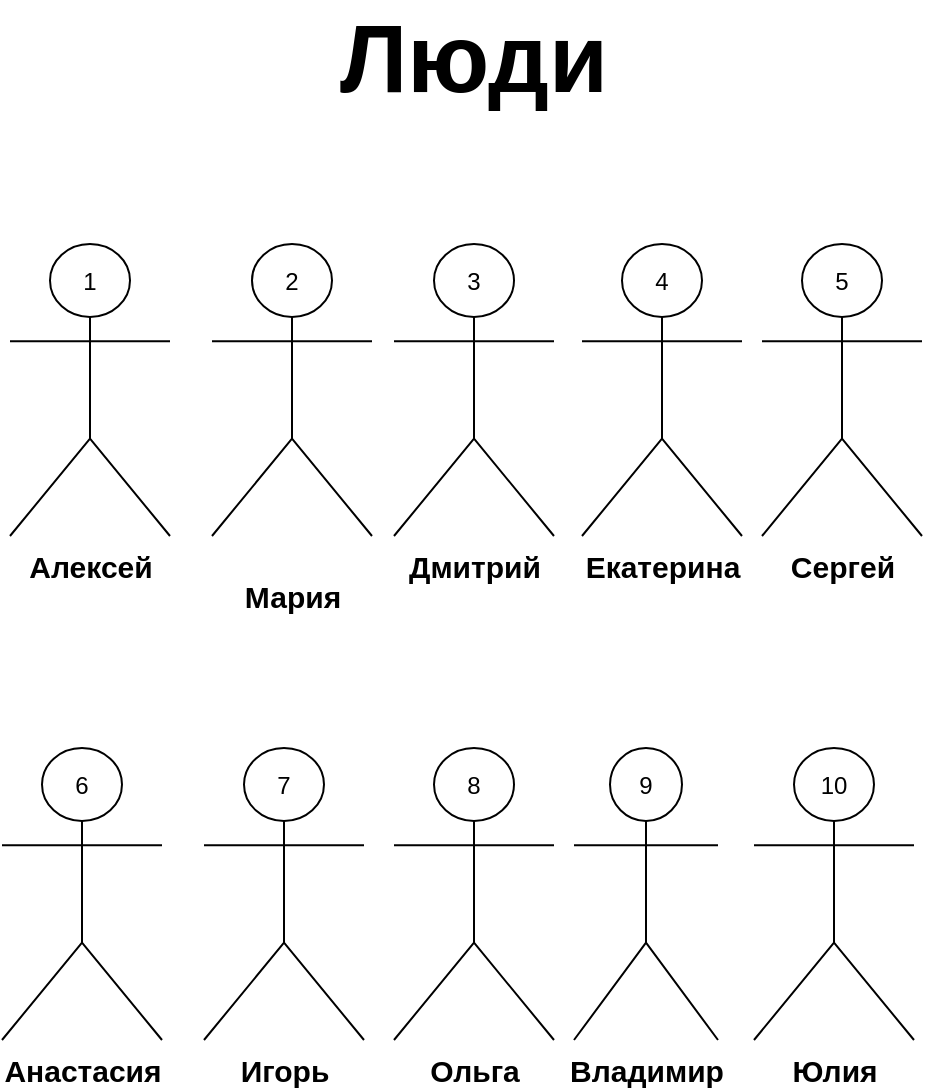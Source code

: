 <mxfile version="26.2.14" pages="7">
  <diagram id="R24UAvFD40VSu86AnBfp" name="Person">
    <mxGraphModel dx="1171" dy="1020" grid="0" gridSize="10" guides="1" tooltips="1" connect="1" arrows="1" fold="1" page="0" pageScale="1" pageWidth="827" pageHeight="1169" math="0" shadow="0">
      <root>
        <mxCell id="0" />
        <mxCell id="1" parent="0" />
        <mxCell id="SQYsEwDWb2ATAcnmcTGE-9" value="" style="group" vertex="1" connectable="0" parent="1">
          <mxGeometry x="-275" y="-201" width="80" height="146" as="geometry" />
        </mxCell>
        <mxCell id="Nwo_d49Ja96LuP_Ybd1G-1" value="&lt;div&gt;&lt;span style=&quot;text-align: left; text-wrap-mode: wrap;&quot;&gt;&lt;b&gt;Алексей&lt;/b&gt;&lt;/span&gt;&lt;/div&gt;" style="shape=umlActor;verticalLabelPosition=bottom;verticalAlign=top;html=1;fontSize=15;" parent="SQYsEwDWb2ATAcnmcTGE-9" vertex="1">
          <mxGeometry width="80" height="146" as="geometry" />
        </mxCell>
        <mxCell id="SQYsEwDWb2ATAcnmcTGE-4" value="1" style="text;html=1;align=center;verticalAlign=middle;whiteSpace=wrap;rounded=0;" vertex="1" parent="SQYsEwDWb2ATAcnmcTGE-9">
          <mxGeometry x="10" y="4" width="60" height="30" as="geometry" />
        </mxCell>
        <mxCell id="SQYsEwDWb2ATAcnmcTGE-10" value="" style="group" vertex="1" connectable="0" parent="1">
          <mxGeometry x="-174" y="-201" width="80" height="146" as="geometry" />
        </mxCell>
        <mxCell id="Nwo_d49Ja96LuP_Ybd1G-8" value="&lt;p style=&quot;white-space: pre-wrap;&quot; dir=&quot;auto&quot;&gt;&lt;b&gt;Мария&lt;/b&gt;&lt;/p&gt;" style="shape=umlActor;verticalLabelPosition=bottom;verticalAlign=top;html=1;fontSize=15;" parent="SQYsEwDWb2ATAcnmcTGE-10" vertex="1">
          <mxGeometry width="80" height="146" as="geometry" />
        </mxCell>
        <mxCell id="SQYsEwDWb2ATAcnmcTGE-5" value="2&lt;span style=&quot;color: rgba(0, 0, 0, 0); font-family: monospace; font-size: 0px; text-align: start; text-wrap-mode: nowrap;&quot;&gt;%3CmxGraphModel%3E%3Croot%3E%3CmxCell%20id%3D%220%22%2F%3E%3CmxCell%20id%3D%221%22%20parent%3D%220%22%2F%3E%3CmxCell%20id%3D%222%22%20value%3D%221%22%20style%3D%22text%3Bhtml%3D1%3Balign%3Dcenter%3BverticalAlign%3Dmiddle%3BwhiteSpace%3Dwrap%3Brounded%3D0%3B%22%20vertex%3D%221%22%20parent%3D%221%22%3E%3CmxGeometry%20x%3D%22-265%22%20y%3D%22-197%22%20width%3D%2260%22%20height%3D%2230%22%20as%3D%22geometry%22%2F%3E%3C%2FmxCell%3E%3C%2Froot%3E%3C%2FmxGraphModel%3E&lt;/span&gt;" style="text;html=1;align=center;verticalAlign=middle;whiteSpace=wrap;rounded=0;" vertex="1" parent="SQYsEwDWb2ATAcnmcTGE-10">
          <mxGeometry x="10" y="4" width="60" height="30" as="geometry" />
        </mxCell>
        <mxCell id="SQYsEwDWb2ATAcnmcTGE-11" value="" style="group" vertex="1" connectable="0" parent="1">
          <mxGeometry x="-83" y="-201" width="80" height="146" as="geometry" />
        </mxCell>
        <mxCell id="Nwo_d49Ja96LuP_Ybd1G-9" value="&lt;div&gt;&lt;span style=&quot;text-wrap-mode: wrap;&quot;&gt;&lt;b&gt;Дмитрий&lt;/b&gt;&lt;/span&gt;&lt;/div&gt;" style="shape=umlActor;verticalLabelPosition=bottom;verticalAlign=top;html=1;fontSize=15;" parent="SQYsEwDWb2ATAcnmcTGE-11" vertex="1">
          <mxGeometry width="80" height="146" as="geometry" />
        </mxCell>
        <mxCell id="SQYsEwDWb2ATAcnmcTGE-6" value="3" style="text;html=1;align=center;verticalAlign=middle;whiteSpace=wrap;rounded=0;" vertex="1" parent="SQYsEwDWb2ATAcnmcTGE-11">
          <mxGeometry x="10" y="4" width="60" height="30" as="geometry" />
        </mxCell>
        <mxCell id="SQYsEwDWb2ATAcnmcTGE-12" value="" style="group" vertex="1" connectable="0" parent="1">
          <mxGeometry x="11" y="-201" width="80" height="146" as="geometry" />
        </mxCell>
        <mxCell id="Nwo_d49Ja96LuP_Ybd1G-10" value="&lt;div&gt;&lt;span style=&quot;text-wrap-mode: wrap;&quot;&gt;&lt;b&gt;Екатерина&lt;/b&gt;&lt;/span&gt;&lt;/div&gt;" style="shape=umlActor;verticalLabelPosition=bottom;verticalAlign=top;html=1;fontSize=15;" parent="SQYsEwDWb2ATAcnmcTGE-12" vertex="1">
          <mxGeometry width="80" height="146" as="geometry" />
        </mxCell>
        <mxCell id="SQYsEwDWb2ATAcnmcTGE-7" value="4" style="text;html=1;align=center;verticalAlign=middle;whiteSpace=wrap;rounded=0;" vertex="1" parent="SQYsEwDWb2ATAcnmcTGE-12">
          <mxGeometry x="10" y="4" width="60" height="30" as="geometry" />
        </mxCell>
        <mxCell id="SQYsEwDWb2ATAcnmcTGE-13" value="" style="group" vertex="1" connectable="0" parent="1">
          <mxGeometry x="101" y="-201" width="80" height="146" as="geometry" />
        </mxCell>
        <mxCell id="Nwo_d49Ja96LuP_Ybd1G-11" value="&lt;div&gt;&lt;span style=&quot;text-wrap-mode: wrap;&quot;&gt;&lt;b&gt;Сергей&lt;/b&gt;&lt;/span&gt;&lt;/div&gt;" style="shape=umlActor;verticalLabelPosition=bottom;verticalAlign=top;html=1;fontSize=15;" parent="SQYsEwDWb2ATAcnmcTGE-13" vertex="1">
          <mxGeometry width="80" height="146" as="geometry" />
        </mxCell>
        <mxCell id="SQYsEwDWb2ATAcnmcTGE-8" value="5" style="text;html=1;align=center;verticalAlign=middle;whiteSpace=wrap;rounded=0;" vertex="1" parent="SQYsEwDWb2ATAcnmcTGE-13">
          <mxGeometry x="10" y="4" width="60" height="30" as="geometry" />
        </mxCell>
        <mxCell id="SQYsEwDWb2ATAcnmcTGE-20" value="" style="group" vertex="1" connectable="0" parent="1">
          <mxGeometry x="-279" y="51" width="80" height="146" as="geometry" />
        </mxCell>
        <mxCell id="Nwo_d49Ja96LuP_Ybd1G-12" value="&lt;span style=&quot;text-wrap-mode: wrap;&quot;&gt;&lt;b&gt;Анастасия&lt;/b&gt;&lt;/span&gt;" style="shape=umlActor;verticalLabelPosition=bottom;verticalAlign=top;html=1;fontSize=15;" parent="SQYsEwDWb2ATAcnmcTGE-20" vertex="1">
          <mxGeometry width="80" height="146" as="geometry" />
        </mxCell>
        <mxCell id="SQYsEwDWb2ATAcnmcTGE-14" value="6" style="text;html=1;align=center;verticalAlign=middle;whiteSpace=wrap;rounded=0;" vertex="1" parent="SQYsEwDWb2ATAcnmcTGE-20">
          <mxGeometry x="10" y="4" width="60" height="30" as="geometry" />
        </mxCell>
        <mxCell id="SQYsEwDWb2ATAcnmcTGE-21" value="" style="group" vertex="1" connectable="0" parent="1">
          <mxGeometry x="-178" y="51" width="80" height="146" as="geometry" />
        </mxCell>
        <mxCell id="Nwo_d49Ja96LuP_Ybd1G-13" value="&lt;div&gt;&lt;span style=&quot;text-wrap-mode: wrap;&quot;&gt;&lt;b&gt;Игорь&lt;/b&gt;&lt;/span&gt;&lt;/div&gt;" style="shape=umlActor;verticalLabelPosition=bottom;verticalAlign=top;html=1;fontSize=15;" parent="SQYsEwDWb2ATAcnmcTGE-21" vertex="1">
          <mxGeometry width="80" height="146" as="geometry" />
        </mxCell>
        <mxCell id="SQYsEwDWb2ATAcnmcTGE-15" value="7" style="text;html=1;align=center;verticalAlign=middle;whiteSpace=wrap;rounded=0;" vertex="1" parent="SQYsEwDWb2ATAcnmcTGE-21">
          <mxGeometry x="10" y="4" width="60" height="30" as="geometry" />
        </mxCell>
        <mxCell id="SQYsEwDWb2ATAcnmcTGE-22" value="" style="group" vertex="1" connectable="0" parent="1">
          <mxGeometry x="-83" y="51" width="80" height="146" as="geometry" />
        </mxCell>
        <mxCell id="Nwo_d49Ja96LuP_Ybd1G-14" value="&lt;div&gt;&lt;span style=&quot;text-wrap-mode: wrap;&quot;&gt;&lt;b&gt;Ольга&lt;/b&gt;&lt;/span&gt;&lt;/div&gt;" style="shape=umlActor;verticalLabelPosition=bottom;verticalAlign=top;html=1;fontSize=15;" parent="SQYsEwDWb2ATAcnmcTGE-22" vertex="1">
          <mxGeometry width="80" height="146" as="geometry" />
        </mxCell>
        <mxCell id="SQYsEwDWb2ATAcnmcTGE-16" value="8" style="text;html=1;align=center;verticalAlign=middle;whiteSpace=wrap;rounded=0;" vertex="1" parent="SQYsEwDWb2ATAcnmcTGE-22">
          <mxGeometry x="10" y="4" width="60" height="30" as="geometry" />
        </mxCell>
        <mxCell id="SQYsEwDWb2ATAcnmcTGE-23" value="" style="group" vertex="1" connectable="0" parent="1">
          <mxGeometry x="7" y="51" width="72" height="146" as="geometry" />
        </mxCell>
        <mxCell id="Nwo_d49Ja96LuP_Ybd1G-15" value="&lt;b&gt;Владимир&lt;/b&gt;" style="shape=umlActor;verticalLabelPosition=bottom;verticalAlign=top;html=1;fontSize=15;" parent="SQYsEwDWb2ATAcnmcTGE-23" vertex="1">
          <mxGeometry width="72" height="146" as="geometry" />
        </mxCell>
        <mxCell id="SQYsEwDWb2ATAcnmcTGE-17" value="9" style="text;html=1;align=center;verticalAlign=middle;whiteSpace=wrap;rounded=0;" vertex="1" parent="SQYsEwDWb2ATAcnmcTGE-23">
          <mxGeometry x="6" y="4" width="60" height="30" as="geometry" />
        </mxCell>
        <mxCell id="SQYsEwDWb2ATAcnmcTGE-24" value="" style="group" vertex="1" connectable="0" parent="1">
          <mxGeometry x="97" y="51" width="80" height="146" as="geometry" />
        </mxCell>
        <mxCell id="Nwo_d49Ja96LuP_Ybd1G-16" value="&lt;div style=&quot;&quot;&gt;&lt;span style=&quot;text-wrap-mode: wrap;&quot;&gt;&lt;b&gt;Юлия&lt;/b&gt;&lt;/span&gt;&lt;/div&gt;" style="shape=umlActor;verticalLabelPosition=bottom;verticalAlign=top;html=1;fontSize=15;align=center;" parent="SQYsEwDWb2ATAcnmcTGE-24" vertex="1">
          <mxGeometry width="80" height="146" as="geometry" />
        </mxCell>
        <mxCell id="SQYsEwDWb2ATAcnmcTGE-18" value="10" style="text;html=1;align=center;verticalAlign=middle;whiteSpace=wrap;rounded=0;" vertex="1" parent="SQYsEwDWb2ATAcnmcTGE-24">
          <mxGeometry x="10" y="4" width="60" height="30" as="geometry" />
        </mxCell>
        <mxCell id="yBRhDTHFHlxMNVGow-Po-1" value="&lt;font style=&quot;font-size: 48px;&quot;&gt;&lt;b&gt;Люди&lt;/b&gt;&lt;/font&gt;" style="text;html=1;align=center;verticalAlign=middle;whiteSpace=wrap;rounded=0;" vertex="1" parent="1">
          <mxGeometry x="-73" y="-309" width="60" height="30" as="geometry" />
        </mxCell>
      </root>
    </mxGraphModel>
  </diagram>
  <diagram id="zZL-7ms0MjTuq53bIBEk" name="Country ">
    <mxGraphModel dx="1159" dy="917" grid="0" gridSize="10" guides="1" tooltips="1" connect="1" arrows="1" fold="1" page="0" pageScale="1" pageWidth="827" pageHeight="1169" math="0" shadow="0">
      <root>
        <mxCell id="0" />
        <mxCell id="1" parent="0" />
        <mxCell id="HMI23ZpkJvZm76oslS-E-18" value="" style="group;fontSize=15;" parent="1" vertex="1" connectable="0">
          <mxGeometry x="-394" y="-284" width="100" height="102" as="geometry" />
        </mxCell>
        <mxCell id="HMI23ZpkJvZm76oslS-E-2" value="" style="verticalLabelPosition=bottom;verticalAlign=top;html=1;shape=mxgraph.flowchart.on-page_reference;fontSize=15;" parent="HMI23ZpkJvZm76oslS-E-18" vertex="1">
          <mxGeometry width="100" height="100" as="geometry" />
        </mxCell>
        <mxCell id="HMI23ZpkJvZm76oslS-E-17" value="&lt;div&gt;&lt;span style=&quot;text-align: left; text-wrap-mode: wrap;&quot;&gt;Китай&lt;/span&gt;&lt;/div&gt;" style="text;align=center;fontStyle=1;verticalAlign=middle;spacingLeft=3;spacingRight=3;strokeColor=none;rotatable=0;points=[[0,0.5],[1,0.5]];portConstraint=eastwest;html=1;fontSize=15;" parent="HMI23ZpkJvZm76oslS-E-18" vertex="1">
          <mxGeometry x="10" y="18" width="80" height="47" as="geometry" />
        </mxCell>
        <mxCell id="suVXjxts1eiVrK-f27ON-2" value="&lt;span style=&quot;font-size: 15px; text-align: left;&quot;&gt;Азия&lt;/span&gt;" style="strokeWidth=2;html=1;shape=mxgraph.flowchart.start_2;whiteSpace=wrap;" parent="HMI23ZpkJvZm76oslS-E-18" vertex="1">
          <mxGeometry x="26" y="52" width="48" height="48" as="geometry" />
        </mxCell>
        <mxCell id="MARCBWqhoHOY2bxCVvuC-1" value="1" style="ellipse;whiteSpace=wrap;html=1;aspect=fixed;" parent="HMI23ZpkJvZm76oslS-E-18" vertex="1">
          <mxGeometry x="36" width="28" height="28" as="geometry" />
        </mxCell>
        <mxCell id="MARCBWqhoHOY2bxCVvuC-2" value="" style="group;fontSize=15;" parent="1" vertex="1" connectable="0">
          <mxGeometry x="-270" y="-284" width="100" height="102" as="geometry" />
        </mxCell>
        <mxCell id="MARCBWqhoHOY2bxCVvuC-3" value="" style="verticalLabelPosition=bottom;verticalAlign=top;html=1;shape=mxgraph.flowchart.on-page_reference;fontSize=15;" parent="MARCBWqhoHOY2bxCVvuC-2" vertex="1">
          <mxGeometry width="100" height="100" as="geometry" />
        </mxCell>
        <mxCell id="MARCBWqhoHOY2bxCVvuC-4" value="&lt;div&gt;&lt;span style=&quot;text-align: left; text-wrap-mode: wrap;&quot;&gt;Индия&lt;/span&gt;&lt;/div&gt;" style="text;align=center;fontStyle=1;verticalAlign=middle;spacingLeft=3;spacingRight=3;strokeColor=none;rotatable=0;points=[[0,0.5],[1,0.5]];portConstraint=eastwest;html=1;fontSize=15;" parent="MARCBWqhoHOY2bxCVvuC-2" vertex="1">
          <mxGeometry x="10" y="18" width="80" height="47" as="geometry" />
        </mxCell>
        <mxCell id="MARCBWqhoHOY2bxCVvuC-5" value="&lt;span style=&quot;font-size: 15px; text-align: left;&quot;&gt;Азия&lt;/span&gt;" style="strokeWidth=2;html=1;shape=mxgraph.flowchart.start_2;whiteSpace=wrap;" parent="MARCBWqhoHOY2bxCVvuC-2" vertex="1">
          <mxGeometry x="26" y="52" width="48" height="48" as="geometry" />
        </mxCell>
        <mxCell id="MARCBWqhoHOY2bxCVvuC-6" value="2" style="ellipse;whiteSpace=wrap;html=1;aspect=fixed;" parent="MARCBWqhoHOY2bxCVvuC-2" vertex="1">
          <mxGeometry x="36" width="28" height="28" as="geometry" />
        </mxCell>
        <mxCell id="MARCBWqhoHOY2bxCVvuC-7" value="" style="group;fontSize=15;" parent="1" vertex="1" connectable="0">
          <mxGeometry x="-400" y="-179" width="112" height="102" as="geometry" />
        </mxCell>
        <mxCell id="MARCBWqhoHOY2bxCVvuC-11" value="3" style="ellipse;whiteSpace=wrap;html=1;aspect=fixed;" parent="MARCBWqhoHOY2bxCVvuC-7" vertex="1">
          <mxGeometry x="36" width="28" height="28" as="geometry" />
        </mxCell>
        <mxCell id="MARCBWqhoHOY2bxCVvuC-22" value="" style="group" parent="MARCBWqhoHOY2bxCVvuC-7" vertex="1" connectable="0">
          <mxGeometry x="-9" width="121" height="100" as="geometry" />
        </mxCell>
        <mxCell id="MARCBWqhoHOY2bxCVvuC-25" value="" style="group" parent="MARCBWqhoHOY2bxCVvuC-22" vertex="1" connectable="0">
          <mxGeometry width="121" height="100" as="geometry" />
        </mxCell>
        <mxCell id="MARCBWqhoHOY2bxCVvuC-8" value="" style="verticalLabelPosition=bottom;verticalAlign=top;html=1;shape=mxgraph.flowchart.on-page_reference;fontSize=15;" parent="MARCBWqhoHOY2bxCVvuC-25" vertex="1">
          <mxGeometry x="9" width="100" height="100" as="geometry" />
        </mxCell>
        <mxCell id="MARCBWqhoHOY2bxCVvuC-10" value="&lt;span style=&quot;font-size: 15px; text-align: left;&quot;&gt;Азия&lt;/span&gt;" style="strokeWidth=2;html=1;shape=mxgraph.flowchart.start_2;whiteSpace=wrap;" parent="MARCBWqhoHOY2bxCVvuC-25" vertex="1">
          <mxGeometry x="35" y="52" width="48" height="48" as="geometry" />
        </mxCell>
        <mxCell id="MARCBWqhoHOY2bxCVvuC-20" value="&lt;font style=&quot;font-size: 14px;&quot;&gt;&lt;b&gt;Шри-Ланка&lt;/b&gt;&lt;/font&gt;" style="text;html=1;align=center;verticalAlign=middle;whiteSpace=wrap;rounded=0;" parent="MARCBWqhoHOY2bxCVvuC-25" vertex="1">
          <mxGeometry y="28" width="121" height="30" as="geometry" />
        </mxCell>
        <mxCell id="MARCBWqhoHOY2bxCVvuC-24" value="3" style="ellipse;whiteSpace=wrap;html=1;aspect=fixed;" parent="MARCBWqhoHOY2bxCVvuC-25" vertex="1">
          <mxGeometry x="45" width="28" height="28" as="geometry" />
        </mxCell>
        <mxCell id="MARCBWqhoHOY2bxCVvuC-12" value="" style="group;fontSize=15;" parent="1" vertex="1" connectable="0">
          <mxGeometry x="-270" y="-182" width="100" height="102" as="geometry" />
        </mxCell>
        <mxCell id="MARCBWqhoHOY2bxCVvuC-13" value="" style="verticalLabelPosition=bottom;verticalAlign=top;html=1;shape=mxgraph.flowchart.on-page_reference;fontSize=15;" parent="MARCBWqhoHOY2bxCVvuC-12" vertex="1">
          <mxGeometry width="100" height="100" as="geometry" />
        </mxCell>
        <mxCell id="MARCBWqhoHOY2bxCVvuC-14" value="&lt;div&gt;&lt;span style=&quot;text-align: left; text-wrap-mode: wrap;&quot;&gt;Япония&lt;/span&gt;&lt;/div&gt;" style="text;align=center;fontStyle=1;verticalAlign=middle;spacingLeft=3;spacingRight=3;strokeColor=none;rotatable=0;points=[[0,0.5],[1,0.5]];portConstraint=eastwest;html=1;fontSize=15;" parent="MARCBWqhoHOY2bxCVvuC-12" vertex="1">
          <mxGeometry x="10" y="18" width="80" height="47" as="geometry" />
        </mxCell>
        <mxCell id="MARCBWqhoHOY2bxCVvuC-15" value="&lt;span style=&quot;font-size: 15px; text-align: left;&quot;&gt;Азия&lt;/span&gt;" style="strokeWidth=2;html=1;shape=mxgraph.flowchart.start_2;whiteSpace=wrap;" parent="MARCBWqhoHOY2bxCVvuC-12" vertex="1">
          <mxGeometry x="26" y="52" width="48" height="48" as="geometry" />
        </mxCell>
        <mxCell id="MARCBWqhoHOY2bxCVvuC-16" value="4" style="ellipse;whiteSpace=wrap;html=1;aspect=fixed;" parent="MARCBWqhoHOY2bxCVvuC-12" vertex="1">
          <mxGeometry x="36" width="28" height="28" as="geometry" />
        </mxCell>
        <mxCell id="MARCBWqhoHOY2bxCVvuC-33" value="" style="group;fontSize=15;" parent="1" vertex="1" connectable="0">
          <mxGeometry x="-394" y="-71" width="100" height="102" as="geometry" />
        </mxCell>
        <mxCell id="MARCBWqhoHOY2bxCVvuC-34" value="" style="verticalLabelPosition=bottom;verticalAlign=top;html=1;shape=mxgraph.flowchart.on-page_reference;fontSize=15;" parent="MARCBWqhoHOY2bxCVvuC-33" vertex="1">
          <mxGeometry width="100" height="100" as="geometry" />
        </mxCell>
        <mxCell id="MARCBWqhoHOY2bxCVvuC-35" value="&lt;div&gt;&lt;span style=&quot;text-align: left; text-wrap-mode: wrap;&quot;&gt;Кения&lt;/span&gt;&lt;/div&gt;" style="text;align=center;fontStyle=1;verticalAlign=middle;spacingLeft=3;spacingRight=3;strokeColor=none;rotatable=0;points=[[0,0.5],[1,0.5]];portConstraint=eastwest;html=1;fontSize=15;" parent="MARCBWqhoHOY2bxCVvuC-33" vertex="1">
          <mxGeometry x="10" y="18" width="80" height="47" as="geometry" />
        </mxCell>
        <mxCell id="MARCBWqhoHOY2bxCVvuC-36" value="&lt;span style=&quot;text-align: left;&quot;&gt;&lt;font style=&quot;font-size: 12px;&quot;&gt;Африка&lt;/font&gt;&lt;/span&gt;" style="strokeWidth=2;html=1;shape=mxgraph.flowchart.start_2;whiteSpace=wrap;" parent="MARCBWqhoHOY2bxCVvuC-33" vertex="1">
          <mxGeometry x="26" y="52" width="48" height="48" as="geometry" />
        </mxCell>
        <mxCell id="MARCBWqhoHOY2bxCVvuC-37" value="5" style="ellipse;whiteSpace=wrap;html=1;aspect=fixed;" parent="MARCBWqhoHOY2bxCVvuC-33" vertex="1">
          <mxGeometry x="36" width="28" height="28" as="geometry" />
        </mxCell>
        <mxCell id="MARCBWqhoHOY2bxCVvuC-38" value="" style="group;fontSize=15;" parent="1" vertex="1" connectable="0">
          <mxGeometry x="-270" y="-77" width="100" height="102" as="geometry" />
        </mxCell>
        <mxCell id="MARCBWqhoHOY2bxCVvuC-39" value="" style="verticalLabelPosition=bottom;verticalAlign=top;html=1;shape=mxgraph.flowchart.on-page_reference;fontSize=15;" parent="MARCBWqhoHOY2bxCVvuC-38" vertex="1">
          <mxGeometry width="100" height="100" as="geometry" />
        </mxCell>
        <mxCell id="MARCBWqhoHOY2bxCVvuC-40" value="&lt;div&gt;&lt;span style=&quot;text-align: left; text-wrap-mode: wrap;&quot;&gt;Турция&lt;/span&gt;&lt;/div&gt;" style="text;align=center;fontStyle=1;verticalAlign=middle;spacingLeft=3;spacingRight=3;strokeColor=none;rotatable=0;points=[[0,0.5],[1,0.5]];portConstraint=eastwest;html=1;fontSize=15;" parent="MARCBWqhoHOY2bxCVvuC-38" vertex="1">
          <mxGeometry x="10" y="18" width="80" height="47" as="geometry" />
        </mxCell>
        <mxCell id="MARCBWqhoHOY2bxCVvuC-41" value="&lt;span style=&quot;font-size: 15px; text-align: left;&quot;&gt;Азия&lt;/span&gt;" style="strokeWidth=2;html=1;shape=mxgraph.flowchart.start_2;whiteSpace=wrap;" parent="MARCBWqhoHOY2bxCVvuC-38" vertex="1">
          <mxGeometry x="26" y="52" width="48" height="48" as="geometry" />
        </mxCell>
        <mxCell id="MARCBWqhoHOY2bxCVvuC-42" value="6" style="ellipse;whiteSpace=wrap;html=1;aspect=fixed;" parent="MARCBWqhoHOY2bxCVvuC-38" vertex="1">
          <mxGeometry x="36" width="28" height="28" as="geometry" />
        </mxCell>
        <mxCell id="MARCBWqhoHOY2bxCVvuC-43" value="" style="group;fontSize=15;" parent="1" vertex="1" connectable="0">
          <mxGeometry x="-394" y="31" width="100" height="102" as="geometry" />
        </mxCell>
        <mxCell id="MARCBWqhoHOY2bxCVvuC-44" value="" style="verticalLabelPosition=bottom;verticalAlign=top;html=1;shape=mxgraph.flowchart.on-page_reference;fontSize=15;" parent="MARCBWqhoHOY2bxCVvuC-43" vertex="1">
          <mxGeometry width="100" height="100" as="geometry" />
        </mxCell>
        <mxCell id="MARCBWqhoHOY2bxCVvuC-45" value="&lt;div&gt;&lt;span style=&quot;text-align: left; text-wrap-mode: wrap;&quot;&gt;Вьетнам&lt;/span&gt;&lt;/div&gt;" style="text;align=center;fontStyle=1;verticalAlign=middle;spacingLeft=3;spacingRight=3;strokeColor=none;rotatable=0;points=[[0,0.5],[1,0.5]];portConstraint=eastwest;html=1;fontSize=15;" parent="MARCBWqhoHOY2bxCVvuC-43" vertex="1">
          <mxGeometry x="10" y="18" width="80" height="47" as="geometry" />
        </mxCell>
        <mxCell id="MARCBWqhoHOY2bxCVvuC-46" value="&lt;span style=&quot;font-size: 15px; text-align: left;&quot;&gt;Азия&lt;/span&gt;" style="strokeWidth=2;html=1;shape=mxgraph.flowchart.start_2;whiteSpace=wrap;" parent="MARCBWqhoHOY2bxCVvuC-43" vertex="1">
          <mxGeometry x="26" y="52" width="48" height="48" as="geometry" />
        </mxCell>
        <mxCell id="MARCBWqhoHOY2bxCVvuC-47" value="7" style="ellipse;whiteSpace=wrap;html=1;aspect=fixed;" parent="MARCBWqhoHOY2bxCVvuC-43" vertex="1">
          <mxGeometry x="36" width="28" height="28" as="geometry" />
        </mxCell>
        <mxCell id="MARCBWqhoHOY2bxCVvuC-48" value="" style="group;fontSize=15;" parent="1" vertex="1" connectable="0">
          <mxGeometry x="-270" y="25" width="100" height="102" as="geometry" />
        </mxCell>
        <mxCell id="MARCBWqhoHOY2bxCVvuC-49" value="" style="verticalLabelPosition=bottom;verticalAlign=top;html=1;shape=mxgraph.flowchart.on-page_reference;fontSize=15;" parent="MARCBWqhoHOY2bxCVvuC-48" vertex="1">
          <mxGeometry width="100" height="100" as="geometry" />
        </mxCell>
        <mxCell id="MARCBWqhoHOY2bxCVvuC-50" value="&lt;div&gt;&lt;span style=&quot;text-align: left; text-wrap-mode: wrap;&quot;&gt;Аргентина&lt;/span&gt;&lt;/div&gt;" style="text;align=center;fontStyle=1;verticalAlign=middle;spacingLeft=3;spacingRight=3;strokeColor=none;rotatable=0;points=[[0,0.5],[1,0.5]];portConstraint=eastwest;html=1;fontSize=15;" parent="MARCBWqhoHOY2bxCVvuC-48" vertex="1">
          <mxGeometry x="10" y="18" width="80" height="47" as="geometry" />
        </mxCell>
        <mxCell id="MARCBWqhoHOY2bxCVvuC-51" value="&lt;span style=&quot;font-size: 15px; text-align: left;&quot;&gt;Юж. Ам.&lt;/span&gt;" style="strokeWidth=2;html=1;shape=mxgraph.flowchart.start_2;whiteSpace=wrap;" parent="MARCBWqhoHOY2bxCVvuC-48" vertex="1">
          <mxGeometry x="26" y="52" width="48" height="48" as="geometry" />
        </mxCell>
        <mxCell id="MARCBWqhoHOY2bxCVvuC-52" value="8" style="ellipse;whiteSpace=wrap;html=1;aspect=fixed;" parent="MARCBWqhoHOY2bxCVvuC-48" vertex="1">
          <mxGeometry x="36" width="28" height="28" as="geometry" />
        </mxCell>
        <mxCell id="MARCBWqhoHOY2bxCVvuC-53" value="" style="group;fontSize=15;" parent="1" vertex="1" connectable="0">
          <mxGeometry x="-394" y="136" width="100" height="102" as="geometry" />
        </mxCell>
        <mxCell id="MARCBWqhoHOY2bxCVvuC-54" value="" style="verticalLabelPosition=bottom;verticalAlign=top;html=1;shape=mxgraph.flowchart.on-page_reference;fontSize=15;" parent="MARCBWqhoHOY2bxCVvuC-53" vertex="1">
          <mxGeometry width="100" height="100" as="geometry" />
        </mxCell>
        <mxCell id="MARCBWqhoHOY2bxCVvuC-55" value="&lt;div&gt;&lt;span style=&quot;text-align: left; text-wrap-mode: wrap;&quot;&gt;Юж.Африка&lt;/span&gt;&lt;/div&gt;" style="text;align=center;fontStyle=1;verticalAlign=middle;spacingLeft=3;spacingRight=3;strokeColor=none;rotatable=0;points=[[0,0.5],[1,0.5]];portConstraint=eastwest;html=1;fontSize=15;" parent="MARCBWqhoHOY2bxCVvuC-53" vertex="1">
          <mxGeometry x="10" y="18" width="80" height="47" as="geometry" />
        </mxCell>
        <mxCell id="MARCBWqhoHOY2bxCVvuC-56" value="&lt;span style=&quot;text-align: left;&quot;&gt;&lt;font style=&quot;font-size: 12px;&quot;&gt;Африка&lt;/font&gt;&lt;/span&gt;" style="strokeWidth=2;html=1;shape=mxgraph.flowchart.start_2;whiteSpace=wrap;" parent="MARCBWqhoHOY2bxCVvuC-53" vertex="1">
          <mxGeometry x="26" y="52" width="48" height="48" as="geometry" />
        </mxCell>
        <mxCell id="MARCBWqhoHOY2bxCVvuC-57" value="9" style="ellipse;whiteSpace=wrap;html=1;aspect=fixed;" parent="MARCBWqhoHOY2bxCVvuC-53" vertex="1">
          <mxGeometry x="36" width="28" height="28" as="geometry" />
        </mxCell>
        <mxCell id="MARCBWqhoHOY2bxCVvuC-59" value="" style="group;fontSize=15;" parent="1" vertex="1" connectable="0">
          <mxGeometry x="-270" y="127" width="100" height="102" as="geometry" />
        </mxCell>
        <mxCell id="MARCBWqhoHOY2bxCVvuC-60" value="" style="verticalLabelPosition=bottom;verticalAlign=top;html=1;shape=mxgraph.flowchart.on-page_reference;fontSize=15;" parent="MARCBWqhoHOY2bxCVvuC-59" vertex="1">
          <mxGeometry width="100" height="100" as="geometry" />
        </mxCell>
        <mxCell id="MARCBWqhoHOY2bxCVvuC-61" value="&lt;div&gt;&lt;span style=&quot;text-align: left; text-wrap-mode: wrap;&quot;&gt;Иран&lt;/span&gt;&lt;/div&gt;" style="text;align=center;fontStyle=1;verticalAlign=middle;spacingLeft=3;spacingRight=3;strokeColor=none;rotatable=0;points=[[0,0.5],[1,0.5]];portConstraint=eastwest;html=1;fontSize=15;" parent="MARCBWqhoHOY2bxCVvuC-59" vertex="1">
          <mxGeometry x="10" y="18" width="80" height="47" as="geometry" />
        </mxCell>
        <mxCell id="MARCBWqhoHOY2bxCVvuC-62" value="&lt;span style=&quot;font-size: 15px; text-align: left;&quot;&gt;Азия&lt;/span&gt;" style="strokeWidth=2;html=1;shape=mxgraph.flowchart.start_2;whiteSpace=wrap;" parent="MARCBWqhoHOY2bxCVvuC-59" vertex="1">
          <mxGeometry x="26" y="52" width="48" height="48" as="geometry" />
        </mxCell>
        <mxCell id="MARCBWqhoHOY2bxCVvuC-63" value="10" style="ellipse;whiteSpace=wrap;html=1;aspect=fixed;" parent="MARCBWqhoHOY2bxCVvuC-59" vertex="1">
          <mxGeometry x="36" width="28" height="28" as="geometry" />
        </mxCell>
        <mxCell id="MARCBWqhoHOY2bxCVvuC-65" value="&lt;p dir=&quot;auto&quot; style=&quot;white-space: pre-wrap;&quot;&gt;&lt;font style=&quot;font-size: 48px;&quot;&gt;&lt;b&gt;Country&lt;/b&gt;&lt;/font&gt;&lt;/p&gt;" style="text;whiteSpace=wrap;html=1;" parent="1" vertex="1">
          <mxGeometry x="-363.996" y="-371.999" width="70" height="60" as="geometry" />
        </mxCell>
      </root>
    </mxGraphModel>
  </diagram>
  <diagram name="Tea" id="SQLIt1jUeSK_mm7NhEO4">
    <mxGraphModel dx="1598" dy="2233" grid="0" gridSize="10" guides="1" tooltips="1" connect="1" arrows="1" fold="1" page="0" pageScale="1" pageWidth="827" pageHeight="1169" math="0" shadow="0">
      <root>
        <mxCell id="0" />
        <mxCell id="1" parent="0" />
        <mxCell id="txSXcNbZ7creqiaCZGTC-26" value="" style="group" parent="1" vertex="1" connectable="0">
          <mxGeometry x="-322" y="-440" width="212" height="222" as="geometry" />
        </mxCell>
        <mxCell id="txSXcNbZ7creqiaCZGTC-27" value="&lt;font style=&quot;font-size: 18px;&quot;&gt;Ассам&lt;/font&gt;" style="strokeWidth=2;html=1;shape=mxgraph.flowchart.database;whiteSpace=wrap;" parent="txSXcNbZ7creqiaCZGTC-26" vertex="1">
          <mxGeometry width="160.395" height="222" as="geometry" />
        </mxCell>
        <mxCell id="txSXcNbZ7creqiaCZGTC-28" value="" style="shape=requiredInterface;html=1;verticalLabelPosition=bottom;sketch=0;" parent="txSXcNbZ7creqiaCZGTC-26" vertex="1">
          <mxGeometry x="159.211" y="59.843" width="55.789" height="119.687" as="geometry" />
        </mxCell>
        <mxCell id="txSXcNbZ7creqiaCZGTC-29" value="" style="group;fillColor=#e3c800;fontColor=#000000;strokeColor=#B09500;" parent="txSXcNbZ7creqiaCZGTC-26" vertex="1" connectable="0">
          <mxGeometry x="30.2" y="17" width="91.5" height="39" as="geometry" />
        </mxCell>
        <mxCell id="txSXcNbZ7creqiaCZGTC-30" value="" style="verticalLabelPosition=bottom;verticalAlign=top;html=1;shape=mxgraph.basic.rect;fillColor2=none;strokeWidth=1;size=20;indent=5;" parent="txSXcNbZ7creqiaCZGTC-29" vertex="1">
          <mxGeometry width="91.5" height="39" as="geometry" />
        </mxCell>
        <mxCell id="txSXcNbZ7creqiaCZGTC-31" value="5" style="text;align=center;fontStyle=1;verticalAlign=middle;spacingLeft=3;spacingRight=3;strokeColor=none;rotatable=0;points=[[0,0.5],[1,0.5]];portConstraint=eastwest;html=1;" parent="txSXcNbZ7creqiaCZGTC-29" vertex="1">
          <mxGeometry x="3" y="4" width="85.5" height="31" as="geometry" />
        </mxCell>
        <mxCell id="txSXcNbZ7creqiaCZGTC-32" value="Чёрный" style="strokeWidth=2;html=1;shape=mxgraph.flowchart.merge_or_storage;whiteSpace=wrap;fillColor=#647687;fontColor=#ffffff;strokeColor=#314354;" parent="txSXcNbZ7creqiaCZGTC-26" vertex="1">
          <mxGeometry x="35" y="126" width="100" height="58" as="geometry" />
        </mxCell>
        <mxCell id="txSXcNbZ7creqiaCZGTC-33" value="" style="group" parent="1" vertex="1" connectable="0">
          <mxGeometry x="-574" y="-205" width="212" height="222" as="geometry" />
        </mxCell>
        <mxCell id="txSXcNbZ7creqiaCZGTC-34" value="&lt;font style=&quot;font-size: 18px;&quot;&gt;Пуэр&lt;/font&gt;" style="strokeWidth=2;html=1;shape=mxgraph.flowchart.database;whiteSpace=wrap;" parent="txSXcNbZ7creqiaCZGTC-33" vertex="1">
          <mxGeometry width="160.395" height="222" as="geometry" />
        </mxCell>
        <mxCell id="txSXcNbZ7creqiaCZGTC-35" value="" style="shape=requiredInterface;html=1;verticalLabelPosition=bottom;sketch=0;" parent="txSXcNbZ7creqiaCZGTC-33" vertex="1">
          <mxGeometry x="158.211" y="59.843" width="55.789" height="119.687" as="geometry" />
        </mxCell>
        <mxCell id="txSXcNbZ7creqiaCZGTC-36" value="" style="group;fillColor=#e3c800;fontColor=#000000;strokeColor=#B09500;" parent="txSXcNbZ7creqiaCZGTC-33" vertex="1" connectable="0">
          <mxGeometry x="30.2" y="17" width="91.5" height="39" as="geometry" />
        </mxCell>
        <mxCell id="txSXcNbZ7creqiaCZGTC-37" value="" style="verticalLabelPosition=bottom;verticalAlign=top;html=1;shape=mxgraph.basic.rect;fillColor2=none;strokeWidth=1;size=20;indent=5;" parent="txSXcNbZ7creqiaCZGTC-36" vertex="1">
          <mxGeometry width="91.5" height="39" as="geometry" />
        </mxCell>
        <mxCell id="txSXcNbZ7creqiaCZGTC-38" value="3" style="text;align=center;fontStyle=1;verticalAlign=middle;spacingLeft=3;spacingRight=3;strokeColor=none;rotatable=0;points=[[0,0.5],[1,0.5]];portConstraint=eastwest;html=1;" parent="txSXcNbZ7creqiaCZGTC-36" vertex="1">
          <mxGeometry x="3" y="4" width="85.5" height="31" as="geometry" />
        </mxCell>
        <mxCell id="txSXcNbZ7creqiaCZGTC-39" value="" style="strokeWidth=2;html=1;shape=mxgraph.flowchart.merge_or_storage;whiteSpace=wrap;fillColor=#FFBAD8;strokeColor=#36393d;" parent="txSXcNbZ7creqiaCZGTC-33" vertex="1">
          <mxGeometry x="19" y="134" width="116" height="60" as="geometry" />
        </mxCell>
        <mxCell id="txSXcNbZ7creqiaCZGTC-47" value="&lt;font style=&quot;color: rgb(255, 255, 255); font-weight: 400; text-wrap-mode: wrap; font-size: 10px;&quot;&gt;Фермен-&lt;/font&gt;&lt;div style=&quot;color: rgb(255, 255, 255); font-weight: 400; text-wrap-mode: wrap;&quot;&gt;&lt;font style=&quot;font-size: 10px;&quot;&gt;тированный&lt;/font&gt;&lt;/div&gt;" style="text;align=center;fontStyle=1;verticalAlign=middle;spacingLeft=3;spacingRight=3;strokeColor=none;rotatable=0;points=[[0,0.5],[1,0.5]];portConstraint=eastwest;html=1;" parent="txSXcNbZ7creqiaCZGTC-33" vertex="1">
          <mxGeometry x="34" y="137" width="81.95" height="28" as="geometry" />
        </mxCell>
        <mxCell id="txSXcNbZ7creqiaCZGTC-49" value="" style="group" parent="1" vertex="1" connectable="0">
          <mxGeometry x="-574" y="-440" width="212" height="222" as="geometry" />
        </mxCell>
        <mxCell id="txSXcNbZ7creqiaCZGTC-97" value="" style="group" parent="txSXcNbZ7creqiaCZGTC-49" vertex="1" connectable="0">
          <mxGeometry x="-3" y="1" width="214" height="222" as="geometry" />
        </mxCell>
        <mxCell id="txSXcNbZ7creqiaCZGTC-50" value="&lt;font style=&quot;font-size: 18px;&quot;&gt;Матча&lt;/font&gt;" style="strokeWidth=2;html=1;shape=mxgraph.flowchart.database;whiteSpace=wrap;" parent="txSXcNbZ7creqiaCZGTC-97" vertex="1">
          <mxGeometry width="160.395" height="222" as="geometry" />
        </mxCell>
        <mxCell id="txSXcNbZ7creqiaCZGTC-51" value="" style="shape=requiredInterface;html=1;verticalLabelPosition=bottom;sketch=0;" parent="txSXcNbZ7creqiaCZGTC-97" vertex="1">
          <mxGeometry x="158.211" y="59.843" width="55.789" height="119.687" as="geometry" />
        </mxCell>
        <mxCell id="txSXcNbZ7creqiaCZGTC-52" value="" style="group;fillColor=#e3c800;fontColor=#000000;strokeColor=#B09500;" parent="txSXcNbZ7creqiaCZGTC-97" vertex="1" connectable="0">
          <mxGeometry x="30.2" y="17" width="91.5" height="39" as="geometry" />
        </mxCell>
        <mxCell id="txSXcNbZ7creqiaCZGTC-53" value="" style="verticalLabelPosition=bottom;verticalAlign=top;html=1;shape=mxgraph.basic.rect;fillColor2=none;strokeWidth=1;size=20;indent=5;" parent="txSXcNbZ7creqiaCZGTC-52" vertex="1">
          <mxGeometry width="91.5" height="39" as="geometry" />
        </mxCell>
        <mxCell id="txSXcNbZ7creqiaCZGTC-54" value="2" style="text;align=center;fontStyle=1;verticalAlign=middle;spacingLeft=3;spacingRight=3;strokeColor=none;rotatable=0;points=[[0,0.5],[1,0.5]];portConstraint=eastwest;html=1;" parent="txSXcNbZ7creqiaCZGTC-52" vertex="1">
          <mxGeometry x="3" y="4" width="85.5" height="31" as="geometry" />
        </mxCell>
        <mxCell id="txSXcNbZ7creqiaCZGTC-55" value="Зелёный" style="strokeWidth=2;html=1;shape=mxgraph.flowchart.merge_or_storage;whiteSpace=wrap;fillColor=#6d8764;fontColor=#ffffff;strokeColor=#3A5431;" parent="txSXcNbZ7creqiaCZGTC-97" vertex="1">
          <mxGeometry x="35" y="126" width="100" height="58" as="geometry" />
        </mxCell>
        <mxCell id="txSXcNbZ7creqiaCZGTC-72" value="" style="group" parent="1" vertex="1" connectable="0">
          <mxGeometry x="-321" y="-211" width="212" height="222" as="geometry" />
        </mxCell>
        <mxCell id="txSXcNbZ7creqiaCZGTC-73" value="&lt;font style=&quot;font-size: 18px;&quot;&gt;Сенча&lt;/font&gt;" style="strokeWidth=2;html=1;shape=mxgraph.flowchart.database;whiteSpace=wrap;" parent="txSXcNbZ7creqiaCZGTC-72" vertex="1">
          <mxGeometry width="160.395" height="222" as="geometry" />
        </mxCell>
        <mxCell id="txSXcNbZ7creqiaCZGTC-74" value="" style="shape=requiredInterface;html=1;verticalLabelPosition=bottom;sketch=0;" parent="txSXcNbZ7creqiaCZGTC-72" vertex="1">
          <mxGeometry x="158.211" y="59.843" width="55.789" height="119.687" as="geometry" />
        </mxCell>
        <mxCell id="txSXcNbZ7creqiaCZGTC-75" value="" style="group;fillColor=#e3c800;fontColor=#000000;strokeColor=#B09500;" parent="txSXcNbZ7creqiaCZGTC-72" vertex="1" connectable="0">
          <mxGeometry x="30.2" y="17" width="91.5" height="39" as="geometry" />
        </mxCell>
        <mxCell id="txSXcNbZ7creqiaCZGTC-76" value="" style="verticalLabelPosition=bottom;verticalAlign=top;html=1;shape=mxgraph.basic.rect;fillColor2=none;strokeWidth=1;size=20;indent=5;" parent="txSXcNbZ7creqiaCZGTC-75" vertex="1">
          <mxGeometry width="91.5" height="39" as="geometry" />
        </mxCell>
        <mxCell id="txSXcNbZ7creqiaCZGTC-77" value="6" style="text;align=center;fontStyle=1;verticalAlign=middle;spacingLeft=3;spacingRight=3;strokeColor=none;rotatable=0;points=[[0,0.5],[1,0.5]];portConstraint=eastwest;html=1;" parent="txSXcNbZ7creqiaCZGTC-75" vertex="1">
          <mxGeometry x="3" y="4" width="85.5" height="31" as="geometry" />
        </mxCell>
        <mxCell id="txSXcNbZ7creqiaCZGTC-78" value="Зелёный" style="strokeWidth=2;html=1;shape=mxgraph.flowchart.merge_or_storage;whiteSpace=wrap;fillColor=#6d8764;fontColor=#ffffff;strokeColor=#3A5431;" parent="txSXcNbZ7creqiaCZGTC-72" vertex="1">
          <mxGeometry x="35" y="126" width="100" height="58" as="geometry" />
        </mxCell>
        <mxCell id="txSXcNbZ7creqiaCZGTC-99" value="" style="group" parent="1" vertex="1" connectable="0">
          <mxGeometry x="-322" y="-668" width="215" height="222" as="geometry" />
        </mxCell>
        <mxCell id="txSXcNbZ7creqiaCZGTC-20" value="&lt;font style=&quot;font-size: 17px;&quot;&gt;Цейлон&lt;/font&gt;" style="strokeWidth=2;html=1;shape=mxgraph.flowchart.database;whiteSpace=wrap;" parent="txSXcNbZ7creqiaCZGTC-99" vertex="1">
          <mxGeometry width="160.395" height="222" as="geometry" />
        </mxCell>
        <mxCell id="txSXcNbZ7creqiaCZGTC-21" value="" style="shape=requiredInterface;html=1;verticalLabelPosition=bottom;sketch=0;" parent="txSXcNbZ7creqiaCZGTC-99" vertex="1">
          <mxGeometry x="159.21" y="59" width="55.79" height="120.53" as="geometry" />
        </mxCell>
        <mxCell id="txSXcNbZ7creqiaCZGTC-22" value="" style="group;fillColor=#e3c800;fontColor=#000000;strokeColor=#B09500;" parent="txSXcNbZ7creqiaCZGTC-99" vertex="1" connectable="0">
          <mxGeometry x="30.2" y="17" width="91.5" height="39" as="geometry" />
        </mxCell>
        <mxCell id="txSXcNbZ7creqiaCZGTC-23" value="" style="verticalLabelPosition=bottom;verticalAlign=top;html=1;shape=mxgraph.basic.rect;fillColor2=none;strokeWidth=1;size=20;indent=5;" parent="txSXcNbZ7creqiaCZGTC-22" vertex="1">
          <mxGeometry width="91.5" height="39" as="geometry" />
        </mxCell>
        <mxCell id="txSXcNbZ7creqiaCZGTC-24" value="4" style="text;align=center;fontStyle=1;verticalAlign=middle;spacingLeft=3;spacingRight=3;strokeColor=none;rotatable=0;points=[[0,0.5],[1,0.5]];portConstraint=eastwest;html=1;" parent="txSXcNbZ7creqiaCZGTC-22" vertex="1">
          <mxGeometry x="3" y="4" width="85.5" height="31" as="geometry" />
        </mxCell>
        <mxCell id="txSXcNbZ7creqiaCZGTC-25" value="Чёрный" style="strokeWidth=2;html=1;shape=mxgraph.flowchart.merge_or_storage;whiteSpace=wrap;fillColor=#647687;fontColor=#ffffff;strokeColor=#314354;" parent="txSXcNbZ7creqiaCZGTC-99" vertex="1">
          <mxGeometry x="35" y="126" width="100" height="58" as="geometry" />
        </mxCell>
        <mxCell id="txSXcNbZ7creqiaCZGTC-100" value="&lt;font style=&quot;font-size: 40px;&quot;&gt;ЧАЙ | ВИДЫ ЧАЯ&lt;/font&gt;" style="text;align=center;fontStyle=1;verticalAlign=middle;spacingLeft=3;spacingRight=3;strokeColor=none;rotatable=0;points=[[0,0.5],[1,0.5]];portConstraint=eastwest;html=1;" parent="1" vertex="1">
          <mxGeometry x="-137" y="-846" width="369" height="141" as="geometry" />
        </mxCell>
        <mxCell id="8zY6w5nHYSyDwL4ewkXp-12" value="" style="group" parent="1" vertex="1" connectable="0">
          <mxGeometry x="-580" y="-676.69" width="216" height="230.69" as="geometry" />
        </mxCell>
        <mxCell id="txSXcNbZ7creqiaCZGTC-13" value="&lt;font style=&quot;font-size: 18px;&quot;&gt;Дарджилинг&lt;/font&gt;" style="strokeWidth=2;html=1;shape=mxgraph.flowchart.database;whiteSpace=wrap;" parent="8zY6w5nHYSyDwL4ewkXp-12" vertex="1">
          <mxGeometry width="160.395" height="222" as="geometry" />
        </mxCell>
        <mxCell id="txSXcNbZ7creqiaCZGTC-14" value="" style="shape=requiredInterface;html=1;verticalLabelPosition=bottom;sketch=0;" parent="8zY6w5nHYSyDwL4ewkXp-12" vertex="1">
          <mxGeometry x="160.211" y="59.843" width="55.789" height="119.687" as="geometry" />
        </mxCell>
        <mxCell id="txSXcNbZ7creqiaCZGTC-18" value="Чёрный" style="strokeWidth=2;html=1;shape=mxgraph.flowchart.merge_or_storage;whiteSpace=wrap;fillColor=#647687;fontColor=#ffffff;strokeColor=#314354;" parent="8zY6w5nHYSyDwL4ewkXp-12" vertex="1">
          <mxGeometry x="35" y="126" width="100" height="58" as="geometry" />
        </mxCell>
        <mxCell id="txSXcNbZ7creqiaCZGTC-16" value="" style="group" parent="8zY6w5nHYSyDwL4ewkXp-12" vertex="1" connectable="0">
          <mxGeometry x="4" y="5.507e-14" width="212" height="222" as="geometry" />
        </mxCell>
        <mxCell id="wdU4WR_uaWJgmH3k8_aH-6" value="" style="group;fillColor=#e3c800;fontColor=#000000;strokeColor=#B09500;" parent="txSXcNbZ7creqiaCZGTC-16" vertex="1" connectable="0">
          <mxGeometry x="30.2" y="17" width="91.5" height="39" as="geometry" />
        </mxCell>
        <mxCell id="wdU4WR_uaWJgmH3k8_aH-4" value="" style="verticalLabelPosition=bottom;verticalAlign=top;html=1;shape=mxgraph.basic.rect;fillColor2=none;strokeWidth=1;size=20;indent=5;" parent="wdU4WR_uaWJgmH3k8_aH-6" vertex="1">
          <mxGeometry width="91.5" height="39" as="geometry" />
        </mxCell>
        <mxCell id="wdU4WR_uaWJgmH3k8_aH-5" value="1" style="text;align=center;fontStyle=1;verticalAlign=middle;spacingLeft=3;spacingRight=3;strokeColor=none;rotatable=0;points=[[0,0.5],[1,0.5]];portConstraint=eastwest;html=1;" parent="wdU4WR_uaWJgmH3k8_aH-6" vertex="1">
          <mxGeometry x="3" y="4" width="85.5" height="31" as="geometry" />
        </mxCell>
        <mxCell id="8zY6w5nHYSyDwL4ewkXp-21" value="" style="group" parent="1" vertex="1" connectable="0">
          <mxGeometry x="-86" y="-440" width="215" height="222" as="geometry" />
        </mxCell>
        <mxCell id="8zY6w5nHYSyDwL4ewkXp-22" value="&lt;font style=&quot;font-size: 17px;&quot;&gt;Ройбуш&lt;/font&gt;" style="strokeWidth=2;html=1;shape=mxgraph.flowchart.database;whiteSpace=wrap;" parent="8zY6w5nHYSyDwL4ewkXp-21" vertex="1">
          <mxGeometry width="160.395" height="222" as="geometry" />
        </mxCell>
        <mxCell id="8zY6w5nHYSyDwL4ewkXp-23" value="" style="shape=requiredInterface;html=1;verticalLabelPosition=bottom;sketch=0;" parent="8zY6w5nHYSyDwL4ewkXp-21" vertex="1">
          <mxGeometry x="159.21" y="59" width="55.79" height="120.53" as="geometry" />
        </mxCell>
        <mxCell id="8zY6w5nHYSyDwL4ewkXp-24" value="" style="group;fillColor=#e3c800;fontColor=#000000;strokeColor=#B09500;" parent="8zY6w5nHYSyDwL4ewkXp-21" vertex="1" connectable="0">
          <mxGeometry x="30.2" y="17" width="91.5" height="39" as="geometry" />
        </mxCell>
        <mxCell id="8zY6w5nHYSyDwL4ewkXp-25" value="" style="verticalLabelPosition=bottom;verticalAlign=top;html=1;shape=mxgraph.basic.rect;fillColor2=none;strokeWidth=1;size=20;indent=5;" parent="8zY6w5nHYSyDwL4ewkXp-24" vertex="1">
          <mxGeometry width="91.5" height="39" as="geometry" />
        </mxCell>
        <mxCell id="8zY6w5nHYSyDwL4ewkXp-26" value="8" style="text;align=center;fontStyle=1;verticalAlign=middle;spacingLeft=3;spacingRight=3;strokeColor=none;rotatable=0;points=[[0,0.5],[1,0.5]];portConstraint=eastwest;html=1;" parent="8zY6w5nHYSyDwL4ewkXp-24" vertex="1">
          <mxGeometry x="3" y="4" width="85.5" height="31" as="geometry" />
        </mxCell>
        <mxCell id="8zY6w5nHYSyDwL4ewkXp-27" value="Травяной" style="strokeWidth=2;html=1;shape=mxgraph.flowchart.merge_or_storage;whiteSpace=wrap;fillColor=#B9E0A5;fontColor=#ffffff;strokeColor=#314354;" parent="8zY6w5nHYSyDwL4ewkXp-21" vertex="1">
          <mxGeometry x="35" y="126" width="100" height="58" as="geometry" />
        </mxCell>
        <mxCell id="8zY6w5nHYSyDwL4ewkXp-28" value="" style="group" parent="1" vertex="1" connectable="0">
          <mxGeometry x="-36" y="-893.5" width="380" height="444" as="geometry" />
        </mxCell>
        <mxCell id="txSXcNbZ7creqiaCZGTC-56" value="" style="group" parent="8zY6w5nHYSyDwL4ewkXp-28" vertex="1" connectable="0">
          <mxGeometry x="-47" y="215" width="212" height="222" as="geometry" />
        </mxCell>
        <mxCell id="txSXcNbZ7creqiaCZGTC-98" value="" style="group" parent="txSXcNbZ7creqiaCZGTC-56" vertex="1" connectable="0">
          <mxGeometry x="-11" y="7" width="214" height="222" as="geometry" />
        </mxCell>
        <mxCell id="txSXcNbZ7creqiaCZGTC-57" value="&lt;font style=&quot;font-size: 18px;&quot;&gt;Улун&lt;/font&gt;" style="strokeWidth=2;html=1;shape=mxgraph.flowchart.database;whiteSpace=wrap;" parent="txSXcNbZ7creqiaCZGTC-98" vertex="1">
          <mxGeometry width="160.395" height="222" as="geometry" />
        </mxCell>
        <mxCell id="txSXcNbZ7creqiaCZGTC-58" value="" style="shape=requiredInterface;html=1;verticalLabelPosition=bottom;sketch=0;" parent="txSXcNbZ7creqiaCZGTC-98" vertex="1">
          <mxGeometry x="158.211" y="59.843" width="55.789" height="119.687" as="geometry" />
        </mxCell>
        <mxCell id="txSXcNbZ7creqiaCZGTC-59" value="" style="group;fillColor=#e3c800;fontColor=#000000;strokeColor=#B09500;" parent="txSXcNbZ7creqiaCZGTC-98" vertex="1" connectable="0">
          <mxGeometry x="30.2" y="17" width="91.5" height="39" as="geometry" />
        </mxCell>
        <mxCell id="txSXcNbZ7creqiaCZGTC-60" value="" style="verticalLabelPosition=bottom;verticalAlign=top;html=1;shape=mxgraph.basic.rect;fillColor2=none;strokeWidth=1;size=20;indent=5;" parent="txSXcNbZ7creqiaCZGTC-59" vertex="1">
          <mxGeometry width="91.5" height="39" as="geometry" />
        </mxCell>
        <mxCell id="txSXcNbZ7creqiaCZGTC-61" value="7" style="text;align=center;fontStyle=1;verticalAlign=middle;spacingLeft=3;spacingRight=3;strokeColor=none;rotatable=0;points=[[0,0.5],[1,0.5]];portConstraint=eastwest;html=1;" parent="txSXcNbZ7creqiaCZGTC-59" vertex="1">
          <mxGeometry x="3" y="4" width="85.5" height="31" as="geometry" />
        </mxCell>
        <mxCell id="txSXcNbZ7creqiaCZGTC-62" value="Улун" style="strokeWidth=2;html=1;shape=mxgraph.flowchart.merge_or_storage;whiteSpace=wrap;fillColor=#2C5700;fontColor=#ffffff;strokeColor=#3A5431;" parent="txSXcNbZ7creqiaCZGTC-98" vertex="1">
          <mxGeometry x="35" y="126" width="100" height="58" as="geometry" />
        </mxCell>
        <mxCell id="txSXcNbZ7creqiaCZGTC-86" value="" style="group" parent="8zY6w5nHYSyDwL4ewkXp-28" vertex="1" connectable="0">
          <mxGeometry x="168" y="222" width="212" height="222" as="geometry" />
        </mxCell>
        <mxCell id="txSXcNbZ7creqiaCZGTC-87" value="&lt;p style=&quot;white-space-collapse: preserve;&quot; dir=&quot;auto&quot;&gt;&lt;font style=&quot;font-size: 18px;&quot;&gt;Бай Му Дань&lt;/font&gt;&lt;/p&gt;" style="strokeWidth=2;html=1;shape=mxgraph.flowchart.database;whiteSpace=wrap;" parent="txSXcNbZ7creqiaCZGTC-86" vertex="1">
          <mxGeometry width="160.395" height="222" as="geometry" />
        </mxCell>
        <mxCell id="txSXcNbZ7creqiaCZGTC-88" value="" style="shape=requiredInterface;html=1;verticalLabelPosition=bottom;sketch=0;" parent="txSXcNbZ7creqiaCZGTC-86" vertex="1">
          <mxGeometry x="159.211" y="59.843" width="55.789" height="119.687" as="geometry" />
        </mxCell>
        <mxCell id="txSXcNbZ7creqiaCZGTC-89" value="" style="group;fillColor=#e3c800;fontColor=#000000;strokeColor=#B09500;" parent="txSXcNbZ7creqiaCZGTC-86" vertex="1" connectable="0">
          <mxGeometry x="30.2" y="17" width="91.5" height="39" as="geometry" />
        </mxCell>
        <mxCell id="txSXcNbZ7creqiaCZGTC-90" value="" style="verticalLabelPosition=bottom;verticalAlign=top;html=1;shape=mxgraph.basic.rect;fillColor2=none;strokeWidth=1;size=20;indent=5;" parent="txSXcNbZ7creqiaCZGTC-89" vertex="1">
          <mxGeometry width="91.5" height="39" as="geometry" />
        </mxCell>
        <mxCell id="txSXcNbZ7creqiaCZGTC-91" value="10" style="text;align=center;fontStyle=1;verticalAlign=middle;spacingLeft=3;spacingRight=3;strokeColor=none;rotatable=0;points=[[0,0.5],[1,0.5]];portConstraint=eastwest;html=1;" parent="txSXcNbZ7creqiaCZGTC-89" vertex="1">
          <mxGeometry x="3" y="4" width="85.5" height="31" as="geometry" />
        </mxCell>
        <mxCell id="txSXcNbZ7creqiaCZGTC-92" value="Белый" style="strokeWidth=2;html=1;shape=mxgraph.flowchart.merge_or_storage;whiteSpace=wrap;fillColor=#f5f5f5;fontColor=#333333;strokeColor=#666666;" parent="txSXcNbZ7creqiaCZGTC-86" vertex="1">
          <mxGeometry x="35" y="126" width="100" height="58" as="geometry" />
        </mxCell>
        <mxCell id="8zY6w5nHYSyDwL4ewkXp-35" value="" style="group" parent="1" vertex="1" connectable="0">
          <mxGeometry x="-100" y="-211" width="215" height="222" as="geometry" />
        </mxCell>
        <mxCell id="8zY6w5nHYSyDwL4ewkXp-36" value="&lt;p style=&quot;white-space-collapse: preserve;&quot; dir=&quot;auto&quot;&gt;&lt;font style=&quot;font-size: 18px;&quot;&gt;Лапсанг Сушонг&lt;/font&gt;&lt;/p&gt;" style="strokeWidth=2;html=1;shape=mxgraph.flowchart.database;whiteSpace=wrap;" parent="8zY6w5nHYSyDwL4ewkXp-35" vertex="1">
          <mxGeometry width="160.395" height="222" as="geometry" />
        </mxCell>
        <mxCell id="8zY6w5nHYSyDwL4ewkXp-37" value="" style="shape=requiredInterface;html=1;verticalLabelPosition=bottom;sketch=0;" parent="8zY6w5nHYSyDwL4ewkXp-35" vertex="1">
          <mxGeometry x="159.21" y="59" width="55.79" height="120.53" as="geometry" />
        </mxCell>
        <mxCell id="8zY6w5nHYSyDwL4ewkXp-38" value="" style="group;fillColor=#e3c800;fontColor=#000000;strokeColor=#B09500;" parent="8zY6w5nHYSyDwL4ewkXp-35" vertex="1" connectable="0">
          <mxGeometry x="30.2" y="17" width="91.5" height="39" as="geometry" />
        </mxCell>
        <mxCell id="8zY6w5nHYSyDwL4ewkXp-39" value="" style="verticalLabelPosition=bottom;verticalAlign=top;html=1;shape=mxgraph.basic.rect;fillColor2=none;strokeWidth=1;size=20;indent=5;" parent="8zY6w5nHYSyDwL4ewkXp-38" vertex="1">
          <mxGeometry width="91.5" height="39" as="geometry" />
        </mxCell>
        <mxCell id="8zY6w5nHYSyDwL4ewkXp-40" value="9" style="text;align=center;fontStyle=1;verticalAlign=middle;spacingLeft=3;spacingRight=3;strokeColor=none;rotatable=0;points=[[0,0.5],[1,0.5]];portConstraint=eastwest;html=1;" parent="8zY6w5nHYSyDwL4ewkXp-38" vertex="1">
          <mxGeometry x="3" y="4" width="85.5" height="31" as="geometry" />
        </mxCell>
        <mxCell id="8zY6w5nHYSyDwL4ewkXp-41" value="Чёрный" style="strokeWidth=2;html=1;shape=mxgraph.flowchart.merge_or_storage;whiteSpace=wrap;fillColor=#647687;fontColor=#ffffff;strokeColor=#314354;" parent="8zY6w5nHYSyDwL4ewkXp-35" vertex="1">
          <mxGeometry x="35" y="126" width="100" height="58" as="geometry" />
        </mxCell>
      </root>
    </mxGraphModel>
  </diagram>
  <diagram id="Ls13-mRauUfaOg5uhRN-" name="FriendOf">
    <mxGraphModel dx="3453" dy="1833" grid="0" gridSize="10" guides="1" tooltips="1" connect="1" arrows="1" fold="1" page="0" pageScale="1" pageWidth="827" pageHeight="1169" math="0" shadow="0">
      <root>
        <mxCell id="0" />
        <mxCell id="1" parent="0" />
        <mxCell id="NbB6sRpKAezUacNGk5aw-1" value="" style="group" vertex="1" connectable="0" parent="1">
          <mxGeometry x="-678" y="20" width="80" height="146" as="geometry" />
        </mxCell>
        <mxCell id="NbB6sRpKAezUacNGk5aw-2" value="&lt;div&gt;&lt;span style=&quot;text-align: left; text-wrap-mode: wrap;&quot;&gt;&lt;b&gt;Алексей&lt;/b&gt;&lt;/span&gt;&lt;/div&gt;" style="shape=umlActor;verticalLabelPosition=bottom;verticalAlign=top;html=1;fontSize=15;" vertex="1" parent="NbB6sRpKAezUacNGk5aw-1">
          <mxGeometry width="80" height="146" as="geometry" />
        </mxCell>
        <mxCell id="NbB6sRpKAezUacNGk5aw-3" value="1" style="text;html=1;align=center;verticalAlign=middle;whiteSpace=wrap;rounded=0;" vertex="1" parent="NbB6sRpKAezUacNGk5aw-1">
          <mxGeometry x="10" y="4" width="60" height="30" as="geometry" />
        </mxCell>
        <mxCell id="NbB6sRpKAezUacNGk5aw-4" value="" style="group" vertex="1" connectable="0" parent="1">
          <mxGeometry x="-252" y="-535" width="80" height="146" as="geometry" />
        </mxCell>
        <mxCell id="NbB6sRpKAezUacNGk5aw-5" value="&lt;p style=&quot;white-space: pre-wrap;&quot; dir=&quot;auto&quot;&gt;&lt;b&gt;Мария&lt;/b&gt;&lt;/p&gt;" style="shape=umlActor;verticalLabelPosition=bottom;verticalAlign=top;html=1;fontSize=15;" vertex="1" parent="NbB6sRpKAezUacNGk5aw-4">
          <mxGeometry width="80" height="146" as="geometry" />
        </mxCell>
        <mxCell id="NbB6sRpKAezUacNGk5aw-6" value="2&lt;span style=&quot;color: rgba(0, 0, 0, 0); font-family: monospace; font-size: 0px; text-align: start; text-wrap-mode: nowrap;&quot;&gt;%3CmxGraphModel%3E%3Croot%3E%3CmxCell%20id%3D%220%22%2F%3E%3CmxCell%20id%3D%221%22%20parent%3D%220%22%2F%3E%3CmxCell%20id%3D%222%22%20value%3D%221%22%20style%3D%22text%3Bhtml%3D1%3Balign%3Dcenter%3BverticalAlign%3Dmiddle%3BwhiteSpace%3Dwrap%3Brounded%3D0%3B%22%20vertex%3D%221%22%20parent%3D%221%22%3E%3CmxGeometry%20x%3D%22-265%22%20y%3D%22-197%22%20width%3D%2260%22%20height%3D%2230%22%20as%3D%22geometry%22%2F%3E%3C%2FmxCell%3E%3C%2Froot%3E%3C%2FmxGraphModel%3E&lt;/span&gt;" style="text;html=1;align=center;verticalAlign=middle;whiteSpace=wrap;rounded=0;" vertex="1" parent="NbB6sRpKAezUacNGk5aw-4">
          <mxGeometry x="10" y="4" width="60" height="30" as="geometry" />
        </mxCell>
        <mxCell id="NbB6sRpKAezUacNGk5aw-7" value="" style="group" vertex="1" connectable="0" parent="1">
          <mxGeometry x="292" y="-566" width="80" height="146" as="geometry" />
        </mxCell>
        <mxCell id="NbB6sRpKAezUacNGk5aw-8" value="&lt;div&gt;&lt;span style=&quot;text-wrap-mode: wrap;&quot;&gt;&lt;b&gt;Дмитрий&lt;/b&gt;&lt;/span&gt;&lt;/div&gt;" style="shape=umlActor;verticalLabelPosition=bottom;verticalAlign=top;html=1;fontSize=15;" vertex="1" parent="NbB6sRpKAezUacNGk5aw-7">
          <mxGeometry width="80" height="146" as="geometry" />
        </mxCell>
        <mxCell id="NbB6sRpKAezUacNGk5aw-9" value="3" style="text;html=1;align=center;verticalAlign=middle;whiteSpace=wrap;rounded=0;" vertex="1" parent="NbB6sRpKAezUacNGk5aw-7">
          <mxGeometry x="10" y="4" width="60" height="30" as="geometry" />
        </mxCell>
        <mxCell id="NbB6sRpKAezUacNGk5aw-10" value="" style="group" vertex="1" connectable="0" parent="1">
          <mxGeometry x="-80" y="-476" width="80" height="146" as="geometry" />
        </mxCell>
        <mxCell id="NbB6sRpKAezUacNGk5aw-11" value="&lt;div&gt;&lt;span style=&quot;text-wrap-mode: wrap;&quot;&gt;&lt;b&gt;Екатерина&lt;/b&gt;&lt;/span&gt;&lt;/div&gt;" style="shape=umlActor;verticalLabelPosition=bottom;verticalAlign=top;html=1;fontSize=15;" vertex="1" parent="NbB6sRpKAezUacNGk5aw-10">
          <mxGeometry width="80" height="146" as="geometry" />
        </mxCell>
        <mxCell id="NbB6sRpKAezUacNGk5aw-12" value="4" style="text;html=1;align=center;verticalAlign=middle;whiteSpace=wrap;rounded=0;" vertex="1" parent="NbB6sRpKAezUacNGk5aw-10">
          <mxGeometry x="10" y="4" width="60" height="30" as="geometry" />
        </mxCell>
        <mxCell id="NbB6sRpKAezUacNGk5aw-16" value="" style="group" vertex="1" connectable="0" parent="1">
          <mxGeometry x="301" y="-65" width="80" height="146" as="geometry" />
        </mxCell>
        <mxCell id="NbB6sRpKAezUacNGk5aw-17" value="&lt;span style=&quot;text-wrap-mode: wrap;&quot;&gt;&lt;b&gt;Анастасия&lt;/b&gt;&lt;/span&gt;" style="shape=umlActor;verticalLabelPosition=bottom;verticalAlign=top;html=1;fontSize=15;" vertex="1" parent="NbB6sRpKAezUacNGk5aw-16">
          <mxGeometry width="80" height="146" as="geometry" />
        </mxCell>
        <mxCell id="NbB6sRpKAezUacNGk5aw-18" value="6" style="text;html=1;align=center;verticalAlign=middle;whiteSpace=wrap;rounded=0;" vertex="1" parent="NbB6sRpKAezUacNGk5aw-16">
          <mxGeometry x="10" y="4" width="60" height="30" as="geometry" />
        </mxCell>
        <mxCell id="NbB6sRpKAezUacNGk5aw-19" value="" style="group" vertex="1" connectable="0" parent="1">
          <mxGeometry x="29" y="-347" width="80" height="146" as="geometry" />
        </mxCell>
        <mxCell id="NbB6sRpKAezUacNGk5aw-20" value="&lt;div&gt;&lt;span style=&quot;text-wrap-mode: wrap;&quot;&gt;&lt;b&gt;Игорь&lt;/b&gt;&lt;/span&gt;&lt;/div&gt;" style="shape=umlActor;verticalLabelPosition=bottom;verticalAlign=top;html=1;fontSize=15;" vertex="1" parent="NbB6sRpKAezUacNGk5aw-19">
          <mxGeometry width="80" height="146" as="geometry" />
        </mxCell>
        <mxCell id="NbB6sRpKAezUacNGk5aw-21" value="7" style="text;html=1;align=center;verticalAlign=middle;whiteSpace=wrap;rounded=0;" vertex="1" parent="NbB6sRpKAezUacNGk5aw-19">
          <mxGeometry x="10" y="4" width="60" height="30" as="geometry" />
        </mxCell>
        <mxCell id="NbB6sRpKAezUacNGk5aw-25" value="" style="group" vertex="1" connectable="0" parent="1">
          <mxGeometry x="-389" y="-168" width="72" height="146" as="geometry" />
        </mxCell>
        <mxCell id="NbB6sRpKAezUacNGk5aw-26" value="&lt;b&gt;Владимир&lt;/b&gt;" style="shape=umlActor;verticalLabelPosition=bottom;verticalAlign=top;html=1;fontSize=15;" vertex="1" parent="NbB6sRpKAezUacNGk5aw-25">
          <mxGeometry width="72" height="146" as="geometry" />
        </mxCell>
        <mxCell id="NbB6sRpKAezUacNGk5aw-27" value="9" style="text;html=1;align=center;verticalAlign=middle;whiteSpace=wrap;rounded=0;" vertex="1" parent="NbB6sRpKAezUacNGk5aw-25">
          <mxGeometry x="6" y="4" width="60" height="30" as="geometry" />
        </mxCell>
        <mxCell id="NbB6sRpKAezUacNGk5aw-28" value="" style="group" vertex="1" connectable="0" parent="1">
          <mxGeometry x="-228" y="-168" width="80" height="146" as="geometry" />
        </mxCell>
        <mxCell id="NbB6sRpKAezUacNGk5aw-29" value="&lt;div style=&quot;&quot;&gt;&lt;span style=&quot;text-wrap-mode: wrap;&quot;&gt;&lt;b&gt;Юлия&lt;/b&gt;&lt;/span&gt;&lt;/div&gt;" style="shape=umlActor;verticalLabelPosition=bottom;verticalAlign=top;html=1;fontSize=15;align=center;" vertex="1" parent="NbB6sRpKAezUacNGk5aw-28">
          <mxGeometry width="80" height="146" as="geometry" />
        </mxCell>
        <mxCell id="NbB6sRpKAezUacNGk5aw-30" value="10" style="text;html=1;align=center;verticalAlign=middle;whiteSpace=wrap;rounded=0;" vertex="1" parent="NbB6sRpKAezUacNGk5aw-28">
          <mxGeometry x="10" y="4" width="60" height="30" as="geometry" />
        </mxCell>
        <mxCell id="NbB6sRpKAezUacNGk5aw-35" style="edgeStyle=orthogonalEdgeStyle;rounded=0;orthogonalLoop=1;jettySize=auto;html=1;exitX=0;exitY=1;exitDx=0;exitDy=0;exitPerimeter=0;entryX=0;entryY=0.333;entryDx=0;entryDy=0;entryPerimeter=0;" edge="1" parent="1" source="NbB6sRpKAezUacNGk5aw-2" target="NbB6sRpKAezUacNGk5aw-5">
          <mxGeometry relative="1" as="geometry">
            <Array as="points">
              <mxPoint x="-678" y="171" />
              <mxPoint x="-701" y="171" />
              <mxPoint x="-701" y="-486" />
            </Array>
          </mxGeometry>
        </mxCell>
        <mxCell id="NbB6sRpKAezUacNGk5aw-39" style="edgeStyle=orthogonalEdgeStyle;rounded=0;orthogonalLoop=1;jettySize=auto;html=1;exitX=0.5;exitY=0.5;exitDx=0;exitDy=0;exitPerimeter=0;entryX=0.5;entryY=0.5;entryDx=0;entryDy=0;entryPerimeter=0;" edge="1" parent="1" source="NbB6sRpKAezUacNGk5aw-2" target="NbB6sRpKAezUacNGk5aw-14">
          <mxGeometry relative="1" as="geometry">
            <Array as="points">
              <mxPoint x="-638" y="79" />
              <mxPoint x="-602" y="79" />
            </Array>
          </mxGeometry>
        </mxCell>
        <mxCell id="NbB6sRpKAezUacNGk5aw-40" style="edgeStyle=orthogonalEdgeStyle;rounded=0;orthogonalLoop=1;jettySize=auto;html=1;entryX=0;entryY=0.333;entryDx=0;entryDy=0;entryPerimeter=0;exitX=1;exitY=0.333;exitDx=0;exitDy=0;exitPerimeter=0;" edge="1" parent="1" source="NbB6sRpKAezUacNGk5aw-5" target="NbB6sRpKAezUacNGk5aw-8">
          <mxGeometry relative="1" as="geometry">
            <mxPoint x="-160" y="-487" as="sourcePoint" />
            <Array as="points">
              <mxPoint x="281" y="-486" />
              <mxPoint x="281" y="-517" />
            </Array>
          </mxGeometry>
        </mxCell>
        <mxCell id="NbB6sRpKAezUacNGk5aw-41" style="edgeStyle=orthogonalEdgeStyle;rounded=0;orthogonalLoop=1;jettySize=auto;html=1;entryX=1;entryY=1;entryDx=0;entryDy=0;entryPerimeter=0;exitX=1;exitY=0.333;exitDx=0;exitDy=0;exitPerimeter=0;" edge="1" parent="1" source="NbB6sRpKAezUacNGk5aw-8" target="NbB6sRpKAezUacNGk5aw-2">
          <mxGeometry relative="1" as="geometry">
            <mxPoint x="898" y="-600" as="sourcePoint" />
            <Array as="points">
              <mxPoint x="523" y="-517" />
              <mxPoint x="523" y="190" />
              <mxPoint x="-598" y="190" />
            </Array>
          </mxGeometry>
        </mxCell>
        <mxCell id="NbB6sRpKAezUacNGk5aw-42" style="edgeStyle=orthogonalEdgeStyle;rounded=0;orthogonalLoop=1;jettySize=auto;html=1;exitX=0;exitY=1;exitDx=0;exitDy=0;exitPerimeter=0;entryX=0.5;entryY=0;entryDx=0;entryDy=0;" edge="1" parent="1" source="NbB6sRpKAezUacNGk5aw-8" target="NbB6sRpKAezUacNGk5aw-18">
          <mxGeometry relative="1" as="geometry">
            <Array as="points">
              <mxPoint x="292" y="-153" />
              <mxPoint x="341" y="-153" />
            </Array>
          </mxGeometry>
        </mxCell>
        <mxCell id="NbB6sRpKAezUacNGk5aw-43" style="edgeStyle=orthogonalEdgeStyle;rounded=0;orthogonalLoop=1;jettySize=auto;html=1;exitX=0.5;exitY=0.5;exitDx=0;exitDy=0;exitPerimeter=0;entryX=1;entryY=1;entryDx=0;entryDy=0;entryPerimeter=0;" edge="1" parent="1" source="NbB6sRpKAezUacNGk5aw-11" target="NbB6sRpKAezUacNGk5aw-5">
          <mxGeometry relative="1" as="geometry">
            <Array as="points">
              <mxPoint x="-172" y="-403" />
            </Array>
          </mxGeometry>
        </mxCell>
        <mxCell id="NbB6sRpKAezUacNGk5aw-44" style="edgeStyle=orthogonalEdgeStyle;rounded=0;orthogonalLoop=1;jettySize=auto;html=1;exitX=1;exitY=0.333;exitDx=0;exitDy=0;exitPerimeter=0;entryX=1;entryY=1;entryDx=0;entryDy=0;entryPerimeter=0;" edge="1" parent="1" source="NbB6sRpKAezUacNGk5aw-14" target="NbB6sRpKAezUacNGk5aw-11">
          <mxGeometry relative="1" as="geometry">
            <Array as="points">
              <mxPoint x="-562" y="-264" />
              <mxPoint y="-264" />
            </Array>
          </mxGeometry>
        </mxCell>
        <mxCell id="NbB6sRpKAezUacNGk5aw-45" style="edgeStyle=orthogonalEdgeStyle;rounded=0;orthogonalLoop=1;jettySize=auto;html=1;exitX=0.5;exitY=0.5;exitDx=0;exitDy=0;exitPerimeter=0;entryX=1;entryY=1;entryDx=0;entryDy=0;entryPerimeter=0;" edge="1" parent="1" source="NbB6sRpKAezUacNGk5aw-17" target="NbB6sRpKAezUacNGk5aw-20">
          <mxGeometry relative="1" as="geometry" />
        </mxCell>
        <mxCell id="NbB6sRpKAezUacNGk5aw-47" style="edgeStyle=orthogonalEdgeStyle;rounded=0;orthogonalLoop=1;jettySize=auto;html=1;entryX=1;entryY=0.333;entryDx=0;entryDy=0;entryPerimeter=0;exitX=0;exitY=1;exitDx=0;exitDy=0;exitPerimeter=0;" edge="1" parent="1" source="NbB6sRpKAezUacNGk5aw-17" target="NbB6sRpKAezUacNGk5aw-23">
          <mxGeometry relative="1" as="geometry">
            <mxPoint x="206" y="-25" as="sourcePoint" />
            <mxPoint x="-440" y="31" as="targetPoint" />
            <Array as="points">
              <mxPoint x="301" y="88" />
              <mxPoint x="-441" y="88" />
              <mxPoint x="-441" y="-56" />
            </Array>
          </mxGeometry>
        </mxCell>
        <mxCell id="NbB6sRpKAezUacNGk5aw-48" style="edgeStyle=orthogonalEdgeStyle;rounded=0;orthogonalLoop=1;jettySize=auto;html=1;exitX=0;exitY=1;exitDx=0;exitDy=0;exitPerimeter=0;entryX=0.5;entryY=0.5;entryDx=0;entryDy=0;entryPerimeter=0;" edge="1" parent="1" source="NbB6sRpKAezUacNGk5aw-23" target="NbB6sRpKAezUacNGk5aw-8">
          <mxGeometry relative="1" as="geometry">
            <mxPoint x="29" y="-394" as="targetPoint" />
            <Array as="points">
              <mxPoint x="-526" y="153" />
              <mxPoint x="496" y="153" />
              <mxPoint x="496" y="-493" />
            </Array>
          </mxGeometry>
        </mxCell>
        <mxCell id="NbB6sRpKAezUacNGk5aw-49" style="edgeStyle=orthogonalEdgeStyle;rounded=0;orthogonalLoop=1;jettySize=auto;html=1;exitX=0.5;exitY=0.5;exitDx=0;exitDy=0;exitPerimeter=0;entryX=0.5;entryY=0.5;entryDx=0;entryDy=0;entryPerimeter=0;" edge="1" parent="1" source="NbB6sRpKAezUacNGk5aw-26" target="NbB6sRpKAezUacNGk5aw-29">
          <mxGeometry relative="1" as="geometry">
            <Array as="points" />
          </mxGeometry>
        </mxCell>
        <mxCell id="NbB6sRpKAezUacNGk5aw-50" style="edgeStyle=orthogonalEdgeStyle;rounded=0;orthogonalLoop=1;jettySize=auto;html=1;exitX=0.75;exitY=0;exitDx=0;exitDy=0;entryX=0;entryY=1;entryDx=0;entryDy=0;entryPerimeter=0;" edge="1" parent="1" source="NbB6sRpKAezUacNGk5aw-30" target="NbB6sRpKAezUacNGk5aw-20">
          <mxGeometry relative="1" as="geometry">
            <Array as="points">
              <mxPoint x="-173" y="-167" />
              <mxPoint x="37" y="-167" />
              <mxPoint x="37" y="-201" />
            </Array>
          </mxGeometry>
        </mxCell>
        <mxCell id="NbB6sRpKAezUacNGk5aw-51" value="&lt;p dir=&quot;auto&quot; style=&quot;white-space: pre-wrap;&quot;&gt;&lt;font style=&quot;font-size: 48px;&quot;&gt;&lt;b&gt;FriendOf&lt;/b&gt;&lt;/font&gt;&lt;/p&gt;" style="text;whiteSpace=wrap;html=1;" vertex="1" parent="1">
          <mxGeometry x="-123.0" y="-623.0" width="75" height="60" as="geometry" />
        </mxCell>
        <mxCell id="NbB6sRpKAezUacNGk5aw-65" value="" style="group" vertex="1" connectable="0" parent="1">
          <mxGeometry x="-526" y="-105" width="80" height="146" as="geometry" />
        </mxCell>
        <mxCell id="NbB6sRpKAezUacNGk5aw-23" value="&lt;div&gt;&lt;span style=&quot;text-wrap-mode: wrap;&quot;&gt;&lt;b&gt;Ольга&lt;/b&gt;&lt;/span&gt;&lt;/div&gt;" style="shape=umlActor;verticalLabelPosition=bottom;verticalAlign=top;html=1;fontSize=15;" vertex="1" parent="NbB6sRpKAezUacNGk5aw-65">
          <mxGeometry width="80" height="146" as="geometry" />
        </mxCell>
        <mxCell id="NbB6sRpKAezUacNGk5aw-24" value="8" style="text;html=1;align=center;verticalAlign=middle;whiteSpace=wrap;rounded=0;" vertex="1" parent="NbB6sRpKAezUacNGk5aw-65">
          <mxGeometry x="10" width="60" height="30" as="geometry" />
        </mxCell>
        <mxCell id="NbB6sRpKAezUacNGk5aw-14" value="&lt;div&gt;&lt;span style=&quot;text-wrap-mode: wrap;&quot;&gt;&lt;b&gt;Сергей&lt;/b&gt;&lt;/span&gt;&lt;/div&gt;" style="shape=umlActor;verticalLabelPosition=bottom;verticalAlign=top;html=1;fontSize=15;" vertex="1" parent="1">
          <mxGeometry x="-642" y="-368" width="80" height="146" as="geometry" />
        </mxCell>
        <mxCell id="NbB6sRpKAezUacNGk5aw-15" value="5" style="text;html=1;align=center;verticalAlign=middle;whiteSpace=wrap;rounded=0;" vertex="1" parent="1">
          <mxGeometry x="-632" y="-362" width="60" height="30" as="geometry" />
        </mxCell>
      </root>
    </mxGraphModel>
  </diagram>
  <diagram id="m1fLbbRf11pYmJx1BVcO" name="LivesIn">
    <mxGraphModel dx="2484" dy="1433" grid="0" gridSize="10" guides="1" tooltips="1" connect="1" arrows="1" fold="1" page="0" pageScale="1" pageWidth="827" pageHeight="1169" math="0" shadow="0">
      <root>
        <mxCell id="0" />
        <mxCell id="1" parent="0" />
        <mxCell id="fr3Om99WPPqeKfT1G_qY-1" value="&lt;p dir=&quot;auto&quot; style=&quot;white-space: pre-wrap;&quot;&gt;&lt;font style=&quot;font-size: 48px;&quot;&gt;&lt;b&gt;LivesIn&lt;/b&gt;&lt;/font&gt;&lt;/p&gt;" style="text;whiteSpace=wrap;html=1;" vertex="1" parent="1">
          <mxGeometry x="-188.0" y="-390.0" width="66" height="60" as="geometry" />
        </mxCell>
        <mxCell id="O4cMRhhMM1LBw_Po3kbZ-1" value="" style="group" vertex="1" connectable="0" parent="1">
          <mxGeometry x="-810" y="238" width="80" height="146" as="geometry" />
        </mxCell>
        <mxCell id="O4cMRhhMM1LBw_Po3kbZ-2" value="&lt;div&gt;&lt;span style=&quot;text-align: left; text-wrap-mode: wrap;&quot;&gt;&lt;b&gt;Алексей&lt;/b&gt;&lt;/span&gt;&lt;/div&gt;" style="shape=umlActor;verticalLabelPosition=bottom;verticalAlign=top;html=1;fontSize=15;" vertex="1" parent="O4cMRhhMM1LBw_Po3kbZ-1">
          <mxGeometry width="80" height="146" as="geometry" />
        </mxCell>
        <mxCell id="O4cMRhhMM1LBw_Po3kbZ-3" value="1" style="text;html=1;align=center;verticalAlign=middle;whiteSpace=wrap;rounded=0;" vertex="1" parent="O4cMRhhMM1LBw_Po3kbZ-1">
          <mxGeometry x="10" y="4" width="60" height="30" as="geometry" />
        </mxCell>
        <mxCell id="O4cMRhhMM1LBw_Po3kbZ-4" value="" style="group" vertex="1" connectable="0" parent="1">
          <mxGeometry x="-174" y="-201" width="80" height="146" as="geometry" />
        </mxCell>
        <mxCell id="O4cMRhhMM1LBw_Po3kbZ-5" value="&lt;p style=&quot;white-space: pre-wrap;&quot; dir=&quot;auto&quot;&gt;&lt;b&gt;Мария&lt;/b&gt;&lt;/p&gt;" style="shape=umlActor;verticalLabelPosition=bottom;verticalAlign=top;html=1;fontSize=15;" vertex="1" parent="O4cMRhhMM1LBw_Po3kbZ-4">
          <mxGeometry width="80" height="146" as="geometry" />
        </mxCell>
        <mxCell id="O4cMRhhMM1LBw_Po3kbZ-6" value="2&lt;span style=&quot;color: rgba(0, 0, 0, 0); font-family: monospace; font-size: 0px; text-align: start; text-wrap-mode: nowrap;&quot;&gt;%3CmxGraphModel%3E%3Croot%3E%3CmxCell%20id%3D%220%22%2F%3E%3CmxCell%20id%3D%221%22%20parent%3D%220%22%2F%3E%3CmxCell%20id%3D%222%22%20value%3D%221%22%20style%3D%22text%3Bhtml%3D1%3Balign%3Dcenter%3BverticalAlign%3Dmiddle%3BwhiteSpace%3Dwrap%3Brounded%3D0%3B%22%20vertex%3D%221%22%20parent%3D%221%22%3E%3CmxGeometry%20x%3D%22-265%22%20y%3D%22-197%22%20width%3D%2260%22%20height%3D%2230%22%20as%3D%22geometry%22%2F%3E%3C%2FmxCell%3E%3C%2Froot%3E%3C%2FmxGraphModel%3E&lt;/span&gt;" style="text;html=1;align=center;verticalAlign=middle;whiteSpace=wrap;rounded=0;" vertex="1" parent="O4cMRhhMM1LBw_Po3kbZ-4">
          <mxGeometry x="10" y="4" width="60" height="30" as="geometry" />
        </mxCell>
        <mxCell id="O4cMRhhMM1LBw_Po3kbZ-7" value="" style="group" vertex="1" connectable="0" parent="1">
          <mxGeometry x="-333" y="273" width="80" height="146" as="geometry" />
        </mxCell>
        <mxCell id="QDpzkebW1qf2GLZ9lh2P-59" style="edgeStyle=orthogonalEdgeStyle;rounded=0;orthogonalLoop=1;jettySize=auto;html=1;exitX=0.5;exitY=0.5;exitDx=0;exitDy=0;exitPerimeter=0;" edge="1" parent="O4cMRhhMM1LBw_Po3kbZ-7" source="O4cMRhhMM1LBw_Po3kbZ-8">
          <mxGeometry relative="1" as="geometry">
            <mxPoint x="190.333" y="140.578" as="targetPoint" />
          </mxGeometry>
        </mxCell>
        <mxCell id="O4cMRhhMM1LBw_Po3kbZ-8" value="&lt;div&gt;&lt;span style=&quot;text-wrap-mode: wrap;&quot;&gt;&lt;b&gt;Дмитрий&lt;/b&gt;&lt;/span&gt;&lt;/div&gt;" style="shape=umlActor;verticalLabelPosition=bottom;verticalAlign=top;html=1;fontSize=15;" vertex="1" parent="O4cMRhhMM1LBw_Po3kbZ-7">
          <mxGeometry width="80" height="146" as="geometry" />
        </mxCell>
        <mxCell id="O4cMRhhMM1LBw_Po3kbZ-9" value="3" style="text;html=1;align=center;verticalAlign=middle;whiteSpace=wrap;rounded=0;" vertex="1" parent="O4cMRhhMM1LBw_Po3kbZ-7">
          <mxGeometry x="10" y="4" width="60" height="30" as="geometry" />
        </mxCell>
        <mxCell id="O4cMRhhMM1LBw_Po3kbZ-10" value="" style="group" vertex="1" connectable="0" parent="1">
          <mxGeometry x="-322" y="466" width="80" height="146" as="geometry" />
        </mxCell>
        <mxCell id="O4cMRhhMM1LBw_Po3kbZ-11" value="&lt;div&gt;&lt;span style=&quot;text-wrap-mode: wrap;&quot;&gt;&lt;b&gt;Екатерина&lt;/b&gt;&lt;/span&gt;&lt;/div&gt;" style="shape=umlActor;verticalLabelPosition=bottom;verticalAlign=top;html=1;fontSize=15;" vertex="1" parent="O4cMRhhMM1LBw_Po3kbZ-10">
          <mxGeometry width="80" height="146" as="geometry" />
        </mxCell>
        <mxCell id="O4cMRhhMM1LBw_Po3kbZ-12" value="4" style="text;html=1;align=center;verticalAlign=middle;whiteSpace=wrap;rounded=0;" vertex="1" parent="O4cMRhhMM1LBw_Po3kbZ-10">
          <mxGeometry x="10" y="4" width="60" height="30" as="geometry" />
        </mxCell>
        <mxCell id="O4cMRhhMM1LBw_Po3kbZ-13" value="" style="group" vertex="1" connectable="0" parent="1">
          <mxGeometry x="-656" y="437" width="80" height="146" as="geometry" />
        </mxCell>
        <mxCell id="O4cMRhhMM1LBw_Po3kbZ-14" value="&lt;div&gt;&lt;span style=&quot;text-wrap-mode: wrap;&quot;&gt;&lt;b&gt;Сергей&lt;/b&gt;&lt;/span&gt;&lt;/div&gt;" style="shape=umlActor;verticalLabelPosition=bottom;verticalAlign=top;html=1;fontSize=15;" vertex="1" parent="O4cMRhhMM1LBw_Po3kbZ-13">
          <mxGeometry width="80" height="146" as="geometry" />
        </mxCell>
        <mxCell id="O4cMRhhMM1LBw_Po3kbZ-15" value="5" style="text;html=1;align=center;verticalAlign=middle;whiteSpace=wrap;rounded=0;" vertex="1" parent="O4cMRhhMM1LBw_Po3kbZ-13">
          <mxGeometry x="10" y="4" width="60" height="30" as="geometry" />
        </mxCell>
        <mxCell id="O4cMRhhMM1LBw_Po3kbZ-19" value="" style="group" vertex="1" connectable="0" parent="1">
          <mxGeometry x="-915" y="-6" width="80" height="146" as="geometry" />
        </mxCell>
        <mxCell id="O4cMRhhMM1LBw_Po3kbZ-20" value="&lt;div&gt;&lt;span style=&quot;text-wrap-mode: wrap;&quot;&gt;&lt;b&gt;Игорь&lt;/b&gt;&lt;/span&gt;&lt;/div&gt;" style="shape=umlActor;verticalLabelPosition=bottom;verticalAlign=top;html=1;fontSize=15;" vertex="1" parent="O4cMRhhMM1LBw_Po3kbZ-19">
          <mxGeometry width="80" height="146" as="geometry" />
        </mxCell>
        <mxCell id="O4cMRhhMM1LBw_Po3kbZ-21" value="7" style="text;html=1;align=center;verticalAlign=middle;whiteSpace=wrap;rounded=0;" vertex="1" parent="O4cMRhhMM1LBw_Po3kbZ-19">
          <mxGeometry x="10" y="4" width="60" height="30" as="geometry" />
        </mxCell>
        <mxCell id="O4cMRhhMM1LBw_Po3kbZ-22" value="" style="group" vertex="1" connectable="0" parent="1">
          <mxGeometry x="-485" y="530" width="80" height="146" as="geometry" />
        </mxCell>
        <mxCell id="O4cMRhhMM1LBw_Po3kbZ-23" value="&lt;div&gt;&lt;span style=&quot;text-wrap-mode: wrap;&quot;&gt;&lt;b&gt;Ольга&lt;/b&gt;&lt;/span&gt;&lt;/div&gt;" style="shape=umlActor;verticalLabelPosition=bottom;verticalAlign=top;html=1;fontSize=15;" vertex="1" parent="O4cMRhhMM1LBw_Po3kbZ-22">
          <mxGeometry width="80" height="146" as="geometry" />
        </mxCell>
        <mxCell id="O4cMRhhMM1LBw_Po3kbZ-24" value="8" style="text;html=1;align=center;verticalAlign=middle;whiteSpace=wrap;rounded=0;" vertex="1" parent="O4cMRhhMM1LBw_Po3kbZ-22">
          <mxGeometry x="10" y="4" width="60" height="30" as="geometry" />
        </mxCell>
        <mxCell id="O4cMRhhMM1LBw_Po3kbZ-25" value="" style="group" vertex="1" connectable="0" parent="1">
          <mxGeometry x="7" y="51" width="72" height="146" as="geometry" />
        </mxCell>
        <mxCell id="O4cMRhhMM1LBw_Po3kbZ-26" value="&lt;b&gt;Владимир&lt;/b&gt;" style="shape=umlActor;verticalLabelPosition=bottom;verticalAlign=top;html=1;fontSize=15;" vertex="1" parent="O4cMRhhMM1LBw_Po3kbZ-25">
          <mxGeometry width="72" height="146" as="geometry" />
        </mxCell>
        <mxCell id="O4cMRhhMM1LBw_Po3kbZ-27" value="9" style="text;html=1;align=center;verticalAlign=middle;whiteSpace=wrap;rounded=0;" vertex="1" parent="O4cMRhhMM1LBw_Po3kbZ-25">
          <mxGeometry x="6" y="4" width="60" height="30" as="geometry" />
        </mxCell>
        <mxCell id="O4cMRhhMM1LBw_Po3kbZ-28" value="" style="group" vertex="1" connectable="0" parent="1">
          <mxGeometry x="-563" y="-150" width="80" height="146" as="geometry" />
        </mxCell>
        <mxCell id="O4cMRhhMM1LBw_Po3kbZ-29" value="&lt;div style=&quot;&quot;&gt;&lt;span style=&quot;text-wrap-mode: wrap;&quot;&gt;&lt;b&gt;Юлия&lt;/b&gt;&lt;/span&gt;&lt;/div&gt;" style="shape=umlActor;verticalLabelPosition=bottom;verticalAlign=top;html=1;fontSize=15;align=center;" vertex="1" parent="O4cMRhhMM1LBw_Po3kbZ-28">
          <mxGeometry width="80" height="146" as="geometry" />
        </mxCell>
        <mxCell id="O4cMRhhMM1LBw_Po3kbZ-30" value="10" style="text;html=1;align=center;verticalAlign=middle;whiteSpace=wrap;rounded=0;" vertex="1" parent="O4cMRhhMM1LBw_Po3kbZ-28">
          <mxGeometry x="10" y="4" width="60" height="30" as="geometry" />
        </mxCell>
        <mxCell id="QDpzkebW1qf2GLZ9lh2P-1" value="" style="group;fontSize=15;" vertex="1" connectable="0" parent="1">
          <mxGeometry x="-560" y="270" width="100" height="102" as="geometry" />
        </mxCell>
        <mxCell id="QDpzkebW1qf2GLZ9lh2P-2" value="" style="verticalLabelPosition=bottom;verticalAlign=top;html=1;shape=mxgraph.flowchart.on-page_reference;fontSize=15;" vertex="1" parent="QDpzkebW1qf2GLZ9lh2P-1">
          <mxGeometry width="100" height="100" as="geometry" />
        </mxCell>
        <mxCell id="QDpzkebW1qf2GLZ9lh2P-3" value="&lt;div&gt;&lt;span style=&quot;text-align: left; text-wrap-mode: wrap;&quot;&gt;Китай&lt;/span&gt;&lt;/div&gt;" style="text;align=center;fontStyle=1;verticalAlign=middle;spacingLeft=3;spacingRight=3;strokeColor=none;rotatable=0;points=[[0,0.5],[1,0.5]];portConstraint=eastwest;html=1;fontSize=15;" vertex="1" parent="QDpzkebW1qf2GLZ9lh2P-1">
          <mxGeometry x="10" y="18" width="80" height="47" as="geometry" />
        </mxCell>
        <mxCell id="QDpzkebW1qf2GLZ9lh2P-4" value="&lt;span style=&quot;font-size: 15px; text-align: left;&quot;&gt;Азия&lt;/span&gt;" style="strokeWidth=2;html=1;shape=mxgraph.flowchart.start_2;whiteSpace=wrap;" vertex="1" parent="QDpzkebW1qf2GLZ9lh2P-1">
          <mxGeometry x="26" y="52" width="48" height="48" as="geometry" />
        </mxCell>
        <mxCell id="QDpzkebW1qf2GLZ9lh2P-5" value="1" style="ellipse;whiteSpace=wrap;html=1;aspect=fixed;" vertex="1" parent="QDpzkebW1qf2GLZ9lh2P-1">
          <mxGeometry x="36" width="28" height="28" as="geometry" />
        </mxCell>
        <mxCell id="QDpzkebW1qf2GLZ9lh2P-6" value="" style="group;fontSize=15;" vertex="1" connectable="0" parent="1">
          <mxGeometry x="-422" y="-284" width="100" height="102" as="geometry" />
        </mxCell>
        <mxCell id="QDpzkebW1qf2GLZ9lh2P-7" value="" style="verticalLabelPosition=bottom;verticalAlign=top;html=1;shape=mxgraph.flowchart.on-page_reference;fontSize=15;" vertex="1" parent="QDpzkebW1qf2GLZ9lh2P-6">
          <mxGeometry width="100" height="100" as="geometry" />
        </mxCell>
        <mxCell id="QDpzkebW1qf2GLZ9lh2P-8" value="&lt;div&gt;&lt;span style=&quot;text-align: left; text-wrap-mode: wrap;&quot;&gt;Индия&lt;/span&gt;&lt;/div&gt;" style="text;align=center;fontStyle=1;verticalAlign=middle;spacingLeft=3;spacingRight=3;strokeColor=none;rotatable=0;points=[[0,0.5],[1,0.5]];portConstraint=eastwest;html=1;fontSize=15;" vertex="1" parent="QDpzkebW1qf2GLZ9lh2P-6">
          <mxGeometry x="10" y="18" width="80" height="47" as="geometry" />
        </mxCell>
        <mxCell id="QDpzkebW1qf2GLZ9lh2P-9" value="&lt;span style=&quot;font-size: 15px; text-align: left;&quot;&gt;Азия&lt;/span&gt;" style="strokeWidth=2;html=1;shape=mxgraph.flowchart.start_2;whiteSpace=wrap;" vertex="1" parent="QDpzkebW1qf2GLZ9lh2P-6">
          <mxGeometry x="26" y="52" width="48" height="48" as="geometry" />
        </mxCell>
        <mxCell id="QDpzkebW1qf2GLZ9lh2P-10" value="2" style="ellipse;whiteSpace=wrap;html=1;aspect=fixed;" vertex="1" parent="QDpzkebW1qf2GLZ9lh2P-6">
          <mxGeometry x="36" width="28" height="28" as="geometry" />
        </mxCell>
        <mxCell id="QDpzkebW1qf2GLZ9lh2P-11" value="" style="group;fontSize=15;" vertex="1" connectable="0" parent="1">
          <mxGeometry x="-140" y="364" width="112" height="102" as="geometry" />
        </mxCell>
        <mxCell id="QDpzkebW1qf2GLZ9lh2P-12" value="3" style="ellipse;whiteSpace=wrap;html=1;aspect=fixed;" vertex="1" parent="QDpzkebW1qf2GLZ9lh2P-11">
          <mxGeometry x="36" width="28" height="28" as="geometry" />
        </mxCell>
        <mxCell id="QDpzkebW1qf2GLZ9lh2P-13" value="" style="group" vertex="1" connectable="0" parent="QDpzkebW1qf2GLZ9lh2P-11">
          <mxGeometry x="-9" width="121" height="100" as="geometry" />
        </mxCell>
        <mxCell id="QDpzkebW1qf2GLZ9lh2P-14" value="" style="group" vertex="1" connectable="0" parent="QDpzkebW1qf2GLZ9lh2P-13">
          <mxGeometry width="121" height="100" as="geometry" />
        </mxCell>
        <mxCell id="QDpzkebW1qf2GLZ9lh2P-15" value="" style="verticalLabelPosition=bottom;verticalAlign=top;html=1;shape=mxgraph.flowchart.on-page_reference;fontSize=15;" vertex="1" parent="QDpzkebW1qf2GLZ9lh2P-14">
          <mxGeometry x="9" width="100" height="100" as="geometry" />
        </mxCell>
        <mxCell id="QDpzkebW1qf2GLZ9lh2P-16" value="&lt;span style=&quot;font-size: 15px; text-align: left;&quot;&gt;Азия&lt;/span&gt;" style="strokeWidth=2;html=1;shape=mxgraph.flowchart.start_2;whiteSpace=wrap;" vertex="1" parent="QDpzkebW1qf2GLZ9lh2P-14">
          <mxGeometry x="35" y="52" width="48" height="48" as="geometry" />
        </mxCell>
        <mxCell id="QDpzkebW1qf2GLZ9lh2P-17" value="&lt;font style=&quot;font-size: 14px;&quot;&gt;&lt;b&gt;Шри-Ланка&lt;/b&gt;&lt;/font&gt;" style="text;html=1;align=center;verticalAlign=middle;whiteSpace=wrap;rounded=0;" vertex="1" parent="QDpzkebW1qf2GLZ9lh2P-14">
          <mxGeometry y="28" width="121" height="30" as="geometry" />
        </mxCell>
        <mxCell id="QDpzkebW1qf2GLZ9lh2P-18" value="3" style="ellipse;whiteSpace=wrap;html=1;aspect=fixed;" vertex="1" parent="QDpzkebW1qf2GLZ9lh2P-14">
          <mxGeometry x="45" width="28" height="28" as="geometry" />
        </mxCell>
        <mxCell id="QDpzkebW1qf2GLZ9lh2P-19" value="" style="group;fontSize=15;" vertex="1" connectable="0" parent="1">
          <mxGeometry x="-598" y="-293" width="100" height="102" as="geometry" />
        </mxCell>
        <mxCell id="QDpzkebW1qf2GLZ9lh2P-20" value="" style="verticalLabelPosition=bottom;verticalAlign=top;html=1;shape=mxgraph.flowchart.on-page_reference;fontSize=15;" vertex="1" parent="QDpzkebW1qf2GLZ9lh2P-19">
          <mxGeometry width="100" height="100" as="geometry" />
        </mxCell>
        <mxCell id="QDpzkebW1qf2GLZ9lh2P-21" value="&lt;div&gt;&lt;span style=&quot;text-align: left; text-wrap-mode: wrap;&quot;&gt;Япония&lt;/span&gt;&lt;/div&gt;" style="text;align=center;fontStyle=1;verticalAlign=middle;spacingLeft=3;spacingRight=3;strokeColor=none;rotatable=0;points=[[0,0.5],[1,0.5]];portConstraint=eastwest;html=1;fontSize=15;" vertex="1" parent="QDpzkebW1qf2GLZ9lh2P-19">
          <mxGeometry x="10" y="18" width="80" height="47" as="geometry" />
        </mxCell>
        <mxCell id="QDpzkebW1qf2GLZ9lh2P-22" value="&lt;span style=&quot;font-size: 15px; text-align: left;&quot;&gt;Азия&lt;/span&gt;" style="strokeWidth=2;html=1;shape=mxgraph.flowchart.start_2;whiteSpace=wrap;" vertex="1" parent="QDpzkebW1qf2GLZ9lh2P-19">
          <mxGeometry x="26" y="52" width="48" height="48" as="geometry" />
        </mxCell>
        <mxCell id="QDpzkebW1qf2GLZ9lh2P-23" value="4" style="ellipse;whiteSpace=wrap;html=1;aspect=fixed;" vertex="1" parent="QDpzkebW1qf2GLZ9lh2P-19">
          <mxGeometry x="36" width="28" height="28" as="geometry" />
        </mxCell>
        <mxCell id="QDpzkebW1qf2GLZ9lh2P-24" value="" style="group;fontSize=15;" vertex="1" connectable="0" parent="1">
          <mxGeometry x="-217" y="83" width="100" height="102" as="geometry" />
        </mxCell>
        <mxCell id="QDpzkebW1qf2GLZ9lh2P-25" value="" style="verticalLabelPosition=bottom;verticalAlign=top;html=1;shape=mxgraph.flowchart.on-page_reference;fontSize=15;" vertex="1" parent="QDpzkebW1qf2GLZ9lh2P-24">
          <mxGeometry width="100" height="100" as="geometry" />
        </mxCell>
        <mxCell id="QDpzkebW1qf2GLZ9lh2P-26" value="&lt;div&gt;&lt;span style=&quot;text-align: left; text-wrap-mode: wrap;&quot;&gt;Кения&lt;/span&gt;&lt;/div&gt;" style="text;align=center;fontStyle=1;verticalAlign=middle;spacingLeft=3;spacingRight=3;strokeColor=none;rotatable=0;points=[[0,0.5],[1,0.5]];portConstraint=eastwest;html=1;fontSize=15;" vertex="1" parent="QDpzkebW1qf2GLZ9lh2P-24">
          <mxGeometry x="10" y="18" width="80" height="47" as="geometry" />
        </mxCell>
        <mxCell id="QDpzkebW1qf2GLZ9lh2P-27" value="&lt;span style=&quot;text-align: left;&quot;&gt;&lt;font style=&quot;font-size: 12px;&quot;&gt;Африка&lt;/font&gt;&lt;/span&gt;" style="strokeWidth=2;html=1;shape=mxgraph.flowchart.start_2;whiteSpace=wrap;" vertex="1" parent="QDpzkebW1qf2GLZ9lh2P-24">
          <mxGeometry x="26" y="52" width="48" height="48" as="geometry" />
        </mxCell>
        <mxCell id="QDpzkebW1qf2GLZ9lh2P-28" value="5" style="ellipse;whiteSpace=wrap;html=1;aspect=fixed;" vertex="1" parent="QDpzkebW1qf2GLZ9lh2P-24">
          <mxGeometry x="36" width="28" height="28" as="geometry" />
        </mxCell>
        <mxCell id="QDpzkebW1qf2GLZ9lh2P-29" value="" style="group;fontSize=15;" vertex="1" connectable="0" parent="1">
          <mxGeometry x="-372" y="-120" width="100" height="102" as="geometry" />
        </mxCell>
        <mxCell id="QDpzkebW1qf2GLZ9lh2P-30" value="" style="verticalLabelPosition=bottom;verticalAlign=top;html=1;shape=mxgraph.flowchart.on-page_reference;fontSize=15;" vertex="1" parent="QDpzkebW1qf2GLZ9lh2P-29">
          <mxGeometry width="100" height="100" as="geometry" />
        </mxCell>
        <mxCell id="QDpzkebW1qf2GLZ9lh2P-31" value="&lt;div&gt;&lt;span style=&quot;text-align: left; text-wrap-mode: wrap;&quot;&gt;Турция&lt;/span&gt;&lt;/div&gt;" style="text;align=center;fontStyle=1;verticalAlign=middle;spacingLeft=3;spacingRight=3;strokeColor=none;rotatable=0;points=[[0,0.5],[1,0.5]];portConstraint=eastwest;html=1;fontSize=15;" vertex="1" parent="QDpzkebW1qf2GLZ9lh2P-29">
          <mxGeometry x="10" y="18" width="80" height="47" as="geometry" />
        </mxCell>
        <mxCell id="QDpzkebW1qf2GLZ9lh2P-32" value="&lt;span style=&quot;font-size: 15px; text-align: left;&quot;&gt;Азия&lt;/span&gt;" style="strokeWidth=2;html=1;shape=mxgraph.flowchart.start_2;whiteSpace=wrap;" vertex="1" parent="QDpzkebW1qf2GLZ9lh2P-29">
          <mxGeometry x="26" y="52" width="48" height="48" as="geometry" />
        </mxCell>
        <mxCell id="QDpzkebW1qf2GLZ9lh2P-33" value="6" style="ellipse;whiteSpace=wrap;html=1;aspect=fixed;" vertex="1" parent="QDpzkebW1qf2GLZ9lh2P-29">
          <mxGeometry x="36" width="28" height="28" as="geometry" />
        </mxCell>
        <mxCell id="QDpzkebW1qf2GLZ9lh2P-34" value="" style="group;fontSize=15;" vertex="1" connectable="0" parent="1">
          <mxGeometry x="-546" y="31" width="100" height="102" as="geometry" />
        </mxCell>
        <mxCell id="QDpzkebW1qf2GLZ9lh2P-35" value="" style="verticalLabelPosition=bottom;verticalAlign=top;html=1;shape=mxgraph.flowchart.on-page_reference;fontSize=15;" vertex="1" parent="QDpzkebW1qf2GLZ9lh2P-34">
          <mxGeometry width="100" height="100" as="geometry" />
        </mxCell>
        <mxCell id="QDpzkebW1qf2GLZ9lh2P-36" value="&lt;div&gt;&lt;span style=&quot;text-align: left; text-wrap-mode: wrap;&quot;&gt;Вьетнам&lt;/span&gt;&lt;/div&gt;" style="text;align=center;fontStyle=1;verticalAlign=middle;spacingLeft=3;spacingRight=3;strokeColor=none;rotatable=0;points=[[0,0.5],[1,0.5]];portConstraint=eastwest;html=1;fontSize=15;" vertex="1" parent="QDpzkebW1qf2GLZ9lh2P-34">
          <mxGeometry x="10" y="18" width="80" height="47" as="geometry" />
        </mxCell>
        <mxCell id="QDpzkebW1qf2GLZ9lh2P-37" value="&lt;span style=&quot;font-size: 15px; text-align: left;&quot;&gt;Азия&lt;/span&gt;" style="strokeWidth=2;html=1;shape=mxgraph.flowchart.start_2;whiteSpace=wrap;" vertex="1" parent="QDpzkebW1qf2GLZ9lh2P-34">
          <mxGeometry x="26" y="52" width="48" height="48" as="geometry" />
        </mxCell>
        <mxCell id="QDpzkebW1qf2GLZ9lh2P-38" value="7" style="ellipse;whiteSpace=wrap;html=1;aspect=fixed;" vertex="1" parent="QDpzkebW1qf2GLZ9lh2P-34">
          <mxGeometry x="36" width="28" height="28" as="geometry" />
        </mxCell>
        <mxCell id="QDpzkebW1qf2GLZ9lh2P-39" value="" style="group;fontSize=15;" vertex="1" connectable="0" parent="1">
          <mxGeometry x="-422" y="25" width="100" height="102" as="geometry" />
        </mxCell>
        <mxCell id="QDpzkebW1qf2GLZ9lh2P-40" value="" style="verticalLabelPosition=bottom;verticalAlign=top;html=1;shape=mxgraph.flowchart.on-page_reference;fontSize=15;" vertex="1" parent="QDpzkebW1qf2GLZ9lh2P-39">
          <mxGeometry width="100" height="100" as="geometry" />
        </mxCell>
        <mxCell id="QDpzkebW1qf2GLZ9lh2P-41" value="&lt;div&gt;&lt;span style=&quot;text-align: left; text-wrap-mode: wrap;&quot;&gt;Аргентина&lt;/span&gt;&lt;/div&gt;" style="text;align=center;fontStyle=1;verticalAlign=middle;spacingLeft=3;spacingRight=3;strokeColor=none;rotatable=0;points=[[0,0.5],[1,0.5]];portConstraint=eastwest;html=1;fontSize=15;" vertex="1" parent="QDpzkebW1qf2GLZ9lh2P-39">
          <mxGeometry x="10" y="18" width="80" height="47" as="geometry" />
        </mxCell>
        <mxCell id="QDpzkebW1qf2GLZ9lh2P-42" value="&lt;span style=&quot;font-size: 15px; text-align: left;&quot;&gt;Юж. Ам.&lt;/span&gt;" style="strokeWidth=2;html=1;shape=mxgraph.flowchart.start_2;whiteSpace=wrap;" vertex="1" parent="QDpzkebW1qf2GLZ9lh2P-39">
          <mxGeometry x="26" y="52" width="48" height="48" as="geometry" />
        </mxCell>
        <mxCell id="QDpzkebW1qf2GLZ9lh2P-43" value="8" style="ellipse;whiteSpace=wrap;html=1;aspect=fixed;" vertex="1" parent="QDpzkebW1qf2GLZ9lh2P-39">
          <mxGeometry x="36" width="28" height="28" as="geometry" />
        </mxCell>
        <mxCell id="QDpzkebW1qf2GLZ9lh2P-44" value="" style="group;fontSize=15;" vertex="1" connectable="0" parent="1">
          <mxGeometry x="-546" y="136" width="100" height="102" as="geometry" />
        </mxCell>
        <mxCell id="QDpzkebW1qf2GLZ9lh2P-45" value="" style="verticalLabelPosition=bottom;verticalAlign=top;html=1;shape=mxgraph.flowchart.on-page_reference;fontSize=15;" vertex="1" parent="QDpzkebW1qf2GLZ9lh2P-44">
          <mxGeometry width="100" height="100" as="geometry" />
        </mxCell>
        <mxCell id="QDpzkebW1qf2GLZ9lh2P-46" value="&lt;div&gt;&lt;span style=&quot;text-align: left; text-wrap-mode: wrap;&quot;&gt;Юж.Африка&lt;/span&gt;&lt;/div&gt;" style="text;align=center;fontStyle=1;verticalAlign=middle;spacingLeft=3;spacingRight=3;strokeColor=none;rotatable=0;points=[[0,0.5],[1,0.5]];portConstraint=eastwest;html=1;fontSize=15;" vertex="1" parent="QDpzkebW1qf2GLZ9lh2P-44">
          <mxGeometry x="10" y="18" width="80" height="47" as="geometry" />
        </mxCell>
        <mxCell id="QDpzkebW1qf2GLZ9lh2P-47" value="&lt;span style=&quot;text-align: left;&quot;&gt;&lt;font style=&quot;font-size: 12px;&quot;&gt;Африка&lt;/font&gt;&lt;/span&gt;" style="strokeWidth=2;html=1;shape=mxgraph.flowchart.start_2;whiteSpace=wrap;" vertex="1" parent="QDpzkebW1qf2GLZ9lh2P-44">
          <mxGeometry x="26" y="52" width="48" height="48" as="geometry" />
        </mxCell>
        <mxCell id="QDpzkebW1qf2GLZ9lh2P-48" value="9" style="ellipse;whiteSpace=wrap;html=1;aspect=fixed;" vertex="1" parent="QDpzkebW1qf2GLZ9lh2P-44">
          <mxGeometry x="36" width="28" height="28" as="geometry" />
        </mxCell>
        <mxCell id="QDpzkebW1qf2GLZ9lh2P-49" value="" style="group;fontSize=15;" vertex="1" connectable="0" parent="1">
          <mxGeometry x="-422" y="127" width="100" height="102" as="geometry" />
        </mxCell>
        <mxCell id="QDpzkebW1qf2GLZ9lh2P-50" value="" style="verticalLabelPosition=bottom;verticalAlign=top;html=1;shape=mxgraph.flowchart.on-page_reference;fontSize=15;" vertex="1" parent="QDpzkebW1qf2GLZ9lh2P-49">
          <mxGeometry width="100" height="100" as="geometry" />
        </mxCell>
        <mxCell id="QDpzkebW1qf2GLZ9lh2P-51" value="&lt;div&gt;&lt;span style=&quot;text-align: left; text-wrap-mode: wrap;&quot;&gt;Иран&lt;/span&gt;&lt;/div&gt;" style="text;align=center;fontStyle=1;verticalAlign=middle;spacingLeft=3;spacingRight=3;strokeColor=none;rotatable=0;points=[[0,0.5],[1,0.5]];portConstraint=eastwest;html=1;fontSize=15;" vertex="1" parent="QDpzkebW1qf2GLZ9lh2P-49">
          <mxGeometry x="10" y="18" width="80" height="47" as="geometry" />
        </mxCell>
        <mxCell id="QDpzkebW1qf2GLZ9lh2P-52" value="&lt;span style=&quot;font-size: 15px; text-align: left;&quot;&gt;Азия&lt;/span&gt;" style="strokeWidth=2;html=1;shape=mxgraph.flowchart.start_2;whiteSpace=wrap;" vertex="1" parent="QDpzkebW1qf2GLZ9lh2P-49">
          <mxGeometry x="26" y="52" width="48" height="48" as="geometry" />
        </mxCell>
        <mxCell id="QDpzkebW1qf2GLZ9lh2P-53" value="10" style="ellipse;whiteSpace=wrap;html=1;aspect=fixed;" vertex="1" parent="QDpzkebW1qf2GLZ9lh2P-49">
          <mxGeometry x="36" width="28" height="28" as="geometry" />
        </mxCell>
        <mxCell id="QDpzkebW1qf2GLZ9lh2P-56" style="edgeStyle=orthogonalEdgeStyle;rounded=0;orthogonalLoop=1;jettySize=auto;html=1;exitX=0.5;exitY=0.5;exitDx=0;exitDy=0;exitPerimeter=0;entryX=1;entryY=0.5;entryDx=0;entryDy=0;" edge="1" parent="1" source="O4cMRhhMM1LBw_Po3kbZ-5" target="QDpzkebW1qf2GLZ9lh2P-8">
          <mxGeometry relative="1" as="geometry" />
        </mxCell>
        <mxCell id="QDpzkebW1qf2GLZ9lh2P-57" style="edgeStyle=orthogonalEdgeStyle;rounded=0;orthogonalLoop=1;jettySize=auto;html=1;exitX=0.5;exitY=0.5;exitDx=0;exitDy=0;exitPerimeter=0;entryX=0;entryY=0.5;entryDx=0;entryDy=0;" edge="1" parent="1" source="O4cMRhhMM1LBw_Po3kbZ-2" target="QDpzkebW1qf2GLZ9lh2P-3">
          <mxGeometry relative="1" as="geometry" />
        </mxCell>
        <mxCell id="QDpzkebW1qf2GLZ9lh2P-60" style="edgeStyle=orthogonalEdgeStyle;rounded=0;orthogonalLoop=1;jettySize=auto;html=1;exitX=0.5;exitY=0.5;exitDx=0;exitDy=0;exitPerimeter=0;entryX=0.5;entryY=1;entryDx=0;entryDy=0;entryPerimeter=0;" edge="1" parent="1" source="O4cMRhhMM1LBw_Po3kbZ-11" target="QDpzkebW1qf2GLZ9lh2P-15">
          <mxGeometry relative="1" as="geometry" />
        </mxCell>
        <mxCell id="QDpzkebW1qf2GLZ9lh2P-61" style="edgeStyle=orthogonalEdgeStyle;rounded=0;orthogonalLoop=1;jettySize=auto;html=1;exitX=0.5;exitY=0.5;exitDx=0;exitDy=0;entryX=0.5;entryY=1;entryDx=0;entryDy=0;entryPerimeter=0;exitPerimeter=0;" edge="1" parent="1" source="O4cMRhhMM1LBw_Po3kbZ-14" target="QDpzkebW1qf2GLZ9lh2P-4">
          <mxGeometry relative="1" as="geometry" />
        </mxCell>
        <mxCell id="QDpzkebW1qf2GLZ9lh2P-66" value="" style="group" vertex="1" connectable="0" parent="1">
          <mxGeometry x="-840" y="-237" width="80" height="146" as="geometry" />
        </mxCell>
        <mxCell id="O4cMRhhMM1LBw_Po3kbZ-17" value="&lt;span style=&quot;text-wrap-mode: wrap;&quot;&gt;&lt;b&gt;Анастасия&lt;/b&gt;&lt;/span&gt;" style="shape=umlActor;verticalLabelPosition=bottom;verticalAlign=top;html=1;fontSize=15;" vertex="1" parent="QDpzkebW1qf2GLZ9lh2P-66">
          <mxGeometry width="80" height="146" as="geometry" />
        </mxCell>
        <mxCell id="O4cMRhhMM1LBw_Po3kbZ-18" value="6" style="text;html=1;align=center;verticalAlign=middle;whiteSpace=wrap;rounded=0;" vertex="1" parent="QDpzkebW1qf2GLZ9lh2P-66">
          <mxGeometry x="10" width="60" height="30" as="geometry" />
        </mxCell>
        <mxCell id="QDpzkebW1qf2GLZ9lh2P-70" style="edgeStyle=orthogonalEdgeStyle;rounded=0;orthogonalLoop=1;jettySize=auto;html=1;exitX=0.5;exitY=0.5;exitDx=0;exitDy=0;exitPerimeter=0;entryX=-0.031;entryY=0.185;entryDx=0;entryDy=0;entryPerimeter=0;" edge="1" parent="1" source="O4cMRhhMM1LBw_Po3kbZ-17" target="QDpzkebW1qf2GLZ9lh2P-21">
          <mxGeometry relative="1" as="geometry" />
        </mxCell>
        <mxCell id="QDpzkebW1qf2GLZ9lh2P-71" style="edgeStyle=orthogonalEdgeStyle;rounded=0;orthogonalLoop=1;jettySize=auto;html=1;exitX=0.5;exitY=0.5;exitDx=0;exitDy=0;exitPerimeter=0;entryX=0;entryY=0.5;entryDx=0;entryDy=0;entryPerimeter=0;" edge="1" parent="1" source="O4cMRhhMM1LBw_Po3kbZ-20" target="QDpzkebW1qf2GLZ9lh2P-20">
          <mxGeometry relative="1" as="geometry">
            <Array as="points">
              <mxPoint x="-598" y="67" />
            </Array>
          </mxGeometry>
        </mxCell>
        <mxCell id="QDpzkebW1qf2GLZ9lh2P-72" style="edgeStyle=orthogonalEdgeStyle;rounded=0;orthogonalLoop=1;jettySize=auto;html=1;exitX=0.5;exitY=0.5;exitDx=0;exitDy=0;exitPerimeter=0;entryX=1;entryY=0.5;entryDx=0;entryDy=0;" edge="1" parent="1" source="O4cMRhhMM1LBw_Po3kbZ-23" target="QDpzkebW1qf2GLZ9lh2P-3">
          <mxGeometry relative="1" as="geometry" />
        </mxCell>
        <mxCell id="QDpzkebW1qf2GLZ9lh2P-73" style="edgeStyle=orthogonalEdgeStyle;rounded=0;orthogonalLoop=1;jettySize=auto;html=1;exitX=0.5;exitY=0.5;exitDx=0;exitDy=0;exitPerimeter=0;entryX=1;entryY=0.5;entryDx=0;entryDy=0;" edge="1" parent="1" source="O4cMRhhMM1LBw_Po3kbZ-26" target="QDpzkebW1qf2GLZ9lh2P-26">
          <mxGeometry relative="1" as="geometry" />
        </mxCell>
        <mxCell id="QDpzkebW1qf2GLZ9lh2P-74" style="edgeStyle=orthogonalEdgeStyle;rounded=0;orthogonalLoop=1;jettySize=auto;html=1;exitX=0.5;exitY=0.5;exitDx=0;exitDy=0;entryX=0;entryY=0.5;entryDx=0;entryDy=0;exitPerimeter=0;" edge="1" parent="1" source="O4cMRhhMM1LBw_Po3kbZ-29" target="QDpzkebW1qf2GLZ9lh2P-31">
          <mxGeometry relative="1" as="geometry" />
        </mxCell>
      </root>
    </mxGraphModel>
  </diagram>
  <diagram id="GqygdKnYzleT4OLySiOS" name="ProducedIn">
    <mxGraphModel dx="1851" dy="1645" grid="0" gridSize="10" guides="1" tooltips="1" connect="1" arrows="1" fold="1" page="0" pageScale="1" pageWidth="827" pageHeight="1169" math="0" shadow="0">
      <root>
        <mxCell id="0" />
        <mxCell id="1" parent="0" />
        <mxCell id="IU2A6C5jyMHb82kqLgho-2" value="&lt;p dir=&quot;auto&quot; style=&quot;white-space: pre-wrap;&quot;&gt;&lt;font style=&quot;font-size: 48px;&quot;&gt;&lt;b&gt;ProducedIn&lt;/b&gt;&lt;/font&gt;&lt;/p&gt;" style="text;whiteSpace=wrap;html=1;" vertex="1" parent="1">
          <mxGeometry x="-70.0" y="-704.0" width="89" height="60" as="geometry" />
        </mxCell>
        <mxCell id="AainXPFVG76OlM5r3rVR-1" value="" style="group;fontSize=15;" vertex="1" connectable="0" parent="1">
          <mxGeometry x="-345" y="-383" width="100" height="102" as="geometry" />
        </mxCell>
        <mxCell id="AainXPFVG76OlM5r3rVR-2" value="" style="verticalLabelPosition=bottom;verticalAlign=top;html=1;shape=mxgraph.flowchart.on-page_reference;fontSize=15;" vertex="1" parent="AainXPFVG76OlM5r3rVR-1">
          <mxGeometry width="100" height="100" as="geometry" />
        </mxCell>
        <mxCell id="AainXPFVG76OlM5r3rVR-3" value="&lt;div&gt;&lt;span style=&quot;text-align: left; text-wrap-mode: wrap;&quot;&gt;Китай&lt;/span&gt;&lt;/div&gt;" style="text;align=center;fontStyle=1;verticalAlign=middle;spacingLeft=3;spacingRight=3;strokeColor=none;rotatable=0;points=[[0,0.5],[1,0.5]];portConstraint=eastwest;html=1;fontSize=15;" vertex="1" parent="AainXPFVG76OlM5r3rVR-1">
          <mxGeometry x="10" y="18" width="80" height="47" as="geometry" />
        </mxCell>
        <mxCell id="AainXPFVG76OlM5r3rVR-4" value="&lt;span style=&quot;font-size: 15px; text-align: left;&quot;&gt;Азия&lt;/span&gt;" style="strokeWidth=2;html=1;shape=mxgraph.flowchart.start_2;whiteSpace=wrap;" vertex="1" parent="AainXPFVG76OlM5r3rVR-1">
          <mxGeometry x="26" y="52" width="48" height="48" as="geometry" />
        </mxCell>
        <mxCell id="AainXPFVG76OlM5r3rVR-5" value="1" style="ellipse;whiteSpace=wrap;html=1;aspect=fixed;" vertex="1" parent="AainXPFVG76OlM5r3rVR-1">
          <mxGeometry x="36" width="28" height="28" as="geometry" />
        </mxCell>
        <mxCell id="AainXPFVG76OlM5r3rVR-6" value="" style="group;fontSize=15;" vertex="1" connectable="0" parent="1">
          <mxGeometry x="-721" y="-116" width="100" height="102" as="geometry" />
        </mxCell>
        <mxCell id="AainXPFVG76OlM5r3rVR-7" value="" style="verticalLabelPosition=bottom;verticalAlign=top;html=1;shape=mxgraph.flowchart.on-page_reference;fontSize=15;" vertex="1" parent="AainXPFVG76OlM5r3rVR-6">
          <mxGeometry width="100" height="100" as="geometry" />
        </mxCell>
        <mxCell id="AainXPFVG76OlM5r3rVR-8" value="&lt;div&gt;&lt;span style=&quot;text-align: left; text-wrap-mode: wrap;&quot;&gt;Индия&lt;/span&gt;&lt;/div&gt;" style="text;align=center;fontStyle=1;verticalAlign=middle;spacingLeft=3;spacingRight=3;strokeColor=none;rotatable=0;points=[[0,0.5],[1,0.5]];portConstraint=eastwest;html=1;fontSize=15;" vertex="1" parent="AainXPFVG76OlM5r3rVR-6">
          <mxGeometry x="10" y="18" width="80" height="47" as="geometry" />
        </mxCell>
        <mxCell id="AainXPFVG76OlM5r3rVR-9" value="&lt;span style=&quot;font-size: 15px; text-align: left;&quot;&gt;Азия&lt;/span&gt;" style="strokeWidth=2;html=1;shape=mxgraph.flowchart.start_2;whiteSpace=wrap;" vertex="1" parent="AainXPFVG76OlM5r3rVR-6">
          <mxGeometry x="26" y="52" width="48" height="48" as="geometry" />
        </mxCell>
        <mxCell id="AainXPFVG76OlM5r3rVR-10" value="2" style="ellipse;whiteSpace=wrap;html=1;aspect=fixed;" vertex="1" parent="AainXPFVG76OlM5r3rVR-6">
          <mxGeometry x="36" width="28" height="28" as="geometry" />
        </mxCell>
        <mxCell id="AainXPFVG76OlM5r3rVR-11" value="" style="group;fontSize=15;" vertex="1" connectable="0" parent="1">
          <mxGeometry x="-44" y="99" width="112" height="102" as="geometry" />
        </mxCell>
        <mxCell id="AainXPFVG76OlM5r3rVR-12" value="3" style="ellipse;whiteSpace=wrap;html=1;aspect=fixed;" vertex="1" parent="AainXPFVG76OlM5r3rVR-11">
          <mxGeometry x="36" width="28" height="28" as="geometry" />
        </mxCell>
        <mxCell id="AainXPFVG76OlM5r3rVR-13" value="" style="group" vertex="1" connectable="0" parent="AainXPFVG76OlM5r3rVR-11">
          <mxGeometry x="-9" width="121" height="100" as="geometry" />
        </mxCell>
        <mxCell id="AainXPFVG76OlM5r3rVR-14" value="" style="group" vertex="1" connectable="0" parent="AainXPFVG76OlM5r3rVR-13">
          <mxGeometry width="121" height="100" as="geometry" />
        </mxCell>
        <mxCell id="AainXPFVG76OlM5r3rVR-15" value="" style="verticalLabelPosition=bottom;verticalAlign=top;html=1;shape=mxgraph.flowchart.on-page_reference;fontSize=15;" vertex="1" parent="AainXPFVG76OlM5r3rVR-14">
          <mxGeometry x="9" width="100" height="100" as="geometry" />
        </mxCell>
        <mxCell id="AainXPFVG76OlM5r3rVR-16" value="&lt;span style=&quot;font-size: 15px; text-align: left;&quot;&gt;Азия&lt;/span&gt;" style="strokeWidth=2;html=1;shape=mxgraph.flowchart.start_2;whiteSpace=wrap;" vertex="1" parent="AainXPFVG76OlM5r3rVR-14">
          <mxGeometry x="35" y="52" width="48" height="48" as="geometry" />
        </mxCell>
        <mxCell id="AainXPFVG76OlM5r3rVR-17" value="&lt;font style=&quot;font-size: 14px;&quot;&gt;&lt;b&gt;Шри-Ланка&lt;/b&gt;&lt;/font&gt;" style="text;html=1;align=center;verticalAlign=middle;whiteSpace=wrap;rounded=0;" vertex="1" parent="AainXPFVG76OlM5r3rVR-14">
          <mxGeometry y="28" width="121" height="30" as="geometry" />
        </mxCell>
        <mxCell id="AainXPFVG76OlM5r3rVR-18" value="3" style="ellipse;whiteSpace=wrap;html=1;aspect=fixed;" vertex="1" parent="AainXPFVG76OlM5r3rVR-14">
          <mxGeometry x="45" width="28" height="28" as="geometry" />
        </mxCell>
        <mxCell id="AainXPFVG76OlM5r3rVR-19" value="" style="group;fontSize=15;" vertex="1" connectable="0" parent="1">
          <mxGeometry x="-525" y="127" width="100" height="102" as="geometry" />
        </mxCell>
        <mxCell id="AainXPFVG76OlM5r3rVR-20" value="" style="verticalLabelPosition=bottom;verticalAlign=top;html=1;shape=mxgraph.flowchart.on-page_reference;fontSize=15;" vertex="1" parent="AainXPFVG76OlM5r3rVR-19">
          <mxGeometry width="100" height="100" as="geometry" />
        </mxCell>
        <mxCell id="AainXPFVG76OlM5r3rVR-21" value="&lt;div&gt;&lt;span style=&quot;text-align: left; text-wrap-mode: wrap;&quot;&gt;Япония&lt;/span&gt;&lt;/div&gt;" style="text;align=center;fontStyle=1;verticalAlign=middle;spacingLeft=3;spacingRight=3;strokeColor=none;rotatable=0;points=[[0,0.5],[1,0.5]];portConstraint=eastwest;html=1;fontSize=15;" vertex="1" parent="AainXPFVG76OlM5r3rVR-19">
          <mxGeometry x="10" y="18" width="80" height="47" as="geometry" />
        </mxCell>
        <mxCell id="AainXPFVG76OlM5r3rVR-22" value="&lt;span style=&quot;font-size: 15px; text-align: left;&quot;&gt;Азия&lt;/span&gt;" style="strokeWidth=2;html=1;shape=mxgraph.flowchart.start_2;whiteSpace=wrap;" vertex="1" parent="AainXPFVG76OlM5r3rVR-19">
          <mxGeometry x="26" y="52" width="48" height="48" as="geometry" />
        </mxCell>
        <mxCell id="AainXPFVG76OlM5r3rVR-23" value="4" style="ellipse;whiteSpace=wrap;html=1;aspect=fixed;" vertex="1" parent="AainXPFVG76OlM5r3rVR-19">
          <mxGeometry x="36" width="28" height="28" as="geometry" />
        </mxCell>
        <mxCell id="AainXPFVG76OlM5r3rVR-24" value="" style="group;fontSize=15;" vertex="1" connectable="0" parent="1">
          <mxGeometry x="-394" y="-71" width="100" height="102" as="geometry" />
        </mxCell>
        <mxCell id="AainXPFVG76OlM5r3rVR-25" value="" style="verticalLabelPosition=bottom;verticalAlign=top;html=1;shape=mxgraph.flowchart.on-page_reference;fontSize=15;" vertex="1" parent="AainXPFVG76OlM5r3rVR-24">
          <mxGeometry width="100" height="100" as="geometry" />
        </mxCell>
        <mxCell id="AainXPFVG76OlM5r3rVR-26" value="&lt;div&gt;&lt;span style=&quot;text-align: left; text-wrap-mode: wrap;&quot;&gt;Кения&lt;/span&gt;&lt;/div&gt;" style="text;align=center;fontStyle=1;verticalAlign=middle;spacingLeft=3;spacingRight=3;strokeColor=none;rotatable=0;points=[[0,0.5],[1,0.5]];portConstraint=eastwest;html=1;fontSize=15;" vertex="1" parent="AainXPFVG76OlM5r3rVR-24">
          <mxGeometry x="10" y="18" width="80" height="47" as="geometry" />
        </mxCell>
        <mxCell id="AainXPFVG76OlM5r3rVR-27" value="&lt;span style=&quot;text-align: left;&quot;&gt;&lt;font style=&quot;font-size: 12px;&quot;&gt;Африка&lt;/font&gt;&lt;/span&gt;" style="strokeWidth=2;html=1;shape=mxgraph.flowchart.start_2;whiteSpace=wrap;" vertex="1" parent="AainXPFVG76OlM5r3rVR-24">
          <mxGeometry x="26" y="52" width="48" height="48" as="geometry" />
        </mxCell>
        <mxCell id="AainXPFVG76OlM5r3rVR-28" value="5" style="ellipse;whiteSpace=wrap;html=1;aspect=fixed;" vertex="1" parent="AainXPFVG76OlM5r3rVR-24">
          <mxGeometry x="36" width="28" height="28" as="geometry" />
        </mxCell>
        <mxCell id="AainXPFVG76OlM5r3rVR-29" value="" style="group;fontSize=15;" vertex="1" connectable="0" parent="1">
          <mxGeometry x="-270" y="-77" width="100" height="102" as="geometry" />
        </mxCell>
        <mxCell id="AainXPFVG76OlM5r3rVR-30" value="" style="verticalLabelPosition=bottom;verticalAlign=top;html=1;shape=mxgraph.flowchart.on-page_reference;fontSize=15;" vertex="1" parent="AainXPFVG76OlM5r3rVR-29">
          <mxGeometry width="100" height="100" as="geometry" />
        </mxCell>
        <mxCell id="AainXPFVG76OlM5r3rVR-31" value="&lt;div&gt;&lt;span style=&quot;text-align: left; text-wrap-mode: wrap;&quot;&gt;Турция&lt;/span&gt;&lt;/div&gt;" style="text;align=center;fontStyle=1;verticalAlign=middle;spacingLeft=3;spacingRight=3;strokeColor=none;rotatable=0;points=[[0,0.5],[1,0.5]];portConstraint=eastwest;html=1;fontSize=15;" vertex="1" parent="AainXPFVG76OlM5r3rVR-29">
          <mxGeometry x="10" y="18" width="80" height="47" as="geometry" />
        </mxCell>
        <mxCell id="AainXPFVG76OlM5r3rVR-32" value="&lt;span style=&quot;font-size: 15px; text-align: left;&quot;&gt;Азия&lt;/span&gt;" style="strokeWidth=2;html=1;shape=mxgraph.flowchart.start_2;whiteSpace=wrap;" vertex="1" parent="AainXPFVG76OlM5r3rVR-29">
          <mxGeometry x="26" y="52" width="48" height="48" as="geometry" />
        </mxCell>
        <mxCell id="AainXPFVG76OlM5r3rVR-33" value="6" style="ellipse;whiteSpace=wrap;html=1;aspect=fixed;" vertex="1" parent="AainXPFVG76OlM5r3rVR-29">
          <mxGeometry x="36" width="28" height="28" as="geometry" />
        </mxCell>
        <mxCell id="AainXPFVG76OlM5r3rVR-34" value="" style="group;fontSize=15;" vertex="1" connectable="0" parent="1">
          <mxGeometry x="-394" y="31" width="100" height="102" as="geometry" />
        </mxCell>
        <mxCell id="AainXPFVG76OlM5r3rVR-35" value="" style="verticalLabelPosition=bottom;verticalAlign=top;html=1;shape=mxgraph.flowchart.on-page_reference;fontSize=15;" vertex="1" parent="AainXPFVG76OlM5r3rVR-34">
          <mxGeometry width="100" height="100" as="geometry" />
        </mxCell>
        <mxCell id="AainXPFVG76OlM5r3rVR-36" value="&lt;div&gt;&lt;span style=&quot;text-align: left; text-wrap-mode: wrap;&quot;&gt;Вьетнам&lt;/span&gt;&lt;/div&gt;" style="text;align=center;fontStyle=1;verticalAlign=middle;spacingLeft=3;spacingRight=3;strokeColor=none;rotatable=0;points=[[0,0.5],[1,0.5]];portConstraint=eastwest;html=1;fontSize=15;" vertex="1" parent="AainXPFVG76OlM5r3rVR-34">
          <mxGeometry x="10" y="18" width="80" height="47" as="geometry" />
        </mxCell>
        <mxCell id="AainXPFVG76OlM5r3rVR-37" value="&lt;span style=&quot;font-size: 15px; text-align: left;&quot;&gt;Азия&lt;/span&gt;" style="strokeWidth=2;html=1;shape=mxgraph.flowchart.start_2;whiteSpace=wrap;" vertex="1" parent="AainXPFVG76OlM5r3rVR-34">
          <mxGeometry x="26" y="52" width="48" height="48" as="geometry" />
        </mxCell>
        <mxCell id="AainXPFVG76OlM5r3rVR-38" value="7" style="ellipse;whiteSpace=wrap;html=1;aspect=fixed;" vertex="1" parent="AainXPFVG76OlM5r3rVR-34">
          <mxGeometry x="36" width="28" height="28" as="geometry" />
        </mxCell>
        <mxCell id="AainXPFVG76OlM5r3rVR-39" value="" style="group;fontSize=15;" vertex="1" connectable="0" parent="1">
          <mxGeometry x="-270" y="25" width="100" height="102" as="geometry" />
        </mxCell>
        <mxCell id="AainXPFVG76OlM5r3rVR-40" value="" style="verticalLabelPosition=bottom;verticalAlign=top;html=1;shape=mxgraph.flowchart.on-page_reference;fontSize=15;" vertex="1" parent="AainXPFVG76OlM5r3rVR-39">
          <mxGeometry width="100" height="100" as="geometry" />
        </mxCell>
        <mxCell id="AainXPFVG76OlM5r3rVR-41" value="&lt;div&gt;&lt;span style=&quot;text-align: left; text-wrap-mode: wrap;&quot;&gt;Аргентина&lt;/span&gt;&lt;/div&gt;" style="text;align=center;fontStyle=1;verticalAlign=middle;spacingLeft=3;spacingRight=3;strokeColor=none;rotatable=0;points=[[0,0.5],[1,0.5]];portConstraint=eastwest;html=1;fontSize=15;" vertex="1" parent="AainXPFVG76OlM5r3rVR-39">
          <mxGeometry x="10" y="18" width="80" height="47" as="geometry" />
        </mxCell>
        <mxCell id="AainXPFVG76OlM5r3rVR-42" value="&lt;span style=&quot;font-size: 15px; text-align: left;&quot;&gt;Юж. Ам.&lt;/span&gt;" style="strokeWidth=2;html=1;shape=mxgraph.flowchart.start_2;whiteSpace=wrap;" vertex="1" parent="AainXPFVG76OlM5r3rVR-39">
          <mxGeometry x="26" y="52" width="48" height="48" as="geometry" />
        </mxCell>
        <mxCell id="AainXPFVG76OlM5r3rVR-43" value="8" style="ellipse;whiteSpace=wrap;html=1;aspect=fixed;" vertex="1" parent="AainXPFVG76OlM5r3rVR-39">
          <mxGeometry x="36" width="28" height="28" as="geometry" />
        </mxCell>
        <mxCell id="AainXPFVG76OlM5r3rVR-44" value="" style="group;fontSize=15;" vertex="1" connectable="0" parent="1">
          <mxGeometry x="-394" y="136" width="100" height="102" as="geometry" />
        </mxCell>
        <mxCell id="AainXPFVG76OlM5r3rVR-45" value="" style="verticalLabelPosition=bottom;verticalAlign=top;html=1;shape=mxgraph.flowchart.on-page_reference;fontSize=15;" vertex="1" parent="AainXPFVG76OlM5r3rVR-44">
          <mxGeometry width="100" height="100" as="geometry" />
        </mxCell>
        <mxCell id="AainXPFVG76OlM5r3rVR-46" value="&lt;div&gt;&lt;span style=&quot;text-align: left; text-wrap-mode: wrap;&quot;&gt;Юж.Африка&lt;/span&gt;&lt;/div&gt;" style="text;align=center;fontStyle=1;verticalAlign=middle;spacingLeft=3;spacingRight=3;strokeColor=none;rotatable=0;points=[[0,0.5],[1,0.5]];portConstraint=eastwest;html=1;fontSize=15;" vertex="1" parent="AainXPFVG76OlM5r3rVR-44">
          <mxGeometry x="10" y="18" width="80" height="47" as="geometry" />
        </mxCell>
        <mxCell id="AainXPFVG76OlM5r3rVR-47" value="&lt;span style=&quot;text-align: left;&quot;&gt;&lt;font style=&quot;font-size: 12px;&quot;&gt;Африка&lt;/font&gt;&lt;/span&gt;" style="strokeWidth=2;html=1;shape=mxgraph.flowchart.start_2;whiteSpace=wrap;" vertex="1" parent="AainXPFVG76OlM5r3rVR-44">
          <mxGeometry x="26" y="52" width="48" height="48" as="geometry" />
        </mxCell>
        <mxCell id="AainXPFVG76OlM5r3rVR-48" value="9" style="ellipse;whiteSpace=wrap;html=1;aspect=fixed;" vertex="1" parent="AainXPFVG76OlM5r3rVR-44">
          <mxGeometry x="36" width="28" height="28" as="geometry" />
        </mxCell>
        <mxCell id="AainXPFVG76OlM5r3rVR-49" value="" style="group;fontSize=15;" vertex="1" connectable="0" parent="1">
          <mxGeometry x="-270" y="127" width="100" height="102" as="geometry" />
        </mxCell>
        <mxCell id="AainXPFVG76OlM5r3rVR-50" value="" style="verticalLabelPosition=bottom;verticalAlign=top;html=1;shape=mxgraph.flowchart.on-page_reference;fontSize=15;" vertex="1" parent="AainXPFVG76OlM5r3rVR-49">
          <mxGeometry width="100" height="100" as="geometry" />
        </mxCell>
        <mxCell id="AainXPFVG76OlM5r3rVR-51" value="&lt;div&gt;&lt;span style=&quot;text-align: left; text-wrap-mode: wrap;&quot;&gt;Иран&lt;/span&gt;&lt;/div&gt;" style="text;align=center;fontStyle=1;verticalAlign=middle;spacingLeft=3;spacingRight=3;strokeColor=none;rotatable=0;points=[[0,0.5],[1,0.5]];portConstraint=eastwest;html=1;fontSize=15;" vertex="1" parent="AainXPFVG76OlM5r3rVR-49">
          <mxGeometry x="10" y="18" width="80" height="47" as="geometry" />
        </mxCell>
        <mxCell id="AainXPFVG76OlM5r3rVR-52" value="&lt;span style=&quot;font-size: 15px; text-align: left;&quot;&gt;Азия&lt;/span&gt;" style="strokeWidth=2;html=1;shape=mxgraph.flowchart.start_2;whiteSpace=wrap;" vertex="1" parent="AainXPFVG76OlM5r3rVR-49">
          <mxGeometry x="26" y="52" width="48" height="48" as="geometry" />
        </mxCell>
        <mxCell id="AainXPFVG76OlM5r3rVR-53" value="10" style="ellipse;whiteSpace=wrap;html=1;aspect=fixed;" vertex="1" parent="AainXPFVG76OlM5r3rVR-49">
          <mxGeometry x="36" width="28" height="28" as="geometry" />
        </mxCell>
        <mxCell id="OvB7LMG8N5DPpHJsQwpN-75" value="" style="group" vertex="1" connectable="0" parent="1">
          <mxGeometry x="-721" y="174" width="182" height="190.5" as="geometry" />
        </mxCell>
        <mxCell id="OvB7LMG8N5DPpHJsQwpN-76" value="&lt;font style=&quot;font-size: 18px;&quot;&gt;Ассам&lt;/font&gt;" style="strokeWidth=2;html=1;shape=mxgraph.flowchart.database;whiteSpace=wrap;" vertex="1" parent="OvB7LMG8N5DPpHJsQwpN-75">
          <mxGeometry width="137.697" height="190.5" as="geometry" />
        </mxCell>
        <mxCell id="OvB7LMG8N5DPpHJsQwpN-77" value="" style="shape=requiredInterface;html=1;verticalLabelPosition=bottom;sketch=0;" vertex="1" parent="OvB7LMG8N5DPpHJsQwpN-75">
          <mxGeometry x="136.681" y="51.352" width="47.895" height="102.704" as="geometry" />
        </mxCell>
        <mxCell id="OvB7LMG8N5DPpHJsQwpN-78" value="" style="group;fillColor=#e3c800;fontColor=#000000;strokeColor=#B09500;" vertex="1" connectable="0" parent="OvB7LMG8N5DPpHJsQwpN-75">
          <mxGeometry x="25.926" y="14.588" width="78.552" height="33.466" as="geometry" />
        </mxCell>
        <mxCell id="OvB7LMG8N5DPpHJsQwpN-79" value="" style="verticalLabelPosition=bottom;verticalAlign=top;html=1;shape=mxgraph.basic.rect;fillColor2=none;strokeWidth=1;size=20;indent=5;" vertex="1" parent="OvB7LMG8N5DPpHJsQwpN-78">
          <mxGeometry width="78.552" height="33.466" as="geometry" />
        </mxCell>
        <mxCell id="OvB7LMG8N5DPpHJsQwpN-80" value="5" style="text;align=center;fontStyle=1;verticalAlign=middle;spacingLeft=3;spacingRight=3;strokeColor=none;rotatable=0;points=[[0,0.5],[1,0.5]];portConstraint=eastwest;html=1;" vertex="1" parent="OvB7LMG8N5DPpHJsQwpN-78">
          <mxGeometry x="2.575" y="3.432" width="73.401" height="26.601" as="geometry" />
        </mxCell>
        <mxCell id="OvB7LMG8N5DPpHJsQwpN-81" value="Чёрный" style="strokeWidth=2;html=1;shape=mxgraph.flowchart.merge_or_storage;whiteSpace=wrap;fillColor=#647687;fontColor=#ffffff;strokeColor=#314354;" vertex="1" parent="OvB7LMG8N5DPpHJsQwpN-75">
          <mxGeometry x="30.047" y="108.122" width="85.849" height="49.77" as="geometry" />
        </mxCell>
        <mxCell id="OvB7LMG8N5DPpHJsQwpN-82" value="" style="group" vertex="1" connectable="0" parent="1">
          <mxGeometry x="-93" y="-359" width="182" height="175" as="geometry" />
        </mxCell>
        <mxCell id="OvB7LMG8N5DPpHJsQwpN-83" value="&lt;font style=&quot;font-size: 18px;&quot;&gt;Пуэр&lt;/font&gt;" style="strokeWidth=2;html=1;shape=mxgraph.flowchart.database;whiteSpace=wrap;" vertex="1" parent="OvB7LMG8N5DPpHJsQwpN-82">
          <mxGeometry width="137.697" height="175" as="geometry" />
        </mxCell>
        <mxCell id="OvB7LMG8N5DPpHJsQwpN-84" value="" style="shape=requiredInterface;html=1;verticalLabelPosition=bottom;sketch=0;" vertex="1" parent="OvB7LMG8N5DPpHJsQwpN-82">
          <mxGeometry x="135.822" y="47.174" width="47.895" height="94.348" as="geometry" />
        </mxCell>
        <mxCell id="OvB7LMG8N5DPpHJsQwpN-85" value="" style="group;fillColor=#e3c800;fontColor=#000000;strokeColor=#B09500;" vertex="1" connectable="0" parent="OvB7LMG8N5DPpHJsQwpN-82">
          <mxGeometry x="25.926" y="13.401" width="78.552" height="30.743" as="geometry" />
        </mxCell>
        <mxCell id="OvB7LMG8N5DPpHJsQwpN-86" value="" style="verticalLabelPosition=bottom;verticalAlign=top;html=1;shape=mxgraph.basic.rect;fillColor2=none;strokeWidth=1;size=20;indent=5;" vertex="1" parent="OvB7LMG8N5DPpHJsQwpN-85">
          <mxGeometry width="78.552" height="30.743" as="geometry" />
        </mxCell>
        <mxCell id="OvB7LMG8N5DPpHJsQwpN-87" value="3" style="text;align=center;fontStyle=1;verticalAlign=middle;spacingLeft=3;spacingRight=3;strokeColor=none;rotatable=0;points=[[0,0.5],[1,0.5]];portConstraint=eastwest;html=1;" vertex="1" parent="OvB7LMG8N5DPpHJsQwpN-85">
          <mxGeometry x="2.575" y="3.153" width="73.401" height="24.437" as="geometry" />
        </mxCell>
        <mxCell id="OvB7LMG8N5DPpHJsQwpN-88" value="" style="strokeWidth=2;html=1;shape=mxgraph.flowchart.merge_or_storage;whiteSpace=wrap;fillColor=#FFBAD8;strokeColor=#36393d;" vertex="1" parent="OvB7LMG8N5DPpHJsQwpN-82">
          <mxGeometry x="16.311" y="105.631" width="99.585" height="47.297" as="geometry" />
        </mxCell>
        <mxCell id="OvB7LMG8N5DPpHJsQwpN-89" value="&lt;font style=&quot;color: rgb(255, 255, 255); font-weight: 400; text-wrap-mode: wrap; font-size: 10px;&quot;&gt;Фермен-&lt;/font&gt;&lt;div style=&quot;color: rgb(255, 255, 255); font-weight: 400; text-wrap-mode: wrap;&quot;&gt;&lt;font style=&quot;font-size: 10px;&quot;&gt;тированный&lt;/font&gt;&lt;/div&gt;" style="text;align=center;fontStyle=1;verticalAlign=middle;spacingLeft=3;spacingRight=3;strokeColor=none;rotatable=0;points=[[0,0.5],[1,0.5]];portConstraint=eastwest;html=1;" vertex="1" parent="OvB7LMG8N5DPpHJsQwpN-82">
          <mxGeometry x="29.189" y="107.995" width="70.353" height="22.072" as="geometry" />
        </mxCell>
        <mxCell id="OvB7LMG8N5DPpHJsQwpN-90" value="" style="group" vertex="1" connectable="0" parent="1">
          <mxGeometry x="-558" y="-219" width="181" height="201" as="geometry" />
        </mxCell>
        <mxCell id="OvB7LMG8N5DPpHJsQwpN-91" value="" style="group" vertex="1" connectable="0" parent="OvB7LMG8N5DPpHJsQwpN-90">
          <mxGeometry x="-2.561" y="0.905" width="182.708" height="201" as="geometry" />
        </mxCell>
        <mxCell id="OvB7LMG8N5DPpHJsQwpN-92" value="&lt;font style=&quot;font-size: 18px;&quot;&gt;Матча&lt;/font&gt;" style="strokeWidth=2;html=1;shape=mxgraph.flowchart.database;whiteSpace=wrap;" vertex="1" parent="OvB7LMG8N5DPpHJsQwpN-91">
          <mxGeometry width="136.941" height="201" as="geometry" />
        </mxCell>
        <mxCell id="OvB7LMG8N5DPpHJsQwpN-93" value="" style="shape=requiredInterface;html=1;verticalLabelPosition=bottom;sketch=0;" vertex="1" parent="OvB7LMG8N5DPpHJsQwpN-91">
          <mxGeometry x="135.076" y="54.183" width="47.632" height="108.365" as="geometry" />
        </mxCell>
        <mxCell id="OvB7LMG8N5DPpHJsQwpN-94" value="" style="group;fillColor=#e3c800;fontColor=#000000;strokeColor=#B09500;" vertex="1" connectable="0" parent="OvB7LMG8N5DPpHJsQwpN-91">
          <mxGeometry x="25.784" y="15.392" width="78.12" height="35.311" as="geometry" />
        </mxCell>
        <mxCell id="OvB7LMG8N5DPpHJsQwpN-95" value="" style="verticalLabelPosition=bottom;verticalAlign=top;html=1;shape=mxgraph.basic.rect;fillColor2=none;strokeWidth=1;size=20;indent=5;" vertex="1" parent="OvB7LMG8N5DPpHJsQwpN-94">
          <mxGeometry width="78.12" height="35.311" as="geometry" />
        </mxCell>
        <mxCell id="OvB7LMG8N5DPpHJsQwpN-96" value="2" style="text;align=center;fontStyle=1;verticalAlign=middle;spacingLeft=3;spacingRight=3;strokeColor=none;rotatable=0;points=[[0,0.5],[1,0.5]];portConstraint=eastwest;html=1;" vertex="1" parent="OvB7LMG8N5DPpHJsQwpN-94">
          <mxGeometry x="2.561" y="3.622" width="72.998" height="28.068" as="geometry" />
        </mxCell>
        <mxCell id="OvB7LMG8N5DPpHJsQwpN-97" value="Зелёный" style="strokeWidth=2;html=1;shape=mxgraph.flowchart.merge_or_storage;whiteSpace=wrap;fillColor=#6d8764;fontColor=#ffffff;strokeColor=#3A5431;" vertex="1" parent="OvB7LMG8N5DPpHJsQwpN-91">
          <mxGeometry x="29.882" y="114.081" width="85.377" height="52.514" as="geometry" />
        </mxCell>
        <mxCell id="OvB7LMG8N5DPpHJsQwpN-98" value="" style="group" vertex="1" connectable="0" parent="1">
          <mxGeometry x="-539" y="310" width="167" height="170.5" as="geometry" />
        </mxCell>
        <mxCell id="OvB7LMG8N5DPpHJsQwpN-99" value="&lt;font style=&quot;font-size: 18px;&quot;&gt;Сенча&lt;/font&gt;" style="strokeWidth=2;html=1;shape=mxgraph.flowchart.database;whiteSpace=wrap;" vertex="1" parent="OvB7LMG8N5DPpHJsQwpN-98">
          <mxGeometry width="126.349" height="170.5" as="geometry" />
        </mxCell>
        <mxCell id="OvB7LMG8N5DPpHJsQwpN-100" value="" style="shape=requiredInterface;html=1;verticalLabelPosition=bottom;sketch=0;" vertex="1" parent="OvB7LMG8N5DPpHJsQwpN-98">
          <mxGeometry x="124.628" y="45.961" width="43.947" height="91.922" as="geometry" />
        </mxCell>
        <mxCell id="OvB7LMG8N5DPpHJsQwpN-101" value="" style="group;fillColor=#e3c800;fontColor=#000000;strokeColor=#B09500;" vertex="1" connectable="0" parent="OvB7LMG8N5DPpHJsQwpN-98">
          <mxGeometry x="23.79" y="13.056" width="72.078" height="29.953" as="geometry" />
        </mxCell>
        <mxCell id="OvB7LMG8N5DPpHJsQwpN-102" value="" style="verticalLabelPosition=bottom;verticalAlign=top;html=1;shape=mxgraph.basic.rect;fillColor2=none;strokeWidth=1;size=20;indent=5;" vertex="1" parent="OvB7LMG8N5DPpHJsQwpN-101">
          <mxGeometry width="72.078" height="29.953" as="geometry" />
        </mxCell>
        <mxCell id="OvB7LMG8N5DPpHJsQwpN-103" value="6" style="text;align=center;fontStyle=1;verticalAlign=middle;spacingLeft=3;spacingRight=3;strokeColor=none;rotatable=0;points=[[0,0.5],[1,0.5]];portConstraint=eastwest;html=1;" vertex="1" parent="OvB7LMG8N5DPpHJsQwpN-101">
          <mxGeometry x="2.363" y="3.072" width="67.351" height="23.809" as="geometry" />
        </mxCell>
        <mxCell id="OvB7LMG8N5DPpHJsQwpN-104" value="Зелёный" style="strokeWidth=2;html=1;shape=mxgraph.flowchart.merge_or_storage;whiteSpace=wrap;fillColor=#6d8764;fontColor=#ffffff;strokeColor=#3A5431;" vertex="1" parent="OvB7LMG8N5DPpHJsQwpN-98">
          <mxGeometry x="27.571" y="96.77" width="78.774" height="44.545" as="geometry" />
        </mxCell>
        <mxCell id="OvB7LMG8N5DPpHJsQwpN-105" value="" style="group" vertex="1" connectable="0" parent="1">
          <mxGeometry x="-78" y="-129" width="183" height="180" as="geometry" />
        </mxCell>
        <mxCell id="OvB7LMG8N5DPpHJsQwpN-106" value="&lt;font style=&quot;font-size: 17px;&quot;&gt;Цейлон&lt;/font&gt;" style="strokeWidth=2;html=1;shape=mxgraph.flowchart.database;whiteSpace=wrap;" vertex="1" parent="OvB7LMG8N5DPpHJsQwpN-105">
          <mxGeometry width="136.522" height="180" as="geometry" />
        </mxCell>
        <mxCell id="OvB7LMG8N5DPpHJsQwpN-107" value="" style="shape=requiredInterface;html=1;verticalLabelPosition=bottom;sketch=0;" vertex="1" parent="OvB7LMG8N5DPpHJsQwpN-105">
          <mxGeometry x="135.514" y="47.838" width="47.486" height="97.727" as="geometry" />
        </mxCell>
        <mxCell id="OvB7LMG8N5DPpHJsQwpN-108" value="" style="group;fillColor=#e3c800;fontColor=#000000;strokeColor=#B09500;" vertex="1" connectable="0" parent="OvB7LMG8N5DPpHJsQwpN-105">
          <mxGeometry x="25.705" y="13.784" width="77.881" height="31.622" as="geometry" />
        </mxCell>
        <mxCell id="OvB7LMG8N5DPpHJsQwpN-109" value="" style="verticalLabelPosition=bottom;verticalAlign=top;html=1;shape=mxgraph.basic.rect;fillColor2=none;strokeWidth=1;size=20;indent=5;" vertex="1" parent="OvB7LMG8N5DPpHJsQwpN-108">
          <mxGeometry width="77.881" height="31.622" as="geometry" />
        </mxCell>
        <mxCell id="OvB7LMG8N5DPpHJsQwpN-110" value="4" style="text;align=center;fontStyle=1;verticalAlign=middle;spacingLeft=3;spacingRight=3;strokeColor=none;rotatable=0;points=[[0,0.5],[1,0.5]];portConstraint=eastwest;html=1;" vertex="1" parent="OvB7LMG8N5DPpHJsQwpN-108">
          <mxGeometry x="2.553" y="3.243" width="72.774" height="25.135" as="geometry" />
        </mxCell>
        <mxCell id="OvB7LMG8N5DPpHJsQwpN-111" value="Чёрный" style="strokeWidth=2;html=1;shape=mxgraph.flowchart.merge_or_storage;whiteSpace=wrap;fillColor=#647687;fontColor=#ffffff;strokeColor=#314354;" vertex="1" parent="OvB7LMG8N5DPpHJsQwpN-105">
          <mxGeometry x="29.791" y="102.162" width="85.116" height="47.027" as="geometry" />
        </mxCell>
        <mxCell id="OvB7LMG8N5DPpHJsQwpN-112" value="" style="group" vertex="1" connectable="0" parent="1">
          <mxGeometry x="-558" y="-416.75" width="172" height="189" as="geometry" />
        </mxCell>
        <mxCell id="OvB7LMG8N5DPpHJsQwpN-113" value="&lt;font style=&quot;font-size: 18px;&quot;&gt;Дарджилинг&lt;/font&gt;" style="strokeWidth=2;html=1;shape=mxgraph.flowchart.database;whiteSpace=wrap;" vertex="1" parent="OvB7LMG8N5DPpHJsQwpN-112">
          <mxGeometry width="127.722" height="181.88" as="geometry" />
        </mxCell>
        <mxCell id="OvB7LMG8N5DPpHJsQwpN-114" value="" style="shape=requiredInterface;html=1;verticalLabelPosition=bottom;sketch=0;" vertex="1" parent="OvB7LMG8N5DPpHJsQwpN-112">
          <mxGeometry x="127.575" y="49.029" width="44.425" height="98.057" as="geometry" />
        </mxCell>
        <mxCell id="OvB7LMG8N5DPpHJsQwpN-115" value="Чёрный" style="strokeWidth=2;html=1;shape=mxgraph.flowchart.merge_or_storage;whiteSpace=wrap;fillColor=#647687;fontColor=#ffffff;strokeColor=#314354;" vertex="1" parent="OvB7LMG8N5DPpHJsQwpN-112">
          <mxGeometry x="27.87" y="103.229" width="79.63" height="47.518" as="geometry" />
        </mxCell>
        <mxCell id="OvB7LMG8N5DPpHJsQwpN-116" value="" style="group" vertex="1" connectable="0" parent="OvB7LMG8N5DPpHJsQwpN-112">
          <mxGeometry x="3.185" y="4.512e-14" width="168.815" height="181.88" as="geometry" />
        </mxCell>
        <mxCell id="OvB7LMG8N5DPpHJsQwpN-117" value="" style="group;fillColor=#e3c800;fontColor=#000000;strokeColor=#B09500;" vertex="1" connectable="0" parent="OvB7LMG8N5DPpHJsQwpN-116">
          <mxGeometry x="24.048" y="13.928" width="72.861" height="31.952" as="geometry" />
        </mxCell>
        <mxCell id="OvB7LMG8N5DPpHJsQwpN-118" value="" style="verticalLabelPosition=bottom;verticalAlign=top;html=1;shape=mxgraph.basic.rect;fillColor2=none;strokeWidth=1;size=20;indent=5;" vertex="1" parent="OvB7LMG8N5DPpHJsQwpN-117">
          <mxGeometry width="72.861" height="31.952" as="geometry" />
        </mxCell>
        <mxCell id="OvB7LMG8N5DPpHJsQwpN-119" value="1" style="text;align=center;fontStyle=1;verticalAlign=middle;spacingLeft=3;spacingRight=3;strokeColor=none;rotatable=0;points=[[0,0.5],[1,0.5]];portConstraint=eastwest;html=1;" vertex="1" parent="OvB7LMG8N5DPpHJsQwpN-117">
          <mxGeometry x="2.389" y="3.277" width="68.083" height="25.398" as="geometry" />
        </mxCell>
        <mxCell id="OvB7LMG8N5DPpHJsQwpN-120" value="" style="group" vertex="1" connectable="0" parent="1">
          <mxGeometry x="-207" y="284" width="171" height="199.5" as="geometry" />
        </mxCell>
        <mxCell id="OvB7LMG8N5DPpHJsQwpN-121" value="&lt;font style=&quot;font-size: 17px;&quot;&gt;Ройбуш&lt;/font&gt;" style="strokeWidth=2;html=1;shape=mxgraph.flowchart.database;whiteSpace=wrap;" vertex="1" parent="OvB7LMG8N5DPpHJsQwpN-120">
          <mxGeometry width="127.57" height="199.5" as="geometry" />
        </mxCell>
        <mxCell id="OvB7LMG8N5DPpHJsQwpN-122" value="" style="shape=requiredInterface;html=1;verticalLabelPosition=bottom;sketch=0;" vertex="1" parent="OvB7LMG8N5DPpHJsQwpN-120">
          <mxGeometry x="126.627" y="53.02" width="44.373" height="108.314" as="geometry" />
        </mxCell>
        <mxCell id="OvB7LMG8N5DPpHJsQwpN-123" value="" style="group;fillColor=#e3c800;fontColor=#000000;strokeColor=#B09500;" vertex="1" connectable="0" parent="OvB7LMG8N5DPpHJsQwpN-120">
          <mxGeometry x="24.02" y="15.277" width="72.774" height="35.047" as="geometry" />
        </mxCell>
        <mxCell id="OvB7LMG8N5DPpHJsQwpN-124" value="" style="verticalLabelPosition=bottom;verticalAlign=top;html=1;shape=mxgraph.basic.rect;fillColor2=none;strokeWidth=1;size=20;indent=5;" vertex="1" parent="OvB7LMG8N5DPpHJsQwpN-123">
          <mxGeometry width="72.774" height="35.047" as="geometry" />
        </mxCell>
        <mxCell id="OvB7LMG8N5DPpHJsQwpN-125" value="8" style="text;align=center;fontStyle=1;verticalAlign=middle;spacingLeft=3;spacingRight=3;strokeColor=none;rotatable=0;points=[[0,0.5],[1,0.5]];portConstraint=eastwest;html=1;" vertex="1" parent="OvB7LMG8N5DPpHJsQwpN-123">
          <mxGeometry x="2.386" y="3.595" width="68.002" height="27.858" as="geometry" />
        </mxCell>
        <mxCell id="OvB7LMG8N5DPpHJsQwpN-126" value="Травяной" style="strokeWidth=2;html=1;shape=mxgraph.flowchart.merge_or_storage;whiteSpace=wrap;fillColor=#B9E0A5;fontColor=#ffffff;strokeColor=#314354;" vertex="1" parent="OvB7LMG8N5DPpHJsQwpN-120">
          <mxGeometry x="27.837" y="113.23" width="79.535" height="52.122" as="geometry" />
        </mxCell>
        <mxCell id="OvB7LMG8N5DPpHJsQwpN-127" value="" style="group" vertex="1" connectable="0" parent="1">
          <mxGeometry x="-260" y="-283" width="171" height="191" as="geometry" />
        </mxCell>
        <mxCell id="OvB7LMG8N5DPpHJsQwpN-128" value="" style="group" vertex="1" connectable="0" parent="OvB7LMG8N5DPpHJsQwpN-127">
          <mxGeometry x="-8.873" y="6.023" width="172.613" height="191" as="geometry" />
        </mxCell>
        <mxCell id="OvB7LMG8N5DPpHJsQwpN-129" value="&lt;font style=&quot;font-size: 18px;&quot;&gt;Улун&lt;/font&gt;" style="strokeWidth=2;html=1;shape=mxgraph.flowchart.database;whiteSpace=wrap;" vertex="1" parent="OvB7LMG8N5DPpHJsQwpN-128">
          <mxGeometry width="129.375" height="191" as="geometry" />
        </mxCell>
        <mxCell id="OvB7LMG8N5DPpHJsQwpN-130" value="" style="shape=requiredInterface;html=1;verticalLabelPosition=bottom;sketch=0;" vertex="1" parent="OvB7LMG8N5DPpHJsQwpN-128">
          <mxGeometry x="127.613" y="51.487" width="45.0" height="102.974" as="geometry" />
        </mxCell>
        <mxCell id="OvB7LMG8N5DPpHJsQwpN-131" value="" style="group;fillColor=#e3c800;fontColor=#000000;strokeColor=#B09500;" vertex="1" connectable="0" parent="OvB7LMG8N5DPpHJsQwpN-128">
          <mxGeometry x="24.359" y="14.626" width="73.804" height="33.554" as="geometry" />
        </mxCell>
        <mxCell id="OvB7LMG8N5DPpHJsQwpN-132" value="" style="verticalLabelPosition=bottom;verticalAlign=top;html=1;shape=mxgraph.basic.rect;fillColor2=none;strokeWidth=1;size=20;indent=5;" vertex="1" parent="OvB7LMG8N5DPpHJsQwpN-131">
          <mxGeometry width="73.804" height="33.554" as="geometry" />
        </mxCell>
        <mxCell id="OvB7LMG8N5DPpHJsQwpN-133" value="7" style="text;align=center;fontStyle=1;verticalAlign=middle;spacingLeft=3;spacingRight=3;strokeColor=none;rotatable=0;points=[[0,0.5],[1,0.5]];portConstraint=eastwest;html=1;" vertex="1" parent="OvB7LMG8N5DPpHJsQwpN-131">
          <mxGeometry x="2.42" y="3.441" width="68.965" height="26.671" as="geometry" />
        </mxCell>
        <mxCell id="OvB7LMG8N5DPpHJsQwpN-134" value="Улун" style="strokeWidth=2;html=1;shape=mxgraph.flowchart.merge_or_storage;whiteSpace=wrap;fillColor=#2C5700;fontColor=#ffffff;strokeColor=#3A5431;" vertex="1" parent="OvB7LMG8N5DPpHJsQwpN-128">
          <mxGeometry x="28.231" y="108.405" width="80.66" height="49.901" as="geometry" />
        </mxCell>
        <mxCell id="OvB7LMG8N5DPpHJsQwpN-135" value="" style="group" vertex="1" connectable="0" parent="1">
          <mxGeometry x="-284" y="-661" width="180" height="191" as="geometry" />
        </mxCell>
        <mxCell id="OvB7LMG8N5DPpHJsQwpN-136" value="&lt;p style=&quot;white-space-collapse: preserve;&quot; dir=&quot;auto&quot;&gt;&lt;font style=&quot;font-size: 18px;&quot;&gt;Бай Му Дань&lt;/font&gt;&lt;/p&gt;" style="strokeWidth=2;html=1;shape=mxgraph.flowchart.database;whiteSpace=wrap;" vertex="1" parent="OvB7LMG8N5DPpHJsQwpN-135">
          <mxGeometry width="136.184" height="191" as="geometry" />
        </mxCell>
        <mxCell id="OvB7LMG8N5DPpHJsQwpN-137" value="" style="shape=requiredInterface;html=1;verticalLabelPosition=bottom;sketch=0;" vertex="1" parent="OvB7LMG8N5DPpHJsQwpN-135">
          <mxGeometry x="135.179" y="51.487" width="47.368" height="102.974" as="geometry" />
        </mxCell>
        <mxCell id="OvB7LMG8N5DPpHJsQwpN-138" value="" style="group;fillColor=#e3c800;fontColor=#000000;strokeColor=#B09500;" vertex="1" connectable="0" parent="OvB7LMG8N5DPpHJsQwpN-135">
          <mxGeometry x="25.642" y="14.626" width="77.689" height="33.554" as="geometry" />
        </mxCell>
        <mxCell id="OvB7LMG8N5DPpHJsQwpN-139" value="" style="verticalLabelPosition=bottom;verticalAlign=top;html=1;shape=mxgraph.basic.rect;fillColor2=none;strokeWidth=1;size=20;indent=5;" vertex="1" parent="OvB7LMG8N5DPpHJsQwpN-138">
          <mxGeometry width="77.689" height="33.554" as="geometry" />
        </mxCell>
        <mxCell id="OvB7LMG8N5DPpHJsQwpN-140" value="10" style="text;align=center;fontStyle=1;verticalAlign=middle;spacingLeft=3;spacingRight=3;strokeColor=none;rotatable=0;points=[[0,0.5],[1,0.5]];portConstraint=eastwest;html=1;" vertex="1" parent="OvB7LMG8N5DPpHJsQwpN-138">
          <mxGeometry x="2.547" y="3.441" width="72.594" height="26.671" as="geometry" />
        </mxCell>
        <mxCell id="OvB7LMG8N5DPpHJsQwpN-141" value="Белый" style="strokeWidth=2;html=1;shape=mxgraph.flowchart.merge_or_storage;whiteSpace=wrap;fillColor=#f5f5f5;fontColor=#333333;strokeColor=#666666;" vertex="1" parent="OvB7LMG8N5DPpHJsQwpN-135">
          <mxGeometry x="29.717" y="108.405" width="84.906" height="49.901" as="geometry" />
        </mxCell>
        <mxCell id="OvB7LMG8N5DPpHJsQwpN-142" value="" style="group" vertex="1" connectable="0" parent="1">
          <mxGeometry x="-536" y="-644" width="188" height="174" as="geometry" />
        </mxCell>
        <mxCell id="OvB7LMG8N5DPpHJsQwpN-143" value="&lt;p style=&quot;white-space-collapse: preserve;&quot; dir=&quot;auto&quot;&gt;&lt;font style=&quot;font-size: 18px;&quot;&gt;Лапсанг Сушонг&lt;/font&gt;&lt;/p&gt;" style="strokeWidth=2;html=1;shape=mxgraph.flowchart.database;whiteSpace=wrap;" vertex="1" parent="OvB7LMG8N5DPpHJsQwpN-142">
          <mxGeometry width="140.252" height="174" as="geometry" />
        </mxCell>
        <mxCell id="OvB7LMG8N5DPpHJsQwpN-144" value="" style="shape=requiredInterface;html=1;verticalLabelPosition=bottom;sketch=0;" vertex="1" parent="OvB7LMG8N5DPpHJsQwpN-142">
          <mxGeometry x="139.216" y="46.243" width="48.784" height="94.469" as="geometry" />
        </mxCell>
        <mxCell id="OvB7LMG8N5DPpHJsQwpN-145" value="" style="group;fillColor=#e3c800;fontColor=#000000;strokeColor=#B09500;" vertex="1" connectable="0" parent="OvB7LMG8N5DPpHJsQwpN-142">
          <mxGeometry x="26.407" y="13.324" width="80.009" height="30.568" as="geometry" />
        </mxCell>
        <mxCell id="OvB7LMG8N5DPpHJsQwpN-146" value="" style="verticalLabelPosition=bottom;verticalAlign=top;html=1;shape=mxgraph.basic.rect;fillColor2=none;strokeWidth=1;size=20;indent=5;" vertex="1" parent="OvB7LMG8N5DPpHJsQwpN-145">
          <mxGeometry width="80.009" height="30.568" as="geometry" />
        </mxCell>
        <mxCell id="OvB7LMG8N5DPpHJsQwpN-147" value="9" style="text;align=center;fontStyle=1;verticalAlign=middle;spacingLeft=3;spacingRight=3;strokeColor=none;rotatable=0;points=[[0,0.5],[1,0.5]];portConstraint=eastwest;html=1;" vertex="1" parent="OvB7LMG8N5DPpHJsQwpN-145">
          <mxGeometry x="2.623" y="3.135" width="74.763" height="24.297" as="geometry" />
        </mxCell>
        <mxCell id="OvB7LMG8N5DPpHJsQwpN-148" value="Чёрный" style="strokeWidth=2;html=1;shape=mxgraph.flowchart.merge_or_storage;whiteSpace=wrap;fillColor=#647687;fontColor=#ffffff;strokeColor=#314354;" vertex="1" parent="OvB7LMG8N5DPpHJsQwpN-142">
          <mxGeometry x="30.605" y="98.757" width="87.442" height="45.459" as="geometry" />
        </mxCell>
        <mxCell id="OvB7LMG8N5DPpHJsQwpN-149" style="edgeStyle=orthogonalEdgeStyle;rounded=0;orthogonalLoop=1;jettySize=auto;html=1;exitX=1;exitY=0.5;exitDx=0;exitDy=0;exitPerimeter=0;entryX=0.032;entryY=0.571;entryDx=0;entryDy=0;entryPerimeter=0;" edge="1" parent="1" source="OvB7LMG8N5DPpHJsQwpN-113" target="AainXPFVG76OlM5r3rVR-2">
          <mxGeometry relative="1" as="geometry" />
        </mxCell>
        <mxCell id="OvB7LMG8N5DPpHJsQwpN-155" style="edgeStyle=orthogonalEdgeStyle;rounded=0;orthogonalLoop=1;jettySize=auto;html=1;exitX=0;exitY=0.15;exitDx=0;exitDy=0;exitPerimeter=0;entryX=1;entryY=0.5;entryDx=0;entryDy=0;entryPerimeter=0;" edge="1" parent="1" source="OvB7LMG8N5DPpHJsQwpN-83" target="AainXPFVG76OlM5r3rVR-2">
          <mxGeometry relative="1" as="geometry" />
        </mxCell>
        <mxCell id="OvB7LMG8N5DPpHJsQwpN-156" style="edgeStyle=orthogonalEdgeStyle;rounded=0;orthogonalLoop=1;jettySize=auto;html=1;exitX=0.5;exitY=1;exitDx=0;exitDy=0;exitPerimeter=0;entryX=0.145;entryY=0.145;entryDx=0;entryDy=0;entryPerimeter=0;" edge="1" parent="1" source="OvB7LMG8N5DPpHJsQwpN-106" target="AainXPFVG76OlM5r3rVR-15">
          <mxGeometry relative="1" as="geometry" />
        </mxCell>
        <mxCell id="OvB7LMG8N5DPpHJsQwpN-157" style="edgeStyle=orthogonalEdgeStyle;rounded=0;orthogonalLoop=1;jettySize=auto;html=1;exitX=0.5;exitY=0;exitDx=0;exitDy=0;exitPerimeter=0;entryX=0.855;entryY=0.855;entryDx=0;entryDy=0;entryPerimeter=0;" edge="1" parent="1" source="OvB7LMG8N5DPpHJsQwpN-76" target="AainXPFVG76OlM5r3rVR-9">
          <mxGeometry relative="1" as="geometry">
            <Array as="points">
              <mxPoint x="-654" y="155" />
            </Array>
          </mxGeometry>
        </mxCell>
        <mxCell id="OvB7LMG8N5DPpHJsQwpN-158" style="edgeStyle=orthogonalEdgeStyle;rounded=0;orthogonalLoop=1;jettySize=auto;html=1;exitX=0.5;exitY=0;exitDx=0;exitDy=0;exitPerimeter=0;entryX=0.5;entryY=1;entryDx=0;entryDy=0;entryPerimeter=0;" edge="1" parent="1" source="OvB7LMG8N5DPpHJsQwpN-99" target="AainXPFVG76OlM5r3rVR-22">
          <mxGeometry relative="1" as="geometry" />
        </mxCell>
        <mxCell id="OvB7LMG8N5DPpHJsQwpN-159" style="edgeStyle=orthogonalEdgeStyle;rounded=0;orthogonalLoop=1;jettySize=auto;html=1;exitX=0.5;exitY=1;exitDx=0;exitDy=0;exitPerimeter=0;entryX=0.331;entryY=0.041;entryDx=0;entryDy=0;entryPerimeter=0;" edge="1" parent="1" source="OvB7LMG8N5DPpHJsQwpN-92" target="AainXPFVG76OlM5r3rVR-20">
          <mxGeometry relative="1" as="geometry" />
        </mxCell>
        <mxCell id="OvB7LMG8N5DPpHJsQwpN-160" style="edgeStyle=orthogonalEdgeStyle;rounded=0;orthogonalLoop=1;jettySize=auto;html=1;exitX=0;exitY=0.5;exitDx=0;exitDy=0;exitPerimeter=0;entryX=0.5;entryY=1;entryDx=0;entryDy=0;entryPerimeter=0;" edge="1" parent="1" source="OvB7LMG8N5DPpHJsQwpN-129" target="AainXPFVG76OlM5r3rVR-4">
          <mxGeometry relative="1" as="geometry" />
        </mxCell>
        <mxCell id="OvB7LMG8N5DPpHJsQwpN-161" style="edgeStyle=orthogonalEdgeStyle;rounded=0;orthogonalLoop=1;jettySize=auto;html=1;exitX=0.5;exitY=0;exitDx=0;exitDy=0;exitPerimeter=0;entryX=0.5;entryY=1;entryDx=0;entryDy=0;entryPerimeter=0;" edge="1" parent="1" source="OvB7LMG8N5DPpHJsQwpN-121" target="AainXPFVG76OlM5r3rVR-47">
          <mxGeometry relative="1" as="geometry" />
        </mxCell>
        <mxCell id="OvB7LMG8N5DPpHJsQwpN-162" style="edgeStyle=orthogonalEdgeStyle;rounded=0;orthogonalLoop=1;jettySize=auto;html=1;exitX=0.5;exitY=1;exitDx=0;exitDy=0;exitPerimeter=0;entryX=0;entryY=0;entryDx=0;entryDy=0;" edge="1" parent="1" source="OvB7LMG8N5DPpHJsQwpN-143" target="AainXPFVG76OlM5r3rVR-5">
          <mxGeometry relative="1" as="geometry" />
        </mxCell>
        <mxCell id="OvB7LMG8N5DPpHJsQwpN-163" style="edgeStyle=orthogonalEdgeStyle;rounded=0;orthogonalLoop=1;jettySize=auto;html=1;exitX=0.5;exitY=1;exitDx=0;exitDy=0;exitPerimeter=0;entryX=0.905;entryY=-0.065;entryDx=0;entryDy=0;entryPerimeter=0;" edge="1" parent="1" source="OvB7LMG8N5DPpHJsQwpN-136" target="AainXPFVG76OlM5r3rVR-3">
          <mxGeometry relative="1" as="geometry" />
        </mxCell>
      </root>
    </mxGraphModel>
  </diagram>
  <diagram id="WpnxhfesQFSPL_Xc_Mj1" name="Likes">
    <mxGraphModel dx="1653" dy="1833" grid="1" gridSize="10" guides="1" tooltips="1" connect="1" arrows="1" fold="1" page="1" pageScale="1" pageWidth="827" pageHeight="1169" math="0" shadow="0">
      <root>
        <mxCell id="0" />
        <mxCell id="1" parent="0" />
        <mxCell id="XlTuckfJaByN5dUXYVz2-1" value="&lt;p dir=&quot;auto&quot; style=&quot;white-space: pre-wrap;&quot;&gt;&lt;font style=&quot;font-size: 48px;&quot;&gt;&lt;b&gt;Likes&lt;/b&gt;&lt;/font&gt;&lt;/p&gt;" style="text;whiteSpace=wrap;html=1;" vertex="1" parent="1">
          <mxGeometry x="-300" y="-820" width="60" height="60" as="geometry" />
        </mxCell>
        <mxCell id="2I5b1_9o0vqaWvXaGw6R-1" value="" style="group" vertex="1" connectable="0" parent="1">
          <mxGeometry x="-360" y="-440" width="160" height="162" as="geometry" />
        </mxCell>
        <mxCell id="2I5b1_9o0vqaWvXaGw6R-2" value="&lt;font style=&quot;font-size: 18px;&quot;&gt;Ассам&lt;/font&gt;" style="strokeWidth=2;html=1;shape=mxgraph.flowchart.database;whiteSpace=wrap;" vertex="1" parent="2I5b1_9o0vqaWvXaGw6R-1">
          <mxGeometry width="121.053" height="162" as="geometry" />
        </mxCell>
        <mxCell id="2I5b1_9o0vqaWvXaGw6R-3" value="" style="shape=requiredInterface;html=1;verticalLabelPosition=bottom;sketch=0;" vertex="1" parent="2I5b1_9o0vqaWvXaGw6R-1">
          <mxGeometry x="120.159" y="43.67" width="42.105" height="87.339" as="geometry" />
        </mxCell>
        <mxCell id="2I5b1_9o0vqaWvXaGw6R-4" value="" style="group;fillColor=#e3c800;fontColor=#000000;strokeColor=#B09500;" vertex="1" connectable="0" parent="2I5b1_9o0vqaWvXaGw6R-1">
          <mxGeometry x="22.792" y="12.405" width="69.057" height="28.459" as="geometry" />
        </mxCell>
        <mxCell id="2I5b1_9o0vqaWvXaGw6R-5" value="" style="verticalLabelPosition=bottom;verticalAlign=top;html=1;shape=mxgraph.basic.rect;fillColor2=none;strokeWidth=1;size=20;indent=5;" vertex="1" parent="2I5b1_9o0vqaWvXaGw6R-4">
          <mxGeometry width="69.057" height="28.459" as="geometry" />
        </mxCell>
        <mxCell id="2I5b1_9o0vqaWvXaGw6R-6" value="5" style="text;align=center;fontStyle=1;verticalAlign=middle;spacingLeft=3;spacingRight=3;strokeColor=none;rotatable=0;points=[[0,0.5],[1,0.5]];portConstraint=eastwest;html=1;" vertex="1" parent="2I5b1_9o0vqaWvXaGw6R-4">
          <mxGeometry x="2.264" y="2.919" width="64.528" height="22.622" as="geometry" />
        </mxCell>
        <mxCell id="2I5b1_9o0vqaWvXaGw6R-7" value="Чёрный" style="strokeWidth=2;html=1;shape=mxgraph.flowchart.merge_or_storage;whiteSpace=wrap;fillColor=#647687;fontColor=#ffffff;strokeColor=#314354;" vertex="1" parent="2I5b1_9o0vqaWvXaGw6R-1">
          <mxGeometry x="26.415" y="91.946" width="75.472" height="42.324" as="geometry" />
        </mxCell>
        <mxCell id="2I5b1_9o0vqaWvXaGw6R-8" value="" style="group" vertex="1" connectable="0" parent="1">
          <mxGeometry x="-594" y="-240" width="154" height="147" as="geometry" />
        </mxCell>
        <mxCell id="2I5b1_9o0vqaWvXaGw6R-9" value="&lt;font style=&quot;font-size: 18px;&quot;&gt;Пуэр&lt;/font&gt;" style="strokeWidth=2;html=1;shape=mxgraph.flowchart.database;whiteSpace=wrap;" vertex="1" parent="2I5b1_9o0vqaWvXaGw6R-8">
          <mxGeometry width="116.513" height="147" as="geometry" />
        </mxCell>
        <mxCell id="2I5b1_9o0vqaWvXaGw6R-10" value="" style="shape=requiredInterface;html=1;verticalLabelPosition=bottom;sketch=0;" vertex="1" parent="2I5b1_9o0vqaWvXaGw6R-8">
          <mxGeometry x="114.927" y="39.626" width="40.526" height="79.252" as="geometry" />
        </mxCell>
        <mxCell id="2I5b1_9o0vqaWvXaGw6R-11" value="" style="group;fillColor=#e3c800;fontColor=#000000;strokeColor=#B09500;" vertex="1" connectable="0" parent="2I5b1_9o0vqaWvXaGw6R-8">
          <mxGeometry x="21.938" y="11.257" width="66.467" height="25.824" as="geometry" />
        </mxCell>
        <mxCell id="2I5b1_9o0vqaWvXaGw6R-12" value="" style="verticalLabelPosition=bottom;verticalAlign=top;html=1;shape=mxgraph.basic.rect;fillColor2=none;strokeWidth=1;size=20;indent=5;" vertex="1" parent="2I5b1_9o0vqaWvXaGw6R-11">
          <mxGeometry width="66.467" height="25.824" as="geometry" />
        </mxCell>
        <mxCell id="2I5b1_9o0vqaWvXaGw6R-13" value="3" style="text;align=center;fontStyle=1;verticalAlign=middle;spacingLeft=3;spacingRight=3;strokeColor=none;rotatable=0;points=[[0,0.5],[1,0.5]];portConstraint=eastwest;html=1;" vertex="1" parent="2I5b1_9o0vqaWvXaGw6R-11">
          <mxGeometry x="2.179" y="2.649" width="62.108" height="20.527" as="geometry" />
        </mxCell>
        <mxCell id="2I5b1_9o0vqaWvXaGw6R-14" value="" style="strokeWidth=2;html=1;shape=mxgraph.flowchart.merge_or_storage;whiteSpace=wrap;fillColor=#FFBAD8;strokeColor=#36393d;" vertex="1" parent="2I5b1_9o0vqaWvXaGw6R-8">
          <mxGeometry x="13.802" y="88.73" width="84.264" height="39.73" as="geometry" />
        </mxCell>
        <mxCell id="2I5b1_9o0vqaWvXaGw6R-15" value="&lt;font style=&quot;color: rgb(255, 255, 255); font-weight: 400; text-wrap-mode: wrap; font-size: 10px;&quot;&gt;Фермен-&lt;/font&gt;&lt;div style=&quot;color: rgb(255, 255, 255); font-weight: 400; text-wrap-mode: wrap;&quot;&gt;&lt;font style=&quot;font-size: 10px;&quot;&gt;тированный&lt;/font&gt;&lt;/div&gt;" style="text;align=center;fontStyle=1;verticalAlign=middle;spacingLeft=3;spacingRight=3;strokeColor=none;rotatable=0;points=[[0,0.5],[1,0.5]];portConstraint=eastwest;html=1;" vertex="1" parent="2I5b1_9o0vqaWvXaGw6R-8">
          <mxGeometry x="24.698" y="90.716" width="59.53" height="18.541" as="geometry" />
        </mxCell>
        <mxCell id="2I5b1_9o0vqaWvXaGw6R-16" value="" style="group" vertex="1" connectable="0" parent="1">
          <mxGeometry x="-594" y="-430" width="154" height="162" as="geometry" />
        </mxCell>
        <mxCell id="2I5b1_9o0vqaWvXaGw6R-17" value="" style="group" vertex="1" connectable="0" parent="2I5b1_9o0vqaWvXaGw6R-16">
          <mxGeometry x="-2.179" y="-9.414" width="155.453" height="162" as="geometry" />
        </mxCell>
        <mxCell id="2I5b1_9o0vqaWvXaGw6R-18" value="&lt;font style=&quot;font-size: 18px;&quot;&gt;Матча&lt;/font&gt;" style="strokeWidth=2;html=1;shape=mxgraph.flowchart.database;whiteSpace=wrap;" vertex="1" parent="2I5b1_9o0vqaWvXaGw6R-17">
          <mxGeometry width="116.513" height="162" as="geometry" />
        </mxCell>
        <mxCell id="2I5b1_9o0vqaWvXaGw6R-19" value="" style="shape=requiredInterface;html=1;verticalLabelPosition=bottom;sketch=0;" vertex="1" parent="2I5b1_9o0vqaWvXaGw6R-17">
          <mxGeometry x="114.927" y="43.67" width="40.526" height="87.339" as="geometry" />
        </mxCell>
        <mxCell id="2I5b1_9o0vqaWvXaGw6R-20" value="" style="group;fillColor=#e3c800;fontColor=#000000;strokeColor=#B09500;" vertex="1" connectable="0" parent="2I5b1_9o0vqaWvXaGw6R-17">
          <mxGeometry x="21.938" y="12.405" width="66.467" height="28.459" as="geometry" />
        </mxCell>
        <mxCell id="2I5b1_9o0vqaWvXaGw6R-21" value="" style="verticalLabelPosition=bottom;verticalAlign=top;html=1;shape=mxgraph.basic.rect;fillColor2=none;strokeWidth=1;size=20;indent=5;" vertex="1" parent="2I5b1_9o0vqaWvXaGw6R-20">
          <mxGeometry width="66.467" height="28.459" as="geometry" />
        </mxCell>
        <mxCell id="2I5b1_9o0vqaWvXaGw6R-22" value="2" style="text;align=center;fontStyle=1;verticalAlign=middle;spacingLeft=3;spacingRight=3;strokeColor=none;rotatable=0;points=[[0,0.5],[1,0.5]];portConstraint=eastwest;html=1;" vertex="1" parent="2I5b1_9o0vqaWvXaGw6R-20">
          <mxGeometry x="2.179" y="2.919" width="62.108" height="22.622" as="geometry" />
        </mxCell>
        <mxCell id="2I5b1_9o0vqaWvXaGw6R-23" value="Зелёный" style="strokeWidth=2;html=1;shape=mxgraph.flowchart.merge_or_storage;whiteSpace=wrap;fillColor=#6d8764;fontColor=#ffffff;strokeColor=#3A5431;" vertex="1" parent="2I5b1_9o0vqaWvXaGw6R-17">
          <mxGeometry x="9.22" y="99.41" width="98.07" height="42.32" as="geometry" />
        </mxCell>
        <mxCell id="2I5b1_9o0vqaWvXaGw6R-24" value="" style="group" vertex="1" connectable="0" parent="1">
          <mxGeometry x="-360" y="-230" width="160" height="154" as="geometry" />
        </mxCell>
        <mxCell id="2I5b1_9o0vqaWvXaGw6R-25" value="&lt;font style=&quot;font-size: 18px;&quot;&gt;Сенча&lt;/font&gt;" style="strokeWidth=2;html=1;shape=mxgraph.flowchart.database;whiteSpace=wrap;" vertex="1" parent="2I5b1_9o0vqaWvXaGw6R-24">
          <mxGeometry width="121.053" height="154" as="geometry" />
        </mxCell>
        <mxCell id="2I5b1_9o0vqaWvXaGw6R-26" value="" style="shape=requiredInterface;html=1;verticalLabelPosition=bottom;sketch=0;" vertex="1" parent="2I5b1_9o0vqaWvXaGw6R-24">
          <mxGeometry x="119.404" y="41.513" width="42.105" height="83.026" as="geometry" />
        </mxCell>
        <mxCell id="2I5b1_9o0vqaWvXaGw6R-27" value="" style="group;fillColor=#e3c800;fontColor=#000000;strokeColor=#B09500;" vertex="1" connectable="0" parent="2I5b1_9o0vqaWvXaGw6R-24">
          <mxGeometry x="22.792" y="11.793" width="69.057" height="27.054" as="geometry" />
        </mxCell>
        <mxCell id="2I5b1_9o0vqaWvXaGw6R-28" value="" style="verticalLabelPosition=bottom;verticalAlign=top;html=1;shape=mxgraph.basic.rect;fillColor2=none;strokeWidth=1;size=20;indent=5;" vertex="1" parent="2I5b1_9o0vqaWvXaGw6R-27">
          <mxGeometry width="69.057" height="27.054" as="geometry" />
        </mxCell>
        <mxCell id="2I5b1_9o0vqaWvXaGw6R-29" value="6" style="text;align=center;fontStyle=1;verticalAlign=middle;spacingLeft=3;spacingRight=3;strokeColor=none;rotatable=0;points=[[0,0.5],[1,0.5]];portConstraint=eastwest;html=1;" vertex="1" parent="2I5b1_9o0vqaWvXaGw6R-27">
          <mxGeometry x="2.264" y="2.775" width="64.528" height="21.505" as="geometry" />
        </mxCell>
        <mxCell id="2I5b1_9o0vqaWvXaGw6R-30" value="Зелёный" style="strokeWidth=2;html=1;shape=mxgraph.flowchart.merge_or_storage;whiteSpace=wrap;fillColor=#6d8764;fontColor=#ffffff;strokeColor=#3A5431;" vertex="1" parent="2I5b1_9o0vqaWvXaGw6R-24">
          <mxGeometry x="26.415" y="87.405" width="75.472" height="40.234" as="geometry" />
        </mxCell>
        <mxCell id="2I5b1_9o0vqaWvXaGw6R-31" value="" style="group" vertex="1" connectable="0" parent="1">
          <mxGeometry x="-322" y="-668" width="172" height="168" as="geometry" />
        </mxCell>
        <mxCell id="2I5b1_9o0vqaWvXaGw6R-32" value="&lt;font style=&quot;font-size: 17px;&quot;&gt;Цейлон&lt;/font&gt;" style="strokeWidth=2;html=1;shape=mxgraph.flowchart.database;whiteSpace=wrap;" vertex="1" parent="2I5b1_9o0vqaWvXaGw6R-31">
          <mxGeometry width="128.316" height="168" as="geometry" />
        </mxCell>
        <mxCell id="2I5b1_9o0vqaWvXaGw6R-33" value="" style="shape=requiredInterface;html=1;verticalLabelPosition=bottom;sketch=0;" vertex="1" parent="2I5b1_9o0vqaWvXaGw6R-31">
          <mxGeometry x="127.368" y="44.649" width="44.632" height="91.212" as="geometry" />
        </mxCell>
        <mxCell id="2I5b1_9o0vqaWvXaGw6R-34" value="" style="group;fillColor=#e3c800;fontColor=#000000;strokeColor=#B09500;" vertex="1" connectable="0" parent="2I5b1_9o0vqaWvXaGw6R-31">
          <mxGeometry x="24.16" y="12.865" width="73.2" height="29.514" as="geometry" />
        </mxCell>
        <mxCell id="2I5b1_9o0vqaWvXaGw6R-35" value="" style="verticalLabelPosition=bottom;verticalAlign=top;html=1;shape=mxgraph.basic.rect;fillColor2=none;strokeWidth=1;size=20;indent=5;" vertex="1" parent="2I5b1_9o0vqaWvXaGw6R-34">
          <mxGeometry width="73.2" height="29.514" as="geometry" />
        </mxCell>
        <mxCell id="2I5b1_9o0vqaWvXaGw6R-36" value="4" style="text;align=center;fontStyle=1;verticalAlign=middle;spacingLeft=3;spacingRight=3;strokeColor=none;rotatable=0;points=[[0,0.5],[1,0.5]];portConstraint=eastwest;html=1;" vertex="1" parent="2I5b1_9o0vqaWvXaGw6R-34">
          <mxGeometry x="2.4" y="3.027" width="68.4" height="23.459" as="geometry" />
        </mxCell>
        <mxCell id="2I5b1_9o0vqaWvXaGw6R-37" value="Чёрный" style="strokeWidth=2;html=1;shape=mxgraph.flowchart.merge_or_storage;whiteSpace=wrap;fillColor=#647687;fontColor=#ffffff;strokeColor=#314354;" vertex="1" parent="2I5b1_9o0vqaWvXaGw6R-31">
          <mxGeometry x="28" y="95.351" width="80" height="43.892" as="geometry" />
        </mxCell>
        <mxCell id="2I5b1_9o0vqaWvXaGw6R-38" value="" style="group" vertex="1" connectable="0" parent="1">
          <mxGeometry x="-580" y="-676.69" width="170" height="186.69" as="geometry" />
        </mxCell>
        <mxCell id="2I5b1_9o0vqaWvXaGw6R-39" value="&lt;font style=&quot;font-size: 18px;&quot;&gt;Дарджилинг&lt;/font&gt;" style="strokeWidth=2;html=1;shape=mxgraph.flowchart.database;whiteSpace=wrap;" vertex="1" parent="2I5b1_9o0vqaWvXaGw6R-38">
          <mxGeometry width="126.237" height="179.657" as="geometry" />
        </mxCell>
        <mxCell id="2I5b1_9o0vqaWvXaGw6R-40" value="" style="shape=requiredInterface;html=1;verticalLabelPosition=bottom;sketch=0;" vertex="1" parent="2I5b1_9o0vqaWvXaGw6R-38">
          <mxGeometry x="126.092" y="48.429" width="43.908" height="96.859" as="geometry" />
        </mxCell>
        <mxCell id="2I5b1_9o0vqaWvXaGw6R-41" value="Чёрный" style="strokeWidth=2;html=1;shape=mxgraph.flowchart.merge_or_storage;whiteSpace=wrap;fillColor=#647687;fontColor=#ffffff;strokeColor=#314354;" vertex="1" parent="2I5b1_9o0vqaWvXaGw6R-38">
          <mxGeometry x="27.546" y="101.968" width="78.704" height="46.938" as="geometry" />
        </mxCell>
        <mxCell id="2I5b1_9o0vqaWvXaGw6R-42" value="" style="group" vertex="1" connectable="0" parent="2I5b1_9o0vqaWvXaGw6R-38">
          <mxGeometry x="3.148" y="4.456e-14" width="166.852" height="179.657" as="geometry" />
        </mxCell>
        <mxCell id="2I5b1_9o0vqaWvXaGw6R-43" value="" style="group;fillColor=#e3c800;fontColor=#000000;strokeColor=#B09500;" vertex="1" connectable="0" parent="2I5b1_9o0vqaWvXaGw6R-42">
          <mxGeometry x="23.769" y="13.758" width="72.014" height="31.561" as="geometry" />
        </mxCell>
        <mxCell id="2I5b1_9o0vqaWvXaGw6R-44" value="" style="verticalLabelPosition=bottom;verticalAlign=top;html=1;shape=mxgraph.basic.rect;fillColor2=none;strokeWidth=1;size=20;indent=5;" vertex="1" parent="2I5b1_9o0vqaWvXaGw6R-43">
          <mxGeometry width="72.014" height="31.561" as="geometry" />
        </mxCell>
        <mxCell id="2I5b1_9o0vqaWvXaGw6R-45" value="1" style="text;align=center;fontStyle=1;verticalAlign=middle;spacingLeft=3;spacingRight=3;strokeColor=none;rotatable=0;points=[[0,0.5],[1,0.5]];portConstraint=eastwest;html=1;" vertex="1" parent="2I5b1_9o0vqaWvXaGw6R-43">
          <mxGeometry x="2.361" y="3.237" width="67.292" height="25.087" as="geometry" />
        </mxCell>
        <mxCell id="2I5b1_9o0vqaWvXaGw6R-46" value="" style="group" vertex="1" connectable="0" parent="1">
          <mxGeometry x="-86" y="-440" width="166" height="170" as="geometry" />
        </mxCell>
        <mxCell id="2I5b1_9o0vqaWvXaGw6R-47" value="&lt;font style=&quot;font-size: 17px;&quot;&gt;Ройбуш&lt;/font&gt;" style="strokeWidth=2;html=1;shape=mxgraph.flowchart.database;whiteSpace=wrap;" vertex="1" parent="2I5b1_9o0vqaWvXaGw6R-46">
          <mxGeometry width="123.84" height="170" as="geometry" />
        </mxCell>
        <mxCell id="2I5b1_9o0vqaWvXaGw6R-48" value="" style="shape=requiredInterface;html=1;verticalLabelPosition=bottom;sketch=0;" vertex="1" parent="2I5b1_9o0vqaWvXaGw6R-46">
          <mxGeometry x="122.925" y="45.18" width="43.075" height="92.298" as="geometry" />
        </mxCell>
        <mxCell id="2I5b1_9o0vqaWvXaGw6R-49" value="" style="group;fillColor=#e3c800;fontColor=#000000;strokeColor=#B09500;" vertex="1" connectable="0" parent="2I5b1_9o0vqaWvXaGw6R-46">
          <mxGeometry x="23.317" y="13.018" width="70.647" height="29.865" as="geometry" />
        </mxCell>
        <mxCell id="2I5b1_9o0vqaWvXaGw6R-50" value="" style="verticalLabelPosition=bottom;verticalAlign=top;html=1;shape=mxgraph.basic.rect;fillColor2=none;strokeWidth=1;size=20;indent=5;" vertex="1" parent="2I5b1_9o0vqaWvXaGw6R-49">
          <mxGeometry width="70.647" height="29.865" as="geometry" />
        </mxCell>
        <mxCell id="2I5b1_9o0vqaWvXaGw6R-51" value="8" style="text;align=center;fontStyle=1;verticalAlign=middle;spacingLeft=3;spacingRight=3;strokeColor=none;rotatable=0;points=[[0,0.5],[1,0.5]];portConstraint=eastwest;html=1;" vertex="1" parent="2I5b1_9o0vqaWvXaGw6R-49">
          <mxGeometry x="2.316" y="3.063" width="66.014" height="23.739" as="geometry" />
        </mxCell>
        <mxCell id="2I5b1_9o0vqaWvXaGw6R-52" value="Травяной" style="strokeWidth=2;html=1;shape=mxgraph.flowchart.merge_or_storage;whiteSpace=wrap;fillColor=#B9E0A5;fontColor=#ffffff;strokeColor=#314354;" vertex="1" parent="2I5b1_9o0vqaWvXaGw6R-46">
          <mxGeometry x="27.023" y="96.486" width="77.209" height="44.414" as="geometry" />
        </mxCell>
        <mxCell id="2I5b1_9o0vqaWvXaGw6R-53" value="" style="group" vertex="1" connectable="0" parent="1">
          <mxGeometry x="-83" y="-678.5" width="163" height="168.5" as="geometry" />
        </mxCell>
        <mxCell id="2I5b1_9o0vqaWvXaGw6R-54" value="" style="group" vertex="1" connectable="0" parent="2I5b1_9o0vqaWvXaGw6R-53">
          <mxGeometry x="-8.458" y="5.313" width="164.538" height="168.5" as="geometry" />
        </mxCell>
        <mxCell id="2I5b1_9o0vqaWvXaGw6R-55" value="&lt;font style=&quot;font-size: 18px;&quot;&gt;Улун&lt;/font&gt;" style="strokeWidth=2;html=1;shape=mxgraph.flowchart.database;whiteSpace=wrap;" vertex="1" parent="2I5b1_9o0vqaWvXaGw6R-54">
          <mxGeometry width="123.322" height="168.5" as="geometry" />
        </mxCell>
        <mxCell id="2I5b1_9o0vqaWvXaGw6R-56" value="" style="shape=requiredInterface;html=1;verticalLabelPosition=bottom;sketch=0;" vertex="1" parent="2I5b1_9o0vqaWvXaGw6R-54">
          <mxGeometry x="121.643" y="45.422" width="42.895" height="90.843" as="geometry" />
        </mxCell>
        <mxCell id="2I5b1_9o0vqaWvXaGw6R-57" value="" style="group;fillColor=#e3c800;fontColor=#000000;strokeColor=#B09500;" vertex="1" connectable="0" parent="2I5b1_9o0vqaWvXaGw6R-54">
          <mxGeometry x="23.22" y="12.903" width="70.351" height="29.601" as="geometry" />
        </mxCell>
        <mxCell id="2I5b1_9o0vqaWvXaGw6R-58" value="" style="verticalLabelPosition=bottom;verticalAlign=top;html=1;shape=mxgraph.basic.rect;fillColor2=none;strokeWidth=1;size=20;indent=5;" vertex="1" parent="2I5b1_9o0vqaWvXaGw6R-57">
          <mxGeometry width="70.351" height="29.601" as="geometry" />
        </mxCell>
        <mxCell id="2I5b1_9o0vqaWvXaGw6R-59" value="7" style="text;align=center;fontStyle=1;verticalAlign=middle;spacingLeft=3;spacingRight=3;strokeColor=none;rotatable=0;points=[[0,0.5],[1,0.5]];portConstraint=eastwest;html=1;" vertex="1" parent="2I5b1_9o0vqaWvXaGw6R-57">
          <mxGeometry x="2.307" y="3.036" width="65.738" height="23.529" as="geometry" />
        </mxCell>
        <mxCell id="2I5b1_9o0vqaWvXaGw6R-60" value="Улун" style="strokeWidth=2;html=1;shape=mxgraph.flowchart.merge_or_storage;whiteSpace=wrap;fillColor=#2C5700;fontColor=#ffffff;strokeColor=#3A5431;" vertex="1" parent="2I5b1_9o0vqaWvXaGw6R-54">
          <mxGeometry x="26.91" y="95.635" width="76.887" height="44.023" as="geometry" />
        </mxCell>
        <mxCell id="2I5b1_9o0vqaWvXaGw6R-61" value="" style="group" vertex="1" connectable="0" parent="1">
          <mxGeometry x="-450" y="-70" width="170" height="161.5" as="geometry" />
        </mxCell>
        <mxCell id="2I5b1_9o0vqaWvXaGw6R-62" value="&lt;p style=&quot;white-space-collapse: preserve;&quot; dir=&quot;auto&quot;&gt;&lt;font style=&quot;font-size: 18px;&quot;&gt;Бай Му Дань&lt;/font&gt;&lt;/p&gt;" style="strokeWidth=2;html=1;shape=mxgraph.flowchart.database;whiteSpace=wrap;" vertex="1" parent="2I5b1_9o0vqaWvXaGw6R-61">
          <mxGeometry width="128.618" height="161.5" as="geometry" />
        </mxCell>
        <mxCell id="2I5b1_9o0vqaWvXaGw6R-63" value="" style="shape=requiredInterface;html=1;verticalLabelPosition=bottom;sketch=0;" vertex="1" parent="2I5b1_9o0vqaWvXaGw6R-61">
          <mxGeometry x="127.669" y="43.535" width="44.737" height="87.07" as="geometry" />
        </mxCell>
        <mxCell id="2I5b1_9o0vqaWvXaGw6R-64" value="" style="group;fillColor=#e3c800;fontColor=#000000;strokeColor=#B09500;" vertex="1" connectable="0" parent="2I5b1_9o0vqaWvXaGw6R-61">
          <mxGeometry x="24.217" y="12.367" width="73.373" height="28.372" as="geometry" />
        </mxCell>
        <mxCell id="2I5b1_9o0vqaWvXaGw6R-65" value="" style="verticalLabelPosition=bottom;verticalAlign=top;html=1;shape=mxgraph.basic.rect;fillColor2=none;strokeWidth=1;size=20;indent=5;" vertex="1" parent="2I5b1_9o0vqaWvXaGw6R-64">
          <mxGeometry width="73.373" height="28.372" as="geometry" />
        </mxCell>
        <mxCell id="2I5b1_9o0vqaWvXaGw6R-66" value="10" style="text;align=center;fontStyle=1;verticalAlign=middle;spacingLeft=3;spacingRight=3;strokeColor=none;rotatable=0;points=[[0,0.5],[1,0.5]];portConstraint=eastwest;html=1;" vertex="1" parent="2I5b1_9o0vqaWvXaGw6R-64">
          <mxGeometry x="2.406" y="2.91" width="68.561" height="22.552" as="geometry" />
        </mxCell>
        <mxCell id="2I5b1_9o0vqaWvXaGw6R-67" value="Белый" style="strokeWidth=2;html=1;shape=mxgraph.flowchart.merge_or_storage;whiteSpace=wrap;fillColor=#f5f5f5;fontColor=#333333;strokeColor=#666666;" vertex="1" parent="2I5b1_9o0vqaWvXaGw6R-61">
          <mxGeometry x="28.066" y="91.662" width="80.189" height="42.194" as="geometry" />
        </mxCell>
        <mxCell id="2I5b1_9o0vqaWvXaGw6R-68" value="" style="group" vertex="1" connectable="0" parent="1">
          <mxGeometry x="-100" y="-211" width="190" height="171" as="geometry" />
        </mxCell>
        <mxCell id="2I5b1_9o0vqaWvXaGw6R-69" value="&lt;p style=&quot;white-space-collapse: preserve;&quot; dir=&quot;auto&quot;&gt;&lt;font style=&quot;font-size: 18px;&quot;&gt;Лапсанг Сушонг&lt;/font&gt;&lt;/p&gt;" style="strokeWidth=2;html=1;shape=mxgraph.flowchart.database;whiteSpace=wrap;" vertex="1" parent="2I5b1_9o0vqaWvXaGw6R-68">
          <mxGeometry width="141.744" height="171" as="geometry" />
        </mxCell>
        <mxCell id="2I5b1_9o0vqaWvXaGw6R-70" value="" style="shape=requiredInterface;html=1;verticalLabelPosition=bottom;sketch=0;" vertex="1" parent="2I5b1_9o0vqaWvXaGw6R-68">
          <mxGeometry x="140.697" y="45.446" width="49.303" height="92.841" as="geometry" />
        </mxCell>
        <mxCell id="2I5b1_9o0vqaWvXaGw6R-71" value="" style="group;fillColor=#e3c800;fontColor=#000000;strokeColor=#B09500;" vertex="1" connectable="0" parent="2I5b1_9o0vqaWvXaGw6R-68">
          <mxGeometry x="26.688" y="13.095" width="80.86" height="30.041" as="geometry" />
        </mxCell>
        <mxCell id="2I5b1_9o0vqaWvXaGw6R-72" value="" style="verticalLabelPosition=bottom;verticalAlign=top;html=1;shape=mxgraph.basic.rect;fillColor2=none;strokeWidth=1;size=20;indent=5;" vertex="1" parent="2I5b1_9o0vqaWvXaGw6R-71">
          <mxGeometry width="80.86" height="30.041" as="geometry" />
        </mxCell>
        <mxCell id="2I5b1_9o0vqaWvXaGw6R-73" value="9" style="text;align=center;fontStyle=1;verticalAlign=middle;spacingLeft=3;spacingRight=3;strokeColor=none;rotatable=0;points=[[0,0.5],[1,0.5]];portConstraint=eastwest;html=1;" vertex="1" parent="2I5b1_9o0vqaWvXaGw6R-71">
          <mxGeometry x="2.651" y="3.081" width="75.558" height="23.878" as="geometry" />
        </mxCell>
        <mxCell id="2I5b1_9o0vqaWvXaGw6R-74" value="Чёрный" style="strokeWidth=2;html=1;shape=mxgraph.flowchart.merge_or_storage;whiteSpace=wrap;fillColor=#647687;fontColor=#ffffff;strokeColor=#314354;" vertex="1" parent="2I5b1_9o0vqaWvXaGw6R-68">
          <mxGeometry x="30.93" y="97.054" width="88.372" height="44.676" as="geometry" />
        </mxCell>
        <mxCell id="lethgWHPpajz1dYesi5C-4" value="" style="group" vertex="1" connectable="0" parent="1">
          <mxGeometry x="-780" y="-620" width="80" height="146" as="geometry" />
        </mxCell>
        <mxCell id="lethgWHPpajz1dYesi5C-36" style="edgeStyle=orthogonalEdgeStyle;rounded=0;orthogonalLoop=1;jettySize=auto;html=1;exitX=0.5;exitY=0.5;exitDx=0;exitDy=0;exitPerimeter=0;" edge="1" parent="lethgWHPpajz1dYesi5C-4" source="lethgWHPpajz1dYesi5C-5">
          <mxGeometry relative="1" as="geometry">
            <mxPoint x="200" y="30" as="targetPoint" />
          </mxGeometry>
        </mxCell>
        <mxCell id="lethgWHPpajz1dYesi5C-37" value="8" style="edgeLabel;html=1;align=center;verticalAlign=middle;resizable=0;points=[];" vertex="1" connectable="0" parent="lethgWHPpajz1dYesi5C-36">
          <mxGeometry x="-0.195" y="2" relative="1" as="geometry">
            <mxPoint as="offset" />
          </mxGeometry>
        </mxCell>
        <mxCell id="lethgWHPpajz1dYesi5C-5" value="&lt;p style=&quot;white-space: pre-wrap;&quot; dir=&quot;auto&quot;&gt;&lt;b&gt;Мария&lt;/b&gt;&lt;/p&gt;" style="shape=umlActor;verticalLabelPosition=bottom;verticalAlign=top;html=1;fontSize=15;" vertex="1" parent="lethgWHPpajz1dYesi5C-4">
          <mxGeometry width="80" height="146" as="geometry" />
        </mxCell>
        <mxCell id="lethgWHPpajz1dYesi5C-6" value="2&lt;span style=&quot;color: rgba(0, 0, 0, 0); font-family: monospace; font-size: 0px; text-align: start; text-wrap-mode: nowrap;&quot;&gt;%3CmxGraphModel%3E%3Croot%3E%3CmxCell%20id%3D%220%22%2F%3E%3CmxCell%20id%3D%221%22%20parent%3D%220%22%2F%3E%3CmxCell%20id%3D%222%22%20value%3D%221%22%20style%3D%22text%3Bhtml%3D1%3Balign%3Dcenter%3BverticalAlign%3Dmiddle%3BwhiteSpace%3Dwrap%3Brounded%3D0%3B%22%20vertex%3D%221%22%20parent%3D%221%22%3E%3CmxGeometry%20x%3D%22-265%22%20y%3D%22-197%22%20width%3D%2260%22%20height%3D%2230%22%20as%3D%22geometry%22%2F%3E%3C%2FmxCell%3E%3C%2Froot%3E%3C%2FmxGraphModel%3E&lt;/span&gt;" style="text;html=1;align=center;verticalAlign=middle;whiteSpace=wrap;rounded=0;" vertex="1" parent="lethgWHPpajz1dYesi5C-4">
          <mxGeometry x="10" y="4" width="60" height="30" as="geometry" />
        </mxCell>
        <mxCell id="lethgWHPpajz1dYesi5C-10" value="" style="group" vertex="1" connectable="0" parent="1">
          <mxGeometry x="-86" y="-850" width="80" height="146" as="geometry" />
        </mxCell>
        <mxCell id="lethgWHPpajz1dYesi5C-11" value="&lt;div&gt;&lt;span style=&quot;text-wrap-mode: wrap;&quot;&gt;&lt;b&gt;Екатерина&lt;/b&gt;&lt;/span&gt;&lt;/div&gt;" style="shape=umlActor;verticalLabelPosition=bottom;verticalAlign=top;html=1;fontSize=15;" vertex="1" parent="lethgWHPpajz1dYesi5C-10">
          <mxGeometry width="80" height="146" as="geometry" />
        </mxCell>
        <mxCell id="lethgWHPpajz1dYesi5C-12" value="4" style="text;html=1;align=center;verticalAlign=middle;whiteSpace=wrap;rounded=0;" vertex="1" parent="lethgWHPpajz1dYesi5C-10">
          <mxGeometry x="10" y="4" width="60" height="30" as="geometry" />
        </mxCell>
        <mxCell id="lethgWHPpajz1dYesi5C-13" value="" style="group" vertex="1" connectable="0" parent="1">
          <mxGeometry x="-550" y="50" width="80" height="146" as="geometry" />
        </mxCell>
        <mxCell id="lethgWHPpajz1dYesi5C-14" value="&lt;div&gt;&lt;span style=&quot;text-wrap-mode: wrap;&quot;&gt;&lt;b&gt;Сергей&lt;/b&gt;&lt;/span&gt;&lt;/div&gt;" style="shape=umlActor;verticalLabelPosition=bottom;verticalAlign=top;html=1;fontSize=15;" vertex="1" parent="lethgWHPpajz1dYesi5C-13">
          <mxGeometry width="80" height="146" as="geometry" />
        </mxCell>
        <mxCell id="lethgWHPpajz1dYesi5C-15" value="5" style="text;html=1;align=center;verticalAlign=middle;whiteSpace=wrap;rounded=0;" vertex="1" parent="lethgWHPpajz1dYesi5C-13">
          <mxGeometry x="10" y="4" width="60" height="30" as="geometry" />
        </mxCell>
        <mxCell id="lethgWHPpajz1dYesi5C-16" value="" style="group" vertex="1" connectable="0" parent="1">
          <mxGeometry x="-770" y="-410" width="80" height="146" as="geometry" />
        </mxCell>
        <mxCell id="lethgWHPpajz1dYesi5C-17" value="&lt;span style=&quot;text-wrap-mode: wrap;&quot;&gt;&lt;b&gt;Анастасия&lt;/b&gt;&lt;/span&gt;" style="shape=umlActor;verticalLabelPosition=bottom;verticalAlign=top;html=1;fontSize=15;" vertex="1" parent="lethgWHPpajz1dYesi5C-16">
          <mxGeometry width="80" height="146" as="geometry" />
        </mxCell>
        <mxCell id="lethgWHPpajz1dYesi5C-18" value="6" style="text;html=1;align=center;verticalAlign=middle;whiteSpace=wrap;rounded=0;" vertex="1" parent="lethgWHPpajz1dYesi5C-16">
          <mxGeometry x="10" y="4" width="60" height="30" as="geometry" />
        </mxCell>
        <mxCell id="lethgWHPpajz1dYesi5C-19" value="" style="group" vertex="1" connectable="0" parent="1">
          <mxGeometry x="-770" y="-222" width="80" height="146" as="geometry" />
        </mxCell>
        <mxCell id="lethgWHPpajz1dYesi5C-20" value="&lt;div&gt;&lt;span style=&quot;text-wrap-mode: wrap;&quot;&gt;&lt;b&gt;Игорь&lt;/b&gt;&lt;/span&gt;&lt;/div&gt;" style="shape=umlActor;verticalLabelPosition=bottom;verticalAlign=top;html=1;fontSize=15;" vertex="1" parent="lethgWHPpajz1dYesi5C-19">
          <mxGeometry width="80" height="146" as="geometry" />
        </mxCell>
        <mxCell id="lethgWHPpajz1dYesi5C-21" value="7" style="text;html=1;align=center;verticalAlign=middle;whiteSpace=wrap;rounded=0;" vertex="1" parent="lethgWHPpajz1dYesi5C-19">
          <mxGeometry x="10" y="4" width="60" height="30" as="geometry" />
        </mxCell>
        <mxCell id="lethgWHPpajz1dYesi5C-22" value="" style="group" vertex="1" connectable="0" parent="1">
          <mxGeometry x="-800" y="-20" width="80" height="146" as="geometry" />
        </mxCell>
        <mxCell id="lethgWHPpajz1dYesi5C-23" value="&lt;div&gt;&lt;span style=&quot;text-wrap-mode: wrap;&quot;&gt;&lt;b&gt;Ольга&lt;/b&gt;&lt;/span&gt;&lt;/div&gt;" style="shape=umlActor;verticalLabelPosition=bottom;verticalAlign=top;html=1;fontSize=15;" vertex="1" parent="lethgWHPpajz1dYesi5C-22">
          <mxGeometry width="80" height="146" as="geometry" />
        </mxCell>
        <mxCell id="lethgWHPpajz1dYesi5C-24" value="8" style="text;html=1;align=center;verticalAlign=middle;whiteSpace=wrap;rounded=0;" vertex="1" parent="lethgWHPpajz1dYesi5C-22">
          <mxGeometry x="10" y="4" width="60" height="30" as="geometry" />
        </mxCell>
        <mxCell id="lethgWHPpajz1dYesi5C-25" value="" style="group" vertex="1" connectable="0" parent="1">
          <mxGeometry x="140" y="-530" width="72" height="146" as="geometry" />
        </mxCell>
        <mxCell id="lethgWHPpajz1dYesi5C-26" value="&lt;b&gt;Владимир&lt;/b&gt;" style="shape=umlActor;verticalLabelPosition=bottom;verticalAlign=top;html=1;fontSize=15;" vertex="1" parent="lethgWHPpajz1dYesi5C-25">
          <mxGeometry width="72" height="146" as="geometry" />
        </mxCell>
        <mxCell id="lethgWHPpajz1dYesi5C-27" value="9" style="text;html=1;align=center;verticalAlign=middle;whiteSpace=wrap;rounded=0;" vertex="1" parent="lethgWHPpajz1dYesi5C-25">
          <mxGeometry x="6" y="4" width="60" height="30" as="geometry" />
        </mxCell>
        <mxCell id="lethgWHPpajz1dYesi5C-28" value="" style="group" vertex="1" connectable="0" parent="1">
          <mxGeometry x="130" y="-800" width="80" height="146" as="geometry" />
        </mxCell>
        <mxCell id="lethgWHPpajz1dYesi5C-29" value="&lt;div style=&quot;&quot;&gt;&lt;span style=&quot;text-wrap-mode: wrap;&quot;&gt;&lt;b&gt;Юлия&lt;/b&gt;&lt;/span&gt;&lt;/div&gt;" style="shape=umlActor;verticalLabelPosition=bottom;verticalAlign=top;html=1;fontSize=15;align=center;" vertex="1" parent="lethgWHPpajz1dYesi5C-28">
          <mxGeometry width="80" height="146" as="geometry" />
        </mxCell>
        <mxCell id="lethgWHPpajz1dYesi5C-30" value="10" style="text;html=1;align=center;verticalAlign=middle;whiteSpace=wrap;rounded=0;" vertex="1" parent="lethgWHPpajz1dYesi5C-28">
          <mxGeometry x="10" y="4" width="60" height="30" as="geometry" />
        </mxCell>
        <mxCell id="lethgWHPpajz1dYesi5C-31" style="edgeStyle=orthogonalEdgeStyle;rounded=0;orthogonalLoop=1;jettySize=auto;html=1;exitX=0.5;exitY=0.5;exitDx=0;exitDy=0;exitPerimeter=0;entryX=0.5;entryY=1;entryDx=0;entryDy=0;entryPerimeter=0;" edge="1" parent="1" source="lethgWHPpajz1dYesi5C-2" target="2I5b1_9o0vqaWvXaGw6R-9">
          <mxGeometry relative="1" as="geometry" />
        </mxCell>
        <mxCell id="lethgWHPpajz1dYesi5C-32" value="10" style="edgeLabel;html=1;align=center;verticalAlign=middle;resizable=0;points=[];" vertex="1" connectable="0" parent="lethgWHPpajz1dYesi5C-31">
          <mxGeometry x="0.23" y="3" relative="1" as="geometry">
            <mxPoint as="offset" />
          </mxGeometry>
        </mxCell>
        <mxCell id="lethgWHPpajz1dYesi5C-38" style="edgeStyle=orthogonalEdgeStyle;rounded=0;orthogonalLoop=1;jettySize=auto;html=1;exitX=0.5;exitY=0.5;exitDx=0;exitDy=0;exitPerimeter=0;entryX=0.405;entryY=0.048;entryDx=0;entryDy=0;entryPerimeter=0;" edge="1" parent="1" source="lethgWHPpajz1dYesi5C-8" target="2I5b1_9o0vqaWvXaGw6R-32">
          <mxGeometry relative="1" as="geometry" />
        </mxCell>
        <mxCell id="lethgWHPpajz1dYesi5C-39" value="9" style="edgeLabel;html=1;align=center;verticalAlign=middle;resizable=0;points=[];" vertex="1" connectable="0" parent="lethgWHPpajz1dYesi5C-38">
          <mxGeometry x="-0.384" y="2" relative="1" as="geometry">
            <mxPoint as="offset" />
          </mxGeometry>
        </mxCell>
        <mxCell id="lethgWHPpajz1dYesi5C-40" style="edgeStyle=orthogonalEdgeStyle;rounded=0;orthogonalLoop=1;jettySize=auto;html=1;exitX=0.5;exitY=0.5;exitDx=0;exitDy=0;exitPerimeter=0;entryX=1;entryY=0.15;entryDx=0;entryDy=0;entryPerimeter=0;" edge="1" parent="1" source="lethgWHPpajz1dYesi5C-11" target="2I5b1_9o0vqaWvXaGw6R-32">
          <mxGeometry relative="1" as="geometry" />
        </mxCell>
        <mxCell id="lethgWHPpajz1dYesi5C-41" value="7" style="edgeLabel;html=1;align=center;verticalAlign=middle;resizable=0;points=[];" vertex="1" connectable="0" parent="lethgWHPpajz1dYesi5C-40">
          <mxGeometry x="-0.493" y="2" relative="1" as="geometry">
            <mxPoint as="offset" />
          </mxGeometry>
        </mxCell>
        <mxCell id="lethgWHPpajz1dYesi5C-42" style="edgeStyle=orthogonalEdgeStyle;rounded=0;orthogonalLoop=1;jettySize=auto;html=1;exitX=0.5;exitY=0.5;exitDx=0;exitDy=0;exitPerimeter=0;entryX=0.751;entryY=0.983;entryDx=0;entryDy=0;entryPerimeter=0;" edge="1" parent="1" source="lethgWHPpajz1dYesi5C-14" target="2I5b1_9o0vqaWvXaGw6R-9">
          <mxGeometry relative="1" as="geometry" />
        </mxCell>
        <mxCell id="lethgWHPpajz1dYesi5C-43" value="9" style="edgeLabel;html=1;align=center;verticalAlign=middle;resizable=0;points=[];" vertex="1" connectable="0" parent="lethgWHPpajz1dYesi5C-42">
          <mxGeometry x="0.209" y="-5" relative="1" as="geometry">
            <mxPoint x="-1" as="offset" />
          </mxGeometry>
        </mxCell>
        <mxCell id="lethgWHPpajz1dYesi5C-45" value="" style="group" vertex="1" connectable="0" parent="1">
          <mxGeometry x="-674" y="-50" width="80" height="146" as="geometry" />
        </mxCell>
        <mxCell id="lethgWHPpajz1dYesi5C-2" value="&lt;div&gt;&lt;span style=&quot;text-align: left; text-wrap-mode: wrap;&quot;&gt;&lt;b&gt;Алексей&lt;/b&gt;&lt;/span&gt;&lt;/div&gt;" style="shape=umlActor;verticalLabelPosition=bottom;verticalAlign=top;html=1;fontSize=15;" vertex="1" parent="lethgWHPpajz1dYesi5C-45">
          <mxGeometry width="80" height="146" as="geometry" />
        </mxCell>
        <mxCell id="lethgWHPpajz1dYesi5C-1" value="" style="group" vertex="1" connectable="0" parent="lethgWHPpajz1dYesi5C-45">
          <mxGeometry width="80" height="146" as="geometry" />
        </mxCell>
        <mxCell id="lethgWHPpajz1dYesi5C-3" value="1" style="text;html=1;align=center;verticalAlign=middle;whiteSpace=wrap;rounded=0;" vertex="1" parent="lethgWHPpajz1dYesi5C-1">
          <mxGeometry x="10" y="4" width="60" height="30" as="geometry" />
        </mxCell>
        <mxCell id="lethgWHPpajz1dYesi5C-47" value="" style="group" vertex="1" connectable="0" parent="1">
          <mxGeometry x="-430" y="-830" width="80.9" height="146" as="geometry" />
        </mxCell>
        <mxCell id="lethgWHPpajz1dYesi5C-8" value="&lt;div&gt;&lt;span style=&quot;text-wrap-mode: wrap;&quot;&gt;&lt;b&gt;Дмитрий&lt;/b&gt;&lt;/span&gt;&lt;/div&gt;" style="shape=umlActor;verticalLabelPosition=bottom;verticalAlign=top;html=1;fontSize=15;" vertex="1" parent="lethgWHPpajz1dYesi5C-47">
          <mxGeometry width="80" height="146" as="geometry" />
        </mxCell>
        <mxCell id="lethgWHPpajz1dYesi5C-7" value="" style="group" vertex="1" connectable="0" parent="lethgWHPpajz1dYesi5C-47">
          <mxGeometry x="0.9" width="80" height="146" as="geometry" />
        </mxCell>
        <mxCell id="lethgWHPpajz1dYesi5C-9" value="3" style="text;html=1;align=center;verticalAlign=middle;whiteSpace=wrap;rounded=0;" vertex="1" parent="lethgWHPpajz1dYesi5C-7">
          <mxGeometry x="10" y="4" width="60" height="30" as="geometry" />
        </mxCell>
        <mxCell id="lethgWHPpajz1dYesi5C-48" style="edgeStyle=orthogonalEdgeStyle;rounded=0;orthogonalLoop=1;jettySize=auto;html=1;exitX=1;exitY=0.333;exitDx=0;exitDy=0;exitPerimeter=0;entryX=0;entryY=0.5;entryDx=0;entryDy=0;entryPerimeter=0;" edge="1" parent="1" source="lethgWHPpajz1dYesi5C-17" target="2I5b1_9o0vqaWvXaGw6R-18">
          <mxGeometry relative="1" as="geometry" />
        </mxCell>
        <mxCell id="lethgWHPpajz1dYesi5C-49" value="10" style="edgeLabel;html=1;align=center;verticalAlign=middle;resizable=0;points=[];" vertex="1" connectable="0" parent="lethgWHPpajz1dYesi5C-48">
          <mxGeometry x="-0.182" y="-4" relative="1" as="geometry">
            <mxPoint as="offset" />
          </mxGeometry>
        </mxCell>
        <mxCell id="lethgWHPpajz1dYesi5C-50" style="edgeStyle=orthogonalEdgeStyle;rounded=0;orthogonalLoop=1;jettySize=auto;html=1;exitX=1;exitY=0.333;exitDx=0;exitDy=0;exitPerimeter=0;entryX=0;entryY=0.85;entryDx=0;entryDy=0;entryPerimeter=0;" edge="1" parent="1" source="lethgWHPpajz1dYesi5C-20" target="2I5b1_9o0vqaWvXaGw6R-18">
          <mxGeometry relative="1" as="geometry">
            <Array as="points">
              <mxPoint x="-700" y="-173" />
              <mxPoint x="-700" y="-200" />
              <mxPoint x="-643" y="-200" />
              <mxPoint x="-643" y="-302" />
            </Array>
          </mxGeometry>
        </mxCell>
        <mxCell id="lethgWHPpajz1dYesi5C-51" value="10" style="edgeLabel;html=1;align=center;verticalAlign=middle;resizable=0;points=[];" vertex="1" connectable="0" parent="lethgWHPpajz1dYesi5C-50">
          <mxGeometry x="-0.143" y="-4" relative="1" as="geometry">
            <mxPoint as="offset" />
          </mxGeometry>
        </mxCell>
        <mxCell id="lethgWHPpajz1dYesi5C-52" style="edgeStyle=orthogonalEdgeStyle;rounded=0;orthogonalLoop=1;jettySize=auto;html=1;exitX=0.5;exitY=0.5;exitDx=0;exitDy=0;exitPerimeter=0;entryX=0;entryY=0.5;entryDx=0;entryDy=0;entryPerimeter=0;" edge="1" parent="1" source="lethgWHPpajz1dYesi5C-23" target="2I5b1_9o0vqaWvXaGw6R-9">
          <mxGeometry relative="1" as="geometry" />
        </mxCell>
        <mxCell id="lethgWHPpajz1dYesi5C-53" value="9" style="edgeLabel;html=1;align=center;verticalAlign=middle;resizable=0;points=[];" vertex="1" connectable="0" parent="lethgWHPpajz1dYesi5C-52">
          <mxGeometry x="0.32" y="1" relative="1" as="geometry">
            <mxPoint as="offset" />
          </mxGeometry>
        </mxCell>
        <mxCell id="lethgWHPpajz1dYesi5C-55" style="edgeStyle=orthogonalEdgeStyle;rounded=0;orthogonalLoop=1;jettySize=auto;html=1;exitX=0.5;exitY=0.5;exitDx=0;exitDy=0;exitPerimeter=0;entryX=1;entryY=0.15;entryDx=0;entryDy=0;entryPerimeter=0;" edge="1" parent="1" source="lethgWHPpajz1dYesi5C-26" target="2I5b1_9o0vqaWvXaGw6R-47">
          <mxGeometry relative="1" as="geometry" />
        </mxCell>
        <mxCell id="lethgWHPpajz1dYesi5C-56" value="8" style="edgeLabel;html=1;align=center;verticalAlign=middle;resizable=0;points=[];" vertex="1" connectable="0" parent="lethgWHPpajz1dYesi5C-55">
          <mxGeometry x="-0.003" relative="1" as="geometry">
            <mxPoint as="offset" />
          </mxGeometry>
        </mxCell>
        <mxCell id="lethgWHPpajz1dYesi5C-57" style="edgeStyle=orthogonalEdgeStyle;rounded=0;orthogonalLoop=1;jettySize=auto;html=1;exitX=0.5;exitY=0.5;exitDx=0;exitDy=0;exitPerimeter=0;entryX=1;entryY=0.15;entryDx=0;entryDy=0;entryPerimeter=0;" edge="1" parent="1" source="lethgWHPpajz1dYesi5C-29" target="2I5b1_9o0vqaWvXaGw6R-55">
          <mxGeometry relative="1" as="geometry" />
        </mxCell>
        <mxCell id="lethgWHPpajz1dYesi5C-58" value="9" style="edgeLabel;html=1;align=center;verticalAlign=middle;resizable=0;points=[];" vertex="1" connectable="0" parent="lethgWHPpajz1dYesi5C-57">
          <mxGeometry x="-0.064" relative="1" as="geometry">
            <mxPoint as="offset" />
          </mxGeometry>
        </mxCell>
      </root>
    </mxGraphModel>
  </diagram>
</mxfile>
